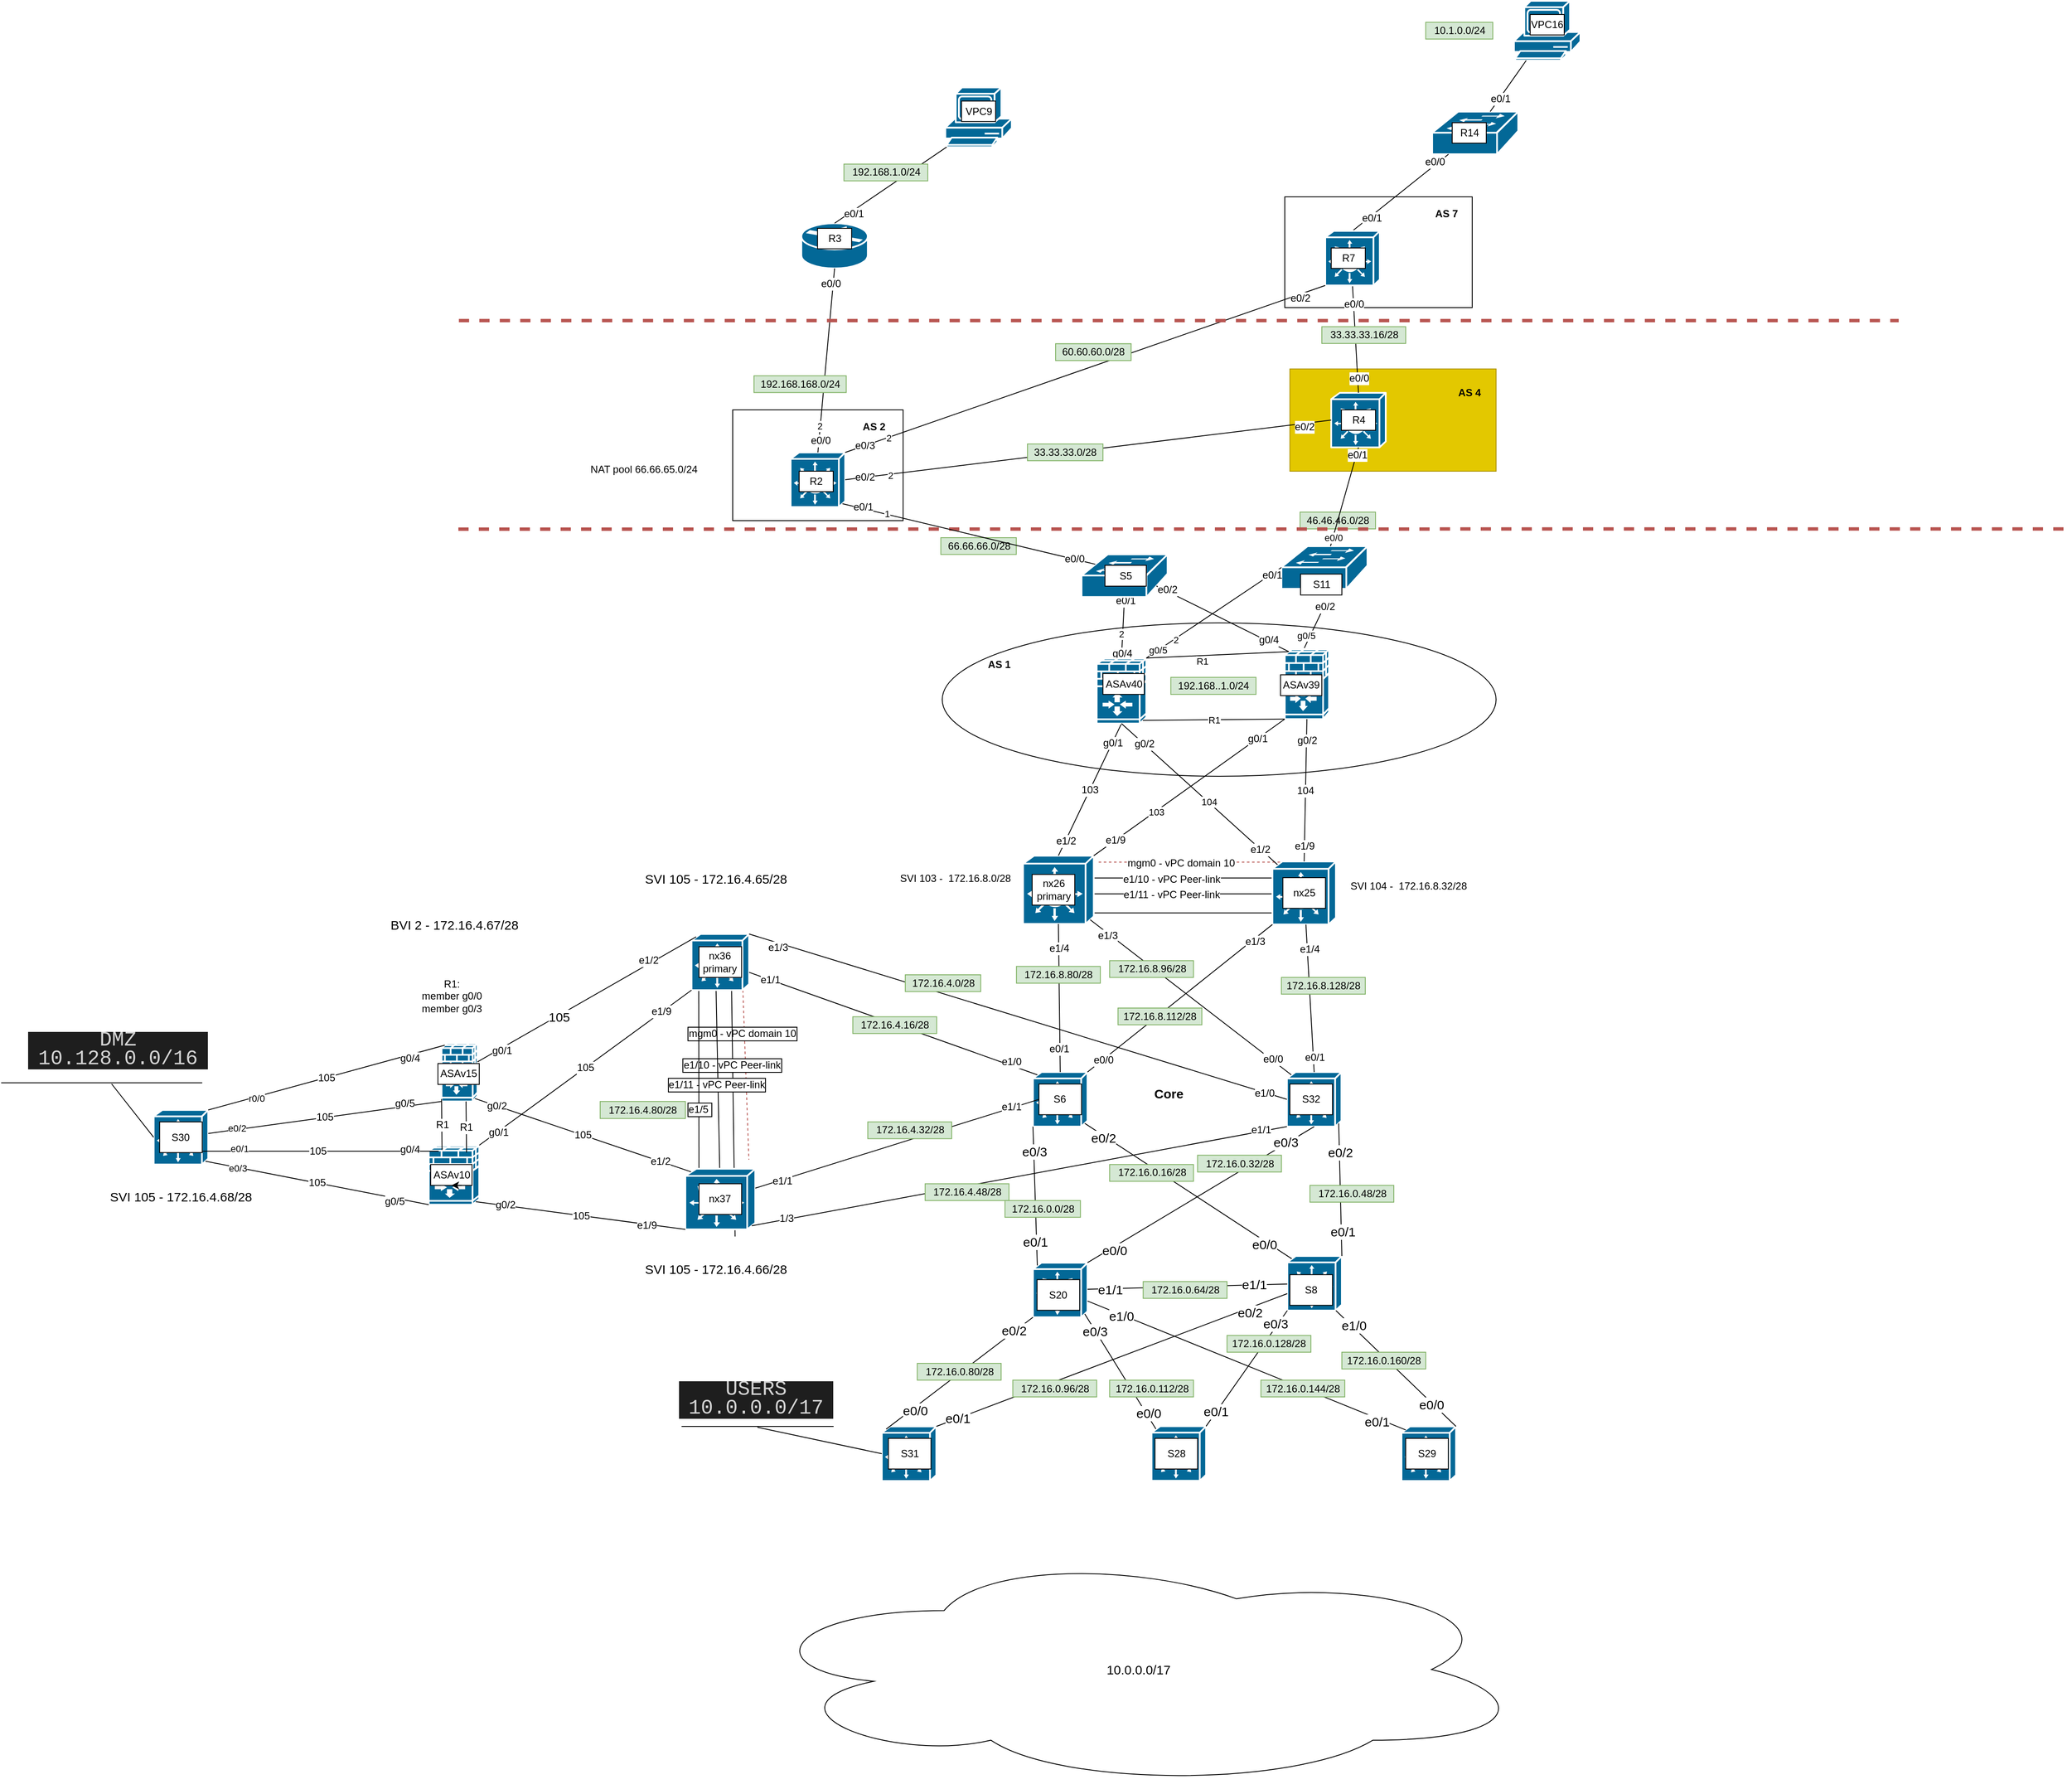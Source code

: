 <mxfile version="13.6.2" type="device" pages="4"><diagram name="FULLOLD" id="c37626ed-c26b-45fb-9056-f9ebc6bb27b6"><mxGraphModel dx="3856" dy="1801" grid="1" gridSize="10" guides="1" tooltips="1" connect="1" arrows="1" fold="1" page="1" pageScale="1" pageWidth="1100" pageHeight="850" background="#ffffff" math="0" shadow="0"><root><mxCell id="0"/><mxCell id="1" parent="0"/><mxCell id="5FjAhv66RdqrGqxw6V-e-1" value="66.66.66.0/28" style="text;html=1;align=center;verticalAlign=middle;resizable=0;points=[];autosize=1;rotation=0;fillColor=#d5e8d4;strokeColor=#82b366;fontSize=12;" parent="1" vertex="1"><mxGeometry x="-473.71" y="550" width="88.582" height="19.685" as="geometry"/></mxCell><mxCell id="5FjAhv66RdqrGqxw6V-e-2" value="" style="ellipse;whiteSpace=wrap;html=1;labelBackgroundColor=none;fontSize=12;" parent="1" vertex="1"><mxGeometry x="-472.03" y="650" width="650.03" height="180" as="geometry"/></mxCell><mxCell id="5FjAhv66RdqrGqxw6V-e-3" value="" style="endArrow=none;html=1;strokeColor=#b85450;fontSize=12;fontColor=#000000;dashed=1;fillColor=#f8cecc;exitX=1;exitY=0.25;exitDx=0;exitDy=0;" parent="1" source="5FjAhv66RdqrGqxw6V-e-112" edge="1"><mxGeometry width="50" height="50" relative="1" as="geometry"><mxPoint x="-698.94" y="1102.02" as="sourcePoint"/><mxPoint x="-699" y="1280" as="targetPoint"/></mxGeometry></mxCell><mxCell id="5FjAhv66RdqrGqxw6V-e-4" value="mgm0 - vPC domain 10" style="edgeLabel;html=1;align=center;verticalAlign=middle;resizable=0;points=[];fontSize=12;fontColor=#000000;labelBorderColor=#000000;" parent="5FjAhv66RdqrGqxw6V-e-3" vertex="1" connectable="0"><mxGeometry x="-0.182" y="-1" relative="1" as="geometry"><mxPoint x="-2.5" y="-6.15" as="offset"/></mxGeometry></mxCell><mxCell id="5FjAhv66RdqrGqxw6V-e-5" value="" style="endArrow=none;html=1;fontSize=12;fontColor=#000000;fillColor=#f8cecc;entryX=0.675;entryY=0.573;entryDx=0;entryDy=0;entryPerimeter=0;exitX=0.75;exitY=0;exitDx=0;exitDy=0;" parent="1" source="5FjAhv66RdqrGqxw6V-e-112" edge="1"><mxGeometry width="50" height="50" relative="1" as="geometry"><mxPoint x="-718" y="1112.2" as="sourcePoint"/><mxPoint x="-715.188" y="1370.076" as="targetPoint"/></mxGeometry></mxCell><mxCell id="5FjAhv66RdqrGqxw6V-e-6" value="e1/10 - vPC Peer-link" style="edgeLabel;html=1;align=center;verticalAlign=middle;resizable=0;points=[];fontSize=12;fontColor=#000000;labelBorderColor=#000000;" parent="5FjAhv66RdqrGqxw6V-e-5" vertex="1" connectable="0"><mxGeometry x="-0.182" y="-1" relative="1" as="geometry"><mxPoint as="offset"/></mxGeometry></mxCell><mxCell id="5FjAhv66RdqrGqxw6V-e-7" value="" style="endArrow=none;html=1;fontSize=12;fontColor=#000000;fillColor=#f8cecc;" parent="1" target="5FjAhv66RdqrGqxw6V-e-109" edge="1"><mxGeometry width="50" height="50" relative="1" as="geometry"><mxPoint x="-737.5" y="1081.79" as="sourcePoint"/><mxPoint x="-737.5" y="1376.79" as="targetPoint"/></mxGeometry></mxCell><mxCell id="5FjAhv66RdqrGqxw6V-e-8" value="e1/11 - vPC Peer-link" style="edgeLabel;html=1;align=center;verticalAlign=middle;resizable=0;points=[];fontSize=12;fontColor=#000000;labelBorderColor=#000000;" parent="5FjAhv66RdqrGqxw6V-e-7" vertex="1" connectable="0"><mxGeometry x="-0.182" y="-1" relative="1" as="geometry"><mxPoint x="-0.73" y="24.37" as="offset"/></mxGeometry></mxCell><mxCell id="5FjAhv66RdqrGqxw6V-e-9" value="" style="endArrow=none;html=1;fontSize=12;fontColor=#000000;fillColor=#f8cecc;" parent="1" edge="1"><mxGeometry width="50" height="50" relative="1" as="geometry"><mxPoint x="-757.87" y="1062.99" as="sourcePoint"/><mxPoint x="-757.5" y="1345.89" as="targetPoint"/></mxGeometry></mxCell><mxCell id="5FjAhv66RdqrGqxw6V-e-10" value="e1/5&amp;nbsp;" style="edgeLabel;html=1;align=center;verticalAlign=middle;resizable=0;points=[];fontSize=12;fontColor=#000000;labelBorderColor=#000000;" parent="5FjAhv66RdqrGqxw6V-e-9" vertex="1" connectable="0"><mxGeometry x="-0.182" y="-1" relative="1" as="geometry"><mxPoint x="1.19" y="42.65" as="offset"/></mxGeometry></mxCell><mxCell id="5FjAhv66RdqrGqxw6V-e-11" value="" style="endArrow=none;html=1;fontSize=12;fontColor=#000000;fillColor=#f8cecc;" parent="1" edge="1"><mxGeometry width="50" height="50" relative="1" as="geometry"><mxPoint x="-306.002" y="990.408" as="sourcePoint"/><mxPoint x="-70.002" y="990.408" as="targetPoint"/></mxGeometry></mxCell><mxCell id="5FjAhv66RdqrGqxw6V-e-12" value="" style="endArrow=none;html=1;fontSize=12;fontColor=#000000;fillColor=#f8cecc;" parent="1" edge="1"><mxGeometry width="50" height="50" relative="1" as="geometry"><mxPoint x="-300.005" y="967.955" as="sourcePoint"/><mxPoint x="-64.005" y="967.955" as="targetPoint"/></mxGeometry></mxCell><mxCell id="5FjAhv66RdqrGqxw6V-e-13" value="e1/11 - vPC Peer-link" style="edgeLabel;html=1;align=center;verticalAlign=middle;resizable=0;points=[];fontSize=12;fontColor=#000000;" parent="5FjAhv66RdqrGqxw6V-e-12" vertex="1" connectable="0"><mxGeometry x="-0.182" y="-1" relative="1" as="geometry"><mxPoint as="offset"/></mxGeometry></mxCell><mxCell id="5FjAhv66RdqrGqxw6V-e-14" value="" style="endArrow=none;html=1;fontSize=12;fontColor=#000000;fillColor=#f8cecc;" parent="1" edge="1"><mxGeometry width="50" height="50" relative="1" as="geometry"><mxPoint x="-299.997" y="949.373" as="sourcePoint"/><mxPoint x="-63.997" y="949.373" as="targetPoint"/></mxGeometry></mxCell><mxCell id="5FjAhv66RdqrGqxw6V-e-15" value="e1/10 - vPC Peer-link" style="edgeLabel;html=1;align=center;verticalAlign=middle;resizable=0;points=[];fontSize=12;fontColor=#000000;" parent="5FjAhv66RdqrGqxw6V-e-14" vertex="1" connectable="0"><mxGeometry x="-0.182" y="-1" relative="1" as="geometry"><mxPoint as="offset"/></mxGeometry></mxCell><mxCell id="5FjAhv66RdqrGqxw6V-e-16" value="" style="endArrow=none;html=1;strokeColor=#b85450;fontSize=12;fontColor=#000000;dashed=1;fillColor=#f8cecc;" parent="1" edge="1"><mxGeometry width="50" height="50" relative="1" as="geometry"><mxPoint x="-288.43" y="930.78" as="sourcePoint"/><mxPoint x="-52.43" y="930.78" as="targetPoint"/></mxGeometry></mxCell><mxCell id="5FjAhv66RdqrGqxw6V-e-17" value="mgm0 - vPC domain 10" style="edgeLabel;html=1;align=center;verticalAlign=middle;resizable=0;points=[];fontSize=12;fontColor=#000000;" parent="5FjAhv66RdqrGqxw6V-e-16" vertex="1" connectable="0"><mxGeometry x="-0.182" y="-1" relative="1" as="geometry"><mxPoint as="offset"/></mxGeometry></mxCell><mxCell id="5FjAhv66RdqrGqxw6V-e-18" value="" style="rounded=0;whiteSpace=wrap;html=1;labelBackgroundColor=none;fontSize=12;" parent="1" vertex="1"><mxGeometry x="-70" y="150" width="220" height="130" as="geometry"/></mxCell><mxCell id="5FjAhv66RdqrGqxw6V-e-19" value="" style="rounded=0;whiteSpace=wrap;html=1;fillColor=#e3c800;strokeColor=#B09500;fontColor=#ffffff;fontSize=12;" parent="1" vertex="1"><mxGeometry x="-64" y="352" width="242" height="120" as="geometry"/></mxCell><mxCell id="5FjAhv66RdqrGqxw6V-e-20" value="" style="rounded=0;whiteSpace=wrap;html=1;fontSize=12;" parent="1" vertex="1"><mxGeometry x="-718" y="400" width="200" height="130" as="geometry"/></mxCell><mxCell id="5FjAhv66RdqrGqxw6V-e-21" value="" style="shape=mxgraph.cisco.switches.layer_3_switch;html=1;pointerEvents=1;dashed=0;fillColor=#036897;strokeColor=#ffffff;strokeWidth=2;verticalLabelPosition=bottom;verticalAlign=top;align=center;outlineConnect=0;fontSize=12;" parent="1" vertex="1"><mxGeometry x="-365.56" y="1177.16" width="64" height="64" as="geometry"/></mxCell><mxCell id="5FjAhv66RdqrGqxw6V-e-22" value="" style="shape=mxgraph.cisco.routers.router;html=1;pointerEvents=1;dashed=0;fillColor=#036897;strokeColor=#ffffff;strokeWidth=2;verticalLabelPosition=bottom;verticalAlign=top;align=center;outlineConnect=0;fontSize=12;" parent="1" vertex="1"><mxGeometry x="-637.42" y="181.0" width="78" height="53" as="geometry"/></mxCell><mxCell id="5FjAhv66RdqrGqxw6V-e-23" value="" style="shape=mxgraph.cisco.computers_and_peripherals.pc;html=1;pointerEvents=1;dashed=0;fillColor=#036897;strokeColor=#ffffff;strokeWidth=2;verticalLabelPosition=bottom;verticalAlign=top;align=center;outlineConnect=0;fontSize=12;" parent="1" vertex="1"><mxGeometry x="-468.42" y="21.6" width="78" height="70" as="geometry"/></mxCell><mxCell id="5FjAhv66RdqrGqxw6V-e-24" value="" style="endArrow=none;html=1;entryX=0.02;entryY=1;entryDx=0;entryDy=0;entryPerimeter=0;exitX=0.5;exitY=0;exitDx=0;exitDy=0;exitPerimeter=0;fontSize=12;" parent="1" source="5FjAhv66RdqrGqxw6V-e-22" target="5FjAhv66RdqrGqxw6V-e-23" edge="1"><mxGeometry width="50" height="50" relative="1" as="geometry"><mxPoint x="-105.42" y="-131.4" as="sourcePoint"/><mxPoint x="-315.86" y="-421.4" as="targetPoint"/></mxGeometry></mxCell><mxCell id="5FjAhv66RdqrGqxw6V-e-25" value="e0/1" style="edgeLabel;html=1;align=center;verticalAlign=middle;resizable=0;points=[];fontSize=12;" parent="5FjAhv66RdqrGqxw6V-e-24" vertex="1" connectable="0"><mxGeometry x="-0.693" y="-3" relative="1" as="geometry"><mxPoint as="offset"/></mxGeometry></mxCell><mxCell id="5FjAhv66RdqrGqxw6V-e-26" value="" style="shape=mxgraph.cisco.switches.layer_3_switch;html=1;pointerEvents=1;dashed=0;fillColor=#036897;strokeColor=#ffffff;strokeWidth=2;verticalLabelPosition=bottom;verticalAlign=top;align=center;outlineConnect=0;fontSize=12;" parent="1" vertex="1"><mxGeometry x="-650" y="450" width="64" height="64" as="geometry"/></mxCell><mxCell id="5FjAhv66RdqrGqxw6V-e-27" value="" style="endArrow=none;html=1;entryX=0.5;entryY=1;entryDx=0;entryDy=0;entryPerimeter=0;exitX=0.5;exitY=0;exitDx=0;exitDy=0;exitPerimeter=0;fontSize=12;" parent="1" source="5FjAhv66RdqrGqxw6V-e-26" target="5FjAhv66RdqrGqxw6V-e-22" edge="1"><mxGeometry width="50" height="50" relative="1" as="geometry"><mxPoint x="-664.5" y="290" as="sourcePoint"/><mxPoint x="-395.44" y="-390" as="targetPoint"/></mxGeometry></mxCell><mxCell id="5FjAhv66RdqrGqxw6V-e-28" value="e0/0" style="edgeLabel;html=1;align=center;verticalAlign=middle;resizable=0;points=[];fontSize=12;" parent="5FjAhv66RdqrGqxw6V-e-27" vertex="1" connectable="0"><mxGeometry x="-0.866" y="-1" relative="1" as="geometry"><mxPoint as="offset"/></mxGeometry></mxCell><mxCell id="5FjAhv66RdqrGqxw6V-e-29" value="e0/0" style="edgeLabel;html=1;align=center;verticalAlign=middle;resizable=0;points=[];fontSize=12;" parent="5FjAhv66RdqrGqxw6V-e-27" vertex="1" connectable="0"><mxGeometry x="0.836" y="3" relative="1" as="geometry"><mxPoint as="offset"/></mxGeometry></mxCell><mxCell id="tdd6CCAGcq60IWENJZuM-2" value="2" style="edgeLabel;html=1;align=center;verticalAlign=middle;resizable=0;points=[];" vertex="1" connectable="0" parent="5FjAhv66RdqrGqxw6V-e-27"><mxGeometry x="-0.711" y="1" relative="1" as="geometry"><mxPoint as="offset"/></mxGeometry></mxCell><mxCell id="5FjAhv66RdqrGqxw6V-e-30" value="" style="shape=mxgraph.cisco.switches.workgroup_switch;html=1;pointerEvents=1;dashed=0;fillColor=#036897;strokeColor=#ffffff;strokeWidth=2;verticalLabelPosition=bottom;verticalAlign=top;align=center;outlineConnect=0;fontSize=12;" parent="1" vertex="1"><mxGeometry x="103" y="50" width="101" height="50" as="geometry"/></mxCell><mxCell id="5FjAhv66RdqrGqxw6V-e-31" value="" style="endArrow=none;html=1;fontSize=12;exitX=0.5;exitY=0;exitDx=0;exitDy=0;exitPerimeter=0;" parent="1" source="5FjAhv66RdqrGqxw6V-e-61" target="5FjAhv66RdqrGqxw6V-e-30" edge="1"><mxGeometry width="50" height="50" relative="1" as="geometry"><mxPoint x="57.773" y="188.5" as="sourcePoint"/><mxPoint x="-173.5" y="101" as="targetPoint"/></mxGeometry></mxCell><mxCell id="5FjAhv66RdqrGqxw6V-e-32" value="e0/1" style="edgeLabel;html=1;align=center;verticalAlign=middle;resizable=0;points=[];fontSize=12;" parent="5FjAhv66RdqrGqxw6V-e-31" vertex="1" connectable="0"><mxGeometry x="-0.624" y="-2" relative="1" as="geometry"><mxPoint as="offset"/></mxGeometry></mxCell><mxCell id="5FjAhv66RdqrGqxw6V-e-33" value="e0/0" style="edgeLabel;html=1;align=center;verticalAlign=middle;resizable=0;points=[];fontSize=12;" parent="5FjAhv66RdqrGqxw6V-e-31" vertex="1" connectable="0"><mxGeometry x="0.736" y="4" relative="1" as="geometry"><mxPoint x="1" as="offset"/></mxGeometry></mxCell><mxCell id="5FjAhv66RdqrGqxw6V-e-34" value="" style="shape=mxgraph.cisco.computers_and_peripherals.pc;html=1;pointerEvents=1;dashed=0;fillColor=#036897;strokeColor=#ffffff;strokeWidth=2;verticalLabelPosition=bottom;verticalAlign=top;align=center;outlineConnect=0;fontSize=12;" parent="1" vertex="1"><mxGeometry x="199" y="-80" width="78" height="70" as="geometry"/></mxCell><mxCell id="5FjAhv66RdqrGqxw6V-e-35" value="" style="endArrow=none;html=1;fontSize=12;" parent="1" source="5FjAhv66RdqrGqxw6V-e-30" target="5FjAhv66RdqrGqxw6V-e-34" edge="1"><mxGeometry width="50" height="50" relative="1" as="geometry"><mxPoint x="-147.347" y="181" as="sourcePoint"/><mxPoint x="-75.5" y="70" as="targetPoint"/></mxGeometry></mxCell><mxCell id="5FjAhv66RdqrGqxw6V-e-36" value="e0/1" style="edgeLabel;html=1;align=center;verticalAlign=middle;resizable=0;points=[];fontSize=12;" parent="5FjAhv66RdqrGqxw6V-e-35" vertex="1" connectable="0"><mxGeometry x="-0.481" y="-1" relative="1" as="geometry"><mxPoint as="offset"/></mxGeometry></mxCell><mxCell id="5FjAhv66RdqrGqxw6V-e-37" value="" style="shape=mxgraph.cisco.switches.layer_3_switch;html=1;pointerEvents=1;dashed=0;fillColor=#036897;strokeColor=#ffffff;strokeWidth=2;verticalLabelPosition=bottom;verticalAlign=top;align=center;outlineConnect=0;fontSize=12;fontStyle=1" parent="1" vertex="1"><mxGeometry x="-84.5" y="930" width="74.5" height="73.93" as="geometry"/></mxCell><mxCell id="5FjAhv66RdqrGqxw6V-e-38" value="" style="shape=mxgraph.cisco.switches.layer_3_switch;html=1;pointerEvents=1;dashed=0;fillColor=#036897;strokeColor=#ffffff;strokeWidth=2;verticalLabelPosition=bottom;verticalAlign=top;align=center;outlineConnect=0;fontSize=12;fontStyle=1" parent="1" vertex="1"><mxGeometry x="-377.21" y="923.2" width="83" height="80" as="geometry"/></mxCell><UserObject label="nx25" link="file://C:\Users\a.mitrofanov\Desktop\git\otus-networks\15_lab_Project_course\Configs\nx25.txt" id="5FjAhv66RdqrGqxw6V-e-39"><mxCell style="rounded=0;whiteSpace=wrap;html=1;labelBackgroundColor=none;fontSize=12;" parent="1" vertex="1"><mxGeometry x="-72.25" y="948.97" width="50" height="36" as="geometry"/></mxCell></UserObject><UserObject label="nx26&lt;br&gt;primary" link="file://C:\Users\a.mitrofanov\Desktop\git\otus-networks\15_lab_Project_course\Configs\nx26.txt" id="5FjAhv66RdqrGqxw6V-e-40"><mxCell style="rounded=0;whiteSpace=wrap;html=1;labelBackgroundColor=none;fontSize=12;" parent="1" vertex="1"><mxGeometry x="-366.5" y="945.2" width="50" height="36" as="geometry"/></mxCell></UserObject><mxCell id="5FjAhv66RdqrGqxw6V-e-41" value="" style="shape=mxgraph.cisco.switches.layer_3_switch;html=1;pointerEvents=1;dashed=0;fillColor=#036897;strokeColor=#ffffff;strokeWidth=2;verticalLabelPosition=bottom;verticalAlign=top;align=center;outlineConnect=0;fontSize=12;" parent="1" vertex="1"><mxGeometry x="-15.5" y="380" width="64" height="64" as="geometry"/></mxCell><mxCell id="5FjAhv66RdqrGqxw6V-e-42" value="103" style="endArrow=none;html=1;strokeWidth=1;fontSize=12;entryX=0.5;entryY=1;entryDx=0;entryDy=0;entryPerimeter=0;fillColor=#f8cecc;exitX=0.5;exitY=0;exitDx=0;exitDy=0;exitPerimeter=0;" parent="1" source="5FjAhv66RdqrGqxw6V-e-38" target="5FjAhv66RdqrGqxw6V-e-81" edge="1"><mxGeometry width="50" height="50" relative="1" as="geometry"><mxPoint x="-360.0" y="890" as="sourcePoint"/><mxPoint x="-373.64" y="737.7" as="targetPoint"/></mxGeometry></mxCell><mxCell id="5FjAhv66RdqrGqxw6V-e-43" value="g0/1" style="edgeLabel;html=1;align=center;verticalAlign=middle;resizable=0;points=[];fontSize=12;fontColor=#000000;" parent="5FjAhv66RdqrGqxw6V-e-42" vertex="1" connectable="0"><mxGeometry x="0.708" relative="1" as="geometry"><mxPoint as="offset"/></mxGeometry></mxCell><mxCell id="5FjAhv66RdqrGqxw6V-e-44" value="e1/2" style="edgeLabel;html=1;align=center;verticalAlign=middle;resizable=0;points=[];fontSize=12;fontColor=#000000;" parent="5FjAhv66RdqrGqxw6V-e-42" vertex="1" connectable="0"><mxGeometry x="-0.776" relative="1" as="geometry"><mxPoint as="offset"/></mxGeometry></mxCell><mxCell id="5FjAhv66RdqrGqxw6V-e-45" value="&lt;b style=&quot;font-size: 12px;&quot;&gt;AS 2&lt;/b&gt;" style="text;html=1;strokeColor=none;fillColor=none;align=center;verticalAlign=middle;whiteSpace=wrap;rounded=0;labelBackgroundColor=none;fontSize=12;" parent="1" vertex="1"><mxGeometry x="-572" y="410" width="40" height="20" as="geometry"/></mxCell><mxCell id="5FjAhv66RdqrGqxw6V-e-46" value="&lt;b style=&quot;font-size: 12px;&quot;&gt;AS 4&lt;/b&gt;" style="text;html=1;strokeColor=none;fillColor=none;align=center;verticalAlign=middle;whiteSpace=wrap;rounded=0;labelBackgroundColor=none;fontSize=12;" parent="1" vertex="1"><mxGeometry x="126.5" y="370" width="40" height="20" as="geometry"/></mxCell><mxCell id="5FjAhv66RdqrGqxw6V-e-47" value="" style="endArrow=none;html=1;entryX=0.5;entryY=0.98;entryDx=0;entryDy=0;entryPerimeter=0;exitX=0.5;exitY=0;exitDx=0;exitDy=0;exitPerimeter=0;fontSize=12;" parent="1" source="5FjAhv66RdqrGqxw6V-e-81" target="5FjAhv66RdqrGqxw6V-e-243" edge="1"><mxGeometry width="50" height="50" relative="1" as="geometry"><mxPoint x="-344" y="690.0" as="sourcePoint"/><mxPoint x="-362.5" y="593.25" as="targetPoint"/></mxGeometry></mxCell><mxCell id="5FjAhv66RdqrGqxw6V-e-48" value="e0/1" style="edgeLabel;html=1;align=center;verticalAlign=middle;resizable=0;points=[];fontSize=12;" parent="5FjAhv66RdqrGqxw6V-e-47" vertex="1" connectable="0"><mxGeometry x="0.843" y="-1" relative="1" as="geometry"><mxPoint y="-1" as="offset"/></mxGeometry></mxCell><mxCell id="5FjAhv66RdqrGqxw6V-e-49" value="g0/4" style="edgeLabel;html=1;align=center;verticalAlign=middle;resizable=0;points=[];fontSize=12;" parent="5FjAhv66RdqrGqxw6V-e-47" vertex="1" connectable="0"><mxGeometry x="-0.833" relative="1" as="geometry"><mxPoint as="offset"/></mxGeometry></mxCell><mxCell id="tdd6CCAGcq60IWENJZuM-6" value="2" style="edgeLabel;html=1;align=center;verticalAlign=middle;resizable=0;points=[];" vertex="1" connectable="0" parent="5FjAhv66RdqrGqxw6V-e-47"><mxGeometry x="-0.219" y="2" relative="1" as="geometry"><mxPoint as="offset"/></mxGeometry></mxCell><mxCell id="5FjAhv66RdqrGqxw6V-e-50" value="" style="endArrow=none;html=1;exitX=0.5;exitY=0;exitDx=0;exitDy=0;exitPerimeter=0;fontSize=12;entryX=0.5;entryY=0.98;entryDx=0;entryDy=0;entryPerimeter=0;" parent="1" edge="1"><mxGeometry width="50" height="50" relative="1" as="geometry"><mxPoint x="-47.05" y="679.43" as="sourcePoint"/><mxPoint x="-22.5" y="628.0" as="targetPoint"/></mxGeometry></mxCell><mxCell id="5FjAhv66RdqrGqxw6V-e-51" value="e0/2" style="edgeLabel;html=1;align=center;verticalAlign=middle;resizable=0;points=[];fontSize=12;" parent="5FjAhv66RdqrGqxw6V-e-50" vertex="1" connectable="0"><mxGeometry x="0.851" y="-1" relative="1" as="geometry"><mxPoint y="-2.08" as="offset"/></mxGeometry></mxCell><mxCell id="5FjAhv66RdqrGqxw6V-e-52" value="g0/5" style="edgeLabel;html=1;align=center;verticalAlign=middle;resizable=0;points=[];" parent="5FjAhv66RdqrGqxw6V-e-50" vertex="1" connectable="0"><mxGeometry x="-0.828" relative="1" as="geometry"><mxPoint y="-10.04" as="offset"/></mxGeometry></mxCell><mxCell id="5FjAhv66RdqrGqxw6V-e-53" value="&lt;b style=&quot;font-size: 12px;&quot;&gt;AS 1&lt;/b&gt;" style="text;html=1;strokeColor=none;fillColor=none;align=center;verticalAlign=middle;whiteSpace=wrap;rounded=0;labelBackgroundColor=none;fontSize=12;" parent="1" vertex="1"><mxGeometry x="-424.93" y="689.41" width="40" height="20" as="geometry"/></mxCell><mxCell id="5FjAhv66RdqrGqxw6V-e-54" value="" style="endArrow=none;html=1;entryX=1;entryY=0.5;entryDx=0;entryDy=0;entryPerimeter=0;exitX=0;exitY=0.5;exitDx=0;exitDy=0;exitPerimeter=0;fontSize=12;" parent="1" source="5FjAhv66RdqrGqxw6V-e-41" target="5FjAhv66RdqrGqxw6V-e-26" edge="1"><mxGeometry width="50" height="50" relative="1" as="geometry"><mxPoint x="-244.8" y="589.84" as="sourcePoint"/><mxPoint x="-490.0" y="410.0" as="targetPoint"/></mxGeometry></mxCell><mxCell id="5FjAhv66RdqrGqxw6V-e-55" value="e0/2" style="edgeLabel;html=1;align=center;verticalAlign=middle;resizable=0;points=[];fontSize=12;" parent="5FjAhv66RdqrGqxw6V-e-54" vertex="1" connectable="0"><mxGeometry x="0.92" relative="1" as="geometry"><mxPoint as="offset"/></mxGeometry></mxCell><mxCell id="5FjAhv66RdqrGqxw6V-e-56" value="e0/2" style="edgeLabel;html=1;align=center;verticalAlign=middle;resizable=0;points=[];fontSize=12;" parent="5FjAhv66RdqrGqxw6V-e-54" vertex="1" connectable="0"><mxGeometry x="-0.889" y="4" relative="1" as="geometry"><mxPoint as="offset"/></mxGeometry></mxCell><mxCell id="tdd6CCAGcq60IWENJZuM-4" value="2" style="edgeLabel;html=1;align=center;verticalAlign=middle;resizable=0;points=[];" vertex="1" connectable="0" parent="5FjAhv66RdqrGqxw6V-e-54"><mxGeometry x="0.817" y="1" relative="1" as="geometry"><mxPoint as="offset"/></mxGeometry></mxCell><mxCell id="5FjAhv66RdqrGqxw6V-e-57" value="&lt;b style=&quot;font-size: 12px;&quot;&gt;AS 7&lt;/b&gt;" style="text;html=1;strokeColor=none;fillColor=none;align=center;verticalAlign=middle;whiteSpace=wrap;rounded=0;labelBackgroundColor=none;fontSize=12;" parent="1" vertex="1"><mxGeometry x="100" y="160" width="40" height="20" as="geometry"/></mxCell><mxCell id="5FjAhv66RdqrGqxw6V-e-58" value="" style="endArrow=none;html=1;fontSize=12;entryX=0.5;entryY=1;entryDx=0;entryDy=0;entryPerimeter=0;exitX=0.5;exitY=0;exitDx=0;exitDy=0;exitPerimeter=0;" parent="1" source="5FjAhv66RdqrGqxw6V-e-41" target="5FjAhv66RdqrGqxw6V-e-61" edge="1"><mxGeometry width="50" height="50" relative="1" as="geometry"><mxPoint x="23.045" y="358.5" as="sourcePoint"/><mxPoint x="30.5" y="241.5" as="targetPoint"/></mxGeometry></mxCell><mxCell id="5FjAhv66RdqrGqxw6V-e-59" value="e0/0" style="edgeLabel;html=1;align=center;verticalAlign=middle;resizable=0;points=[];fontSize=12;" parent="5FjAhv66RdqrGqxw6V-e-58" vertex="1" connectable="0"><mxGeometry x="-0.732" y="-1" relative="1" as="geometry"><mxPoint as="offset"/></mxGeometry></mxCell><mxCell id="5FjAhv66RdqrGqxw6V-e-60" value="e0/0" style="edgeLabel;html=1;align=center;verticalAlign=middle;resizable=0;points=[];fontSize=12;" parent="5FjAhv66RdqrGqxw6V-e-58" vertex="1" connectable="0"><mxGeometry x="0.669" relative="1" as="geometry"><mxPoint y="1" as="offset"/></mxGeometry></mxCell><mxCell id="5FjAhv66RdqrGqxw6V-e-61" value="" style="shape=mxgraph.cisco.switches.layer_3_switch;html=1;pointerEvents=1;dashed=0;fillColor=#036897;strokeColor=#ffffff;strokeWidth=2;verticalLabelPosition=bottom;verticalAlign=top;align=center;outlineConnect=0;fontSize=12;" parent="1" vertex="1"><mxGeometry x="-22.5" y="190" width="64" height="64" as="geometry"/></mxCell><UserObject label="R2" link="file://C:\Users\a.mitrofanov\Desktop\git\otus-networks\15_lab_Project_course\Configs\R2.txt" id="5FjAhv66RdqrGqxw6V-e-62"><mxCell style="rounded=0;whiteSpace=wrap;html=1;labelBackgroundColor=none;fontSize=12;" parent="1" vertex="1"><mxGeometry x="-640" y="472" width="40" height="24" as="geometry"/></mxCell></UserObject><UserObject label="R4" link="file://C:\Users\a.mitrofanov\Desktop\git\otus-networks\15_lab_Project_course\Configs\R4.txt" id="5FjAhv66RdqrGqxw6V-e-63"><mxCell style="rounded=0;whiteSpace=wrap;html=1;labelBackgroundColor=none;fontSize=12;" parent="1" vertex="1"><mxGeometry x="-3.5" y="400" width="40" height="24" as="geometry"/></mxCell></UserObject><UserObject label="R7" link="file://C:\Users\a.mitrofanov\Desktop\git\otus-networks\15_lab_Project_course\Configs\R7.txt" id="5FjAhv66RdqrGqxw6V-e-64"><mxCell style="rounded=0;whiteSpace=wrap;html=1;labelBackgroundColor=none;fontSize=12;" parent="1" vertex="1"><mxGeometry x="-15.5" y="210" width="40" height="24" as="geometry"/></mxCell></UserObject><mxCell id="5FjAhv66RdqrGqxw6V-e-65" value="R14" style="rounded=0;whiteSpace=wrap;html=1;labelBackgroundColor=none;fontSize=12;" parent="1" vertex="1"><mxGeometry x="126.5" y="63" width="40" height="24" as="geometry"/></mxCell><mxCell id="5FjAhv66RdqrGqxw6V-e-66" style="edgeStyle=orthogonalEdgeStyle;rounded=0;orthogonalLoop=1;jettySize=auto;html=1;exitX=0.25;exitY=0;exitDx=0;exitDy=0;entryX=0.5;entryY=0;entryDx=0;entryDy=0;endArrow=none;endFill=0;strokeWidth=1;fontSize=12;" parent="1" source="5FjAhv66RdqrGqxw6V-e-65" target="5FjAhv66RdqrGqxw6V-e-65" edge="1"><mxGeometry relative="1" as="geometry"/></mxCell><UserObject label="R3" link="file://C:\Users\a.mitrofanov\Desktop\git\otus-networks\15_lab_Project_course\Configs\R3.txt" id="5FjAhv66RdqrGqxw6V-e-67"><mxCell style="rounded=0;whiteSpace=wrap;html=1;labelBackgroundColor=none;fontSize=12;" parent="1" vertex="1"><mxGeometry x="-618.42" y="187.0" width="40" height="24" as="geometry"/></mxCell></UserObject><mxCell id="5FjAhv66RdqrGqxw6V-e-68" value="VPC9" style="rounded=0;whiteSpace=wrap;html=1;labelBackgroundColor=none;fontSize=12;" parent="1" vertex="1"><mxGeometry x="-449.42" y="37.6" width="40" height="24" as="geometry"/></mxCell><mxCell id="5FjAhv66RdqrGqxw6V-e-69" value="VPC16" style="rounded=0;whiteSpace=wrap;html=1;labelBackgroundColor=none;fontSize=12;" parent="1" vertex="1"><mxGeometry x="218" y="-64" width="40" height="24" as="geometry"/></mxCell><mxCell id="5FjAhv66RdqrGqxw6V-e-70" value="46.46.46.0/28" style="text;html=1;align=center;verticalAlign=middle;resizable=0;points=[];autosize=1;rotation=0;fillColor=#d5e8d4;strokeColor=#82b366;fontSize=12;" parent="1" vertex="1"><mxGeometry x="-52.08" y="520" width="88.582" height="19.685" as="geometry"/></mxCell><mxCell id="5FjAhv66RdqrGqxw6V-e-71" value="33.33.33.0/28" style="text;html=1;align=center;verticalAlign=middle;resizable=0;points=[];autosize=1;rotation=0;fillColor=#d5e8d4;strokeColor=#82b366;fontSize=12;" parent="1" vertex="1"><mxGeometry x="-372" y="440" width="88.582" height="19.685" as="geometry"/></mxCell><mxCell id="5FjAhv66RdqrGqxw6V-e-72" value="192.168.168.0/24" style="text;html=1;align=center;verticalAlign=middle;resizable=0;points=[];autosize=1;rotation=0;fillColor=#d5e8d4;strokeColor=#82b366;fontSize=12;" parent="1" vertex="1"><mxGeometry x="-693" y="360" width="108.267" height="19.685" as="geometry"/></mxCell><mxCell id="5FjAhv66RdqrGqxw6V-e-73" value="192.168.1.0/24" style="text;html=1;align=center;verticalAlign=middle;resizable=0;points=[];autosize=1;rotation=0;fillColor=#d5e8d4;strokeColor=#82b366;fontSize=12;" parent="1" vertex="1"><mxGeometry x="-587.42" y="111.6" width="98.425" height="19.685" as="geometry"/></mxCell><mxCell id="5FjAhv66RdqrGqxw6V-e-74" value="NAT pool 66.66.65.0/24" style="text;html=1;strokeColor=none;fillColor=none;align=center;verticalAlign=middle;whiteSpace=wrap;rounded=0;labelBackgroundColor=none;fontSize=12;" parent="1" vertex="1"><mxGeometry x="-907.5" y="460" width="170" height="20" as="geometry"/></mxCell><mxCell id="5FjAhv66RdqrGqxw6V-e-75" value="" style="endArrow=none;html=1;entryX=1;entryY=0;entryDx=0;entryDy=0;entryPerimeter=0;exitX=0;exitY=1;exitDx=0;exitDy=0;exitPerimeter=0;fontSize=12;" parent="1" source="5FjAhv66RdqrGqxw6V-e-61" target="5FjAhv66RdqrGqxw6V-e-26" edge="1"><mxGeometry width="50" height="50" relative="1" as="geometry"><mxPoint x="-3.5" y="370" as="sourcePoint"/><mxPoint x="-574" y="440" as="targetPoint"/></mxGeometry></mxCell><mxCell id="5FjAhv66RdqrGqxw6V-e-76" value="e0/3" style="edgeLabel;html=1;align=center;verticalAlign=middle;resizable=0;points=[];fontSize=12;" parent="5FjAhv66RdqrGqxw6V-e-75" vertex="1" connectable="0"><mxGeometry x="0.92" relative="1" as="geometry"><mxPoint as="offset"/></mxGeometry></mxCell><mxCell id="5FjAhv66RdqrGqxw6V-e-77" value="e0/2" style="edgeLabel;html=1;align=center;verticalAlign=middle;resizable=0;points=[];fontSize=12;" parent="5FjAhv66RdqrGqxw6V-e-75" vertex="1" connectable="0"><mxGeometry x="-0.889" y="4" relative="1" as="geometry"><mxPoint as="offset"/></mxGeometry></mxCell><mxCell id="tdd6CCAGcq60IWENJZuM-3" value="2" style="edgeLabel;html=1;align=center;verticalAlign=middle;resizable=0;points=[];" vertex="1" connectable="0" parent="5FjAhv66RdqrGqxw6V-e-75"><mxGeometry x="0.82" relative="1" as="geometry"><mxPoint as="offset"/></mxGeometry></mxCell><mxCell id="5FjAhv66RdqrGqxw6V-e-78" value="33.33.33.16/28" style="text;html=1;align=center;verticalAlign=middle;resizable=0;points=[];autosize=1;rotation=0;fillColor=#d5e8d4;strokeColor=#82b366;fontSize=12;" parent="1" vertex="1"><mxGeometry x="-26.5" y="302.4" width="98.425" height="19.685" as="geometry"/></mxCell><mxCell id="5FjAhv66RdqrGqxw6V-e-79" value="60.60.60.0/28" style="text;html=1;align=center;verticalAlign=middle;resizable=0;points=[];autosize=1;rotation=0;fillColor=#d5e8d4;strokeColor=#82b366;fontSize=12;" parent="1" vertex="1"><mxGeometry x="-339" y="322.4" width="88.582" height="19.685" as="geometry"/></mxCell><mxCell id="5FjAhv66RdqrGqxw6V-e-80" value="10.1.0.0/24" style="text;html=1;align=center;verticalAlign=middle;resizable=0;points=[];autosize=1;rotation=0;fillColor=#d5e8d4;strokeColor=#82b366;fontSize=12;" parent="1" vertex="1"><mxGeometry x="95.43" y="-54.84" width="78.74" height="19.685" as="geometry"/></mxCell><mxCell id="5FjAhv66RdqrGqxw6V-e-81" value="" style="shape=mxgraph.cisco.security.ios_firewall;html=1;pointerEvents=1;dashed=0;fillColor=#036897;strokeColor=#ffffff;strokeWidth=2;verticalLabelPosition=bottom;verticalAlign=top;align=center;outlineConnect=0;fontSize=12;" parent="1" vertex="1"><mxGeometry x="-290.79" y="691.29" width="58.25" height="76.87" as="geometry"/></mxCell><mxCell id="5FjAhv66RdqrGqxw6V-e-82" value="" style="shape=mxgraph.cisco.security.ios_firewall;html=1;pointerEvents=1;dashed=0;fillColor=#036897;strokeColor=#ffffff;strokeWidth=2;verticalLabelPosition=bottom;verticalAlign=top;align=center;outlineConnect=0;fontSize=12;" parent="1" vertex="1"><mxGeometry x="-70" y="680.43" width="51.9" height="82.45" as="geometry"/></mxCell><UserObject label="ASAv40" link="file://C:\Users\a.mitrofanov\Desktop\git\otus-networks\15_lab_Project_course\Configs\ASAv40.txt" id="5FjAhv66RdqrGqxw6V-e-83"><mxCell style="rounded=0;whiteSpace=wrap;html=1;labelBackgroundColor=none;fontSize=12;" parent="1" vertex="1"><mxGeometry x="-283.42" y="709.41" width="48.5" height="24.5" as="geometry"/></mxCell></UserObject><UserObject label="ASAv39" link="file://C:\Users\a.mitrofanov\Desktop\git\otus-networks\15_lab_Project_course\Configs\ASAv39.txt" id="5FjAhv66RdqrGqxw6V-e-84"><mxCell style="rounded=0;whiteSpace=wrap;html=1;labelBackgroundColor=none;fontSize=12;" parent="1" vertex="1"><mxGeometry x="-75" y="710.88" width="48.5" height="24.5" as="geometry"/></mxCell></UserObject><mxCell id="5FjAhv66RdqrGqxw6V-e-85" value="SVI 103 -&amp;nbsp; 172.16.8.0/28" style="text;html=1;align=center;verticalAlign=middle;resizable=0;points=[];autosize=1;fontSize=12;fontColor=#000000;" parent="1" vertex="1"><mxGeometry x="-532" y="940.11" width="150" height="20" as="geometry"/></mxCell><mxCell id="5FjAhv66RdqrGqxw6V-e-86" value="SVI 104 -&amp;nbsp; 172.16.8.32/28" style="text;html=1;align=center;verticalAlign=middle;resizable=0;points=[];autosize=1;fontSize=12;fontColor=#000000;" parent="1" vertex="1"><mxGeometry x="0.002" y="948.972" width="150" height="20" as="geometry"/></mxCell><UserObject label="S6" link="file://C:\Users\a.mitrofanov\Desktop\git\otus-networks\15_lab_Project_course\Configs\S6.txt" id="5FjAhv66RdqrGqxw6V-e-87"><mxCell style="rounded=0;whiteSpace=wrap;html=1;labelBackgroundColor=none;fontSize=12;" parent="1" vertex="1"><mxGeometry x="-358.558" y="1191.163" width="50" height="36" as="geometry"/></mxCell></UserObject><mxCell id="5FjAhv66RdqrGqxw6V-e-88" value="" style="shape=mxgraph.cisco.switches.layer_3_switch;html=1;pointerEvents=1;dashed=0;fillColor=#036897;strokeColor=#ffffff;strokeWidth=2;verticalLabelPosition=bottom;verticalAlign=top;align=center;outlineConnect=0;fontSize=12;" parent="1" vertex="1"><mxGeometry x="-67.498" y="1177.163" width="64" height="64" as="geometry"/></mxCell><UserObject label="S32&lt;br&gt;" link="file:///C:/Users/a.mitrofanov/Desktop/git/otus-networks/15_lab_Project_course/Configs/S32.txt" id="5FjAhv66RdqrGqxw6V-e-89"><mxCell style="rounded=0;whiteSpace=wrap;html=1;labelBackgroundColor=none;fontSize=12;" parent="1" vertex="1"><mxGeometry x="-64.005" y="1191.165" width="50" height="36" as="geometry"/></mxCell></UserObject><mxCell id="5FjAhv66RdqrGqxw6V-e-90" value="" style="endArrow=none;html=1;strokeColor=#000000;fontSize=12;fontColor=#000000;entryX=0.5;entryY=1;entryDx=0;entryDy=0;entryPerimeter=0;exitX=0.5;exitY=0;exitDx=0;exitDy=0;exitPerimeter=0;" parent="1" source="5FjAhv66RdqrGqxw6V-e-21" target="5FjAhv66RdqrGqxw6V-e-38" edge="1"><mxGeometry width="50" height="50" relative="1" as="geometry"><mxPoint x="-443" y="1143" as="sourcePoint"/><mxPoint x="-393" y="1093" as="targetPoint"/></mxGeometry></mxCell><mxCell id="5FjAhv66RdqrGqxw6V-e-91" value="e1/4" style="edgeLabel;html=1;align=center;verticalAlign=middle;resizable=0;points=[];fontSize=12;fontColor=#000000;" parent="5FjAhv66RdqrGqxw6V-e-90" vertex="1" connectable="0"><mxGeometry x="0.674" relative="1" as="geometry"><mxPoint as="offset"/></mxGeometry></mxCell><mxCell id="5FjAhv66RdqrGqxw6V-e-92" value="e0/1" style="edgeLabel;html=1;align=center;verticalAlign=middle;resizable=0;points=[];fontSize=12;fontColor=#000000;" parent="5FjAhv66RdqrGqxw6V-e-90" vertex="1" connectable="0"><mxGeometry x="-0.683" y="1" relative="1" as="geometry"><mxPoint as="offset"/></mxGeometry></mxCell><mxCell id="5FjAhv66RdqrGqxw6V-e-93" value="" style="endArrow=none;html=1;strokeColor=#000000;fontSize=12;fontColor=#000000;exitX=0.5;exitY=0;exitDx=0;exitDy=0;exitPerimeter=0;" parent="1" source="5FjAhv66RdqrGqxw6V-e-88" target="5FjAhv66RdqrGqxw6V-e-37" edge="1"><mxGeometry width="50" height="50" relative="1" as="geometry"><mxPoint x="-88.578" y="1165.192" as="sourcePoint"/><mxPoint x="-88.573" y="1033.462" as="targetPoint"/></mxGeometry></mxCell><mxCell id="5FjAhv66RdqrGqxw6V-e-94" value="e1/4" style="edgeLabel;html=1;align=center;verticalAlign=middle;resizable=0;points=[];fontSize=12;fontColor=#000000;" parent="5FjAhv66RdqrGqxw6V-e-93" vertex="1" connectable="0"><mxGeometry x="0.669" y="-2" relative="1" as="geometry"><mxPoint as="offset"/></mxGeometry></mxCell><mxCell id="5FjAhv66RdqrGqxw6V-e-95" value="e0/1" style="edgeLabel;html=1;align=center;verticalAlign=middle;resizable=0;points=[];fontSize=12;fontColor=#000000;" parent="5FjAhv66RdqrGqxw6V-e-93" vertex="1" connectable="0"><mxGeometry x="-0.8" y="-1" relative="1" as="geometry"><mxPoint as="offset"/></mxGeometry></mxCell><mxCell id="5FjAhv66RdqrGqxw6V-e-96" value="" style="endArrow=none;html=1;strokeColor=#000000;fontSize=12;fontColor=#000000;exitX=1;exitY=0;exitDx=0;exitDy=0;exitPerimeter=0;entryX=0;entryY=1;entryDx=0;entryDy=0;entryPerimeter=0;" parent="1" source="5FjAhv66RdqrGqxw6V-e-21" target="5FjAhv66RdqrGqxw6V-e-37" edge="1"><mxGeometry width="50" height="50" relative="1" as="geometry"><mxPoint x="-25.655" y="1151.575" as="sourcePoint"/><mxPoint x="-25.269" y="1013.772" as="targetPoint"/></mxGeometry></mxCell><mxCell id="5FjAhv66RdqrGqxw6V-e-97" value="e1/3" style="edgeLabel;html=1;align=center;verticalAlign=middle;resizable=0;points=[];fontSize=12;fontColor=#000000;" parent="5FjAhv66RdqrGqxw6V-e-96" vertex="1" connectable="0"><mxGeometry x="0.794" y="-2" relative="1" as="geometry"><mxPoint as="offset"/></mxGeometry></mxCell><mxCell id="5FjAhv66RdqrGqxw6V-e-98" value="e0/0" style="edgeLabel;html=1;align=center;verticalAlign=middle;resizable=0;points=[];fontSize=12;fontColor=#000000;" parent="5FjAhv66RdqrGqxw6V-e-96" vertex="1" connectable="0"><mxGeometry x="-0.83" relative="1" as="geometry"><mxPoint as="offset"/></mxGeometry></mxCell><mxCell id="5FjAhv66RdqrGqxw6V-e-99" value="" style="endArrow=none;html=1;strokeColor=#000000;fontSize=12;fontColor=#000000;exitX=0.95;exitY=0.94;exitDx=0;exitDy=0;exitPerimeter=0;entryX=0.08;entryY=0.05;entryDx=0;entryDy=0;entryPerimeter=0;" parent="1" source="5FjAhv66RdqrGqxw6V-e-38" target="5FjAhv66RdqrGqxw6V-e-88" edge="1"><mxGeometry width="50" height="50" relative="1" as="geometry"><mxPoint x="-293.878" y="1151.572" as="sourcePoint"/><mxPoint x="-74.657" y="1013.772" as="targetPoint"/></mxGeometry></mxCell><mxCell id="5FjAhv66RdqrGqxw6V-e-100" value="e1/3" style="edgeLabel;html=1;align=center;verticalAlign=middle;resizable=0;points=[];fontSize=12;fontColor=#000000;" parent="5FjAhv66RdqrGqxw6V-e-99" vertex="1" connectable="0"><mxGeometry x="-0.816" y="-2" relative="1" as="geometry"><mxPoint as="offset"/></mxGeometry></mxCell><mxCell id="5FjAhv66RdqrGqxw6V-e-101" value="e0/0" style="edgeLabel;html=1;align=center;verticalAlign=middle;resizable=0;points=[];fontSize=12;fontColor=#000000;" parent="5FjAhv66RdqrGqxw6V-e-99" vertex="1" connectable="0"><mxGeometry x="0.809" y="1" relative="1" as="geometry"><mxPoint as="offset"/></mxGeometry></mxCell><mxCell id="5FjAhv66RdqrGqxw6V-e-102" value="" style="shape=mxgraph.cisco.security.ios_firewall;html=1;pointerEvents=1;dashed=0;fillColor=#036897;strokeColor=#ffffff;strokeWidth=2;verticalLabelPosition=bottom;verticalAlign=top;align=center;outlineConnect=0;fontSize=12;direction=south;rotation=-90;" parent="1" vertex="1"><mxGeometry x="-1073.05" y="1156.17" width="68.79" height="42.14" as="geometry"/></mxCell><mxCell id="5FjAhv66RdqrGqxw6V-e-103" value="" style="shape=mxgraph.cisco.security.ios_firewall;html=1;pointerEvents=1;dashed=0;fillColor=#036897;strokeColor=#ffffff;strokeWidth=2;verticalLabelPosition=bottom;verticalAlign=top;align=center;outlineConnect=0;fontSize=12;" parent="1" vertex="1"><mxGeometry x="-1074.77" y="1263.03" width="59.29" height="69.72" as="geometry"/></mxCell><UserObject label="ASAv15" link="file://C:\Users\a.mitrofanov\Desktop\git\otus-networks\15_lab_Project_course\Configs\ASAv15.txt" id="5FjAhv66RdqrGqxw6V-e-104"><mxCell style="rounded=0;whiteSpace=wrap;html=1;labelBackgroundColor=none;fontSize=12;" parent="1" vertex="1"><mxGeometry x="-1063.977" y="1167.142" width="48.5" height="24.5" as="geometry"/></mxCell></UserObject><UserObject label="ASAv10" link="file://C:\Users\a.mitrofanov\Desktop\git\otus-networks\15_lab_Project_course\Configs\ASAv10.txt" id="5FjAhv66RdqrGqxw6V-e-105"><mxCell style="rounded=0;whiteSpace=wrap;html=1;labelBackgroundColor=none;fontSize=12;" parent="1" vertex="1"><mxGeometry x="-1072.477" y="1285.642" width="48.5" height="24.5" as="geometry"/></mxCell></UserObject><mxCell id="5FjAhv66RdqrGqxw6V-e-106" value="R1: &lt;br&gt;member g0/0&lt;br&gt;member g0/3" style="text;html=1;align=center;verticalAlign=middle;resizable=0;points=[];autosize=1;fontSize=12;fontColor=#000000;" parent="1" vertex="1"><mxGeometry x="-1093.233" y="1062.985" width="90" height="50" as="geometry"/></mxCell><mxCell id="5FjAhv66RdqrGqxw6V-e-107" value="R1" style="endArrow=none;html=1;fontSize=12;fontColor=#000000;exitX=0.09;exitY=0.04;exitDx=0;exitDy=0;exitPerimeter=0;" parent="1" edge="1"><mxGeometry width="50" height="50" relative="1" as="geometry"><mxPoint x="-1030.405" y="1271.505" as="sourcePoint"/><mxPoint x="-1031.005" y="1211.645" as="targetPoint"/></mxGeometry></mxCell><mxCell id="5FjAhv66RdqrGqxw6V-e-108" value="R1" style="endArrow=none;html=1;fontSize=12;fontColor=#000000;exitX=0.09;exitY=0.04;exitDx=0;exitDy=0;exitPerimeter=0;" parent="1" edge="1"><mxGeometry width="50" height="50" relative="1" as="geometry"><mxPoint x="-1059.133" y="1268.658" as="sourcePoint"/><mxPoint x="-1059.733" y="1208.797" as="targetPoint"/></mxGeometry></mxCell><mxCell id="5FjAhv66RdqrGqxw6V-e-109" value="" style="shape=mxgraph.cisco.switches.layer_3_switch;html=1;pointerEvents=1;dashed=0;fillColor=#036897;strokeColor=#ffffff;strokeWidth=2;verticalLabelPosition=bottom;verticalAlign=top;align=center;outlineConnect=0;fontSize=12;fontStyle=1" parent="1" vertex="1"><mxGeometry x="-773.56" y="1290.65" width="82.07" height="71.14" as="geometry"/></mxCell><mxCell id="5FjAhv66RdqrGqxw6V-e-110" value="" style="shape=mxgraph.cisco.switches.layer_3_switch;html=1;pointerEvents=1;dashed=0;fillColor=#036897;strokeColor=#ffffff;strokeWidth=2;verticalLabelPosition=bottom;verticalAlign=top;align=center;outlineConnect=0;fontSize=12;fontStyle=1" parent="1" vertex="1"><mxGeometry x="-766.31" y="1015.11" width="67.56" height="65.91" as="geometry"/></mxCell><UserObject label="nx37" link="file://C:\Users\a.mitrofanov\Desktop\git\otus-networks\15_lab_Project_course\Configs\nx37.txt" id="5FjAhv66RdqrGqxw6V-e-111"><mxCell style="rounded=0;whiteSpace=wrap;html=1;labelBackgroundColor=none;fontSize=12;" parent="1" vertex="1"><mxGeometry x="-757.527" y="1308.222" width="50" height="36" as="geometry"/></mxCell></UserObject><UserObject label="nx36&lt;br&gt;primary" link="file://C:\Users\a.mitrofanov\Desktop\git\otus-networks\15_lab_Project_course\Configs\nx36.txt" id="5FjAhv66RdqrGqxw6V-e-112"><mxCell style="rounded=0;whiteSpace=wrap;html=1;labelBackgroundColor=none;fontSize=12;" parent="1" vertex="1"><mxGeometry x="-757.528" y="1030.062" width="50" height="36" as="geometry"/></mxCell></UserObject><mxCell id="5FjAhv66RdqrGqxw6V-e-113" value="" style="endArrow=none;html=1;strokeColor=#000000;fontSize=12;fontColor=#000000;exitX=0.08;exitY=0.05;exitDx=0;exitDy=0;exitPerimeter=0;" parent="1" source="5FjAhv66RdqrGqxw6V-e-21" target="5FjAhv66RdqrGqxw6V-e-110" edge="1"><mxGeometry width="50" height="50" relative="1" as="geometry"><mxPoint x="-492" y="1270" as="sourcePoint"/><mxPoint x="-442" y="1220" as="targetPoint"/></mxGeometry></mxCell><mxCell id="5FjAhv66RdqrGqxw6V-e-114" value="e1/1" style="edgeLabel;html=1;align=center;verticalAlign=middle;resizable=0;points=[];fontSize=12;fontColor=#000000;" parent="5FjAhv66RdqrGqxw6V-e-113" vertex="1" connectable="0"><mxGeometry x="0.864" y="-1" relative="1" as="geometry"><mxPoint x="1" y="1" as="offset"/></mxGeometry></mxCell><mxCell id="5FjAhv66RdqrGqxw6V-e-115" value="e1/0" style="edgeLabel;html=1;align=center;verticalAlign=middle;resizable=0;points=[];fontSize=12;fontColor=#000000;" parent="5FjAhv66RdqrGqxw6V-e-113" vertex="1" connectable="0"><mxGeometry x="-0.803" y="-4" relative="1" as="geometry"><mxPoint x="1" as="offset"/></mxGeometry></mxCell><mxCell id="5FjAhv66RdqrGqxw6V-e-116" value="" style="endArrow=none;html=1;strokeColor=#000000;fontSize=12;fontColor=#000000;exitX=0;exitY=0.5;exitDx=0;exitDy=0;exitPerimeter=0;entryX=1;entryY=0;entryDx=0;entryDy=0;entryPerimeter=0;" parent="1" source="5FjAhv66RdqrGqxw6V-e-88" target="5FjAhv66RdqrGqxw6V-e-110" edge="1"><mxGeometry width="50" height="50" relative="1" as="geometry"><mxPoint x="-352.758" y="1154.772" as="sourcePoint"/><mxPoint x="-673.145" y="1070.358" as="targetPoint"/></mxGeometry></mxCell><mxCell id="5FjAhv66RdqrGqxw6V-e-117" value="e1/3" style="edgeLabel;html=1;align=center;verticalAlign=middle;resizable=0;points=[];fontSize=12;fontColor=#000000;" parent="5FjAhv66RdqrGqxw6V-e-116" vertex="1" connectable="0"><mxGeometry x="0.89" y="5" relative="1" as="geometry"><mxPoint as="offset"/></mxGeometry></mxCell><mxCell id="5FjAhv66RdqrGqxw6V-e-118" value="e1/0" style="edgeLabel;html=1;align=center;verticalAlign=middle;resizable=0;points=[];fontSize=12;fontColor=#000000;" parent="5FjAhv66RdqrGqxw6V-e-116" vertex="1" connectable="0"><mxGeometry x="-0.915" y="1" relative="1" as="geometry"><mxPoint as="offset"/></mxGeometry></mxCell><mxCell id="5FjAhv66RdqrGqxw6V-e-119" value="" style="endArrow=none;html=1;strokeColor=#000000;fontSize=12;fontColor=#000000;exitX=0;exitY=0.5;exitDx=0;exitDy=0;" parent="1" source="5FjAhv66RdqrGqxw6V-e-87" target="5FjAhv66RdqrGqxw6V-e-109" edge="1"><mxGeometry width="50" height="50" relative="1" as="geometry"><mxPoint x="-350.598" y="1190.202" as="sourcePoint"/><mxPoint x="-673.145" y="1074.816" as="targetPoint"/></mxGeometry></mxCell><mxCell id="5FjAhv66RdqrGqxw6V-e-120" value="e1/1" style="edgeLabel;html=1;align=center;verticalAlign=middle;resizable=0;points=[];fontSize=12;fontColor=#000000;" parent="5FjAhv66RdqrGqxw6V-e-119" vertex="1" connectable="0"><mxGeometry x="0.812" y="1" relative="1" as="geometry"><mxPoint as="offset"/></mxGeometry></mxCell><mxCell id="5FjAhv66RdqrGqxw6V-e-121" value="e1/1" style="edgeLabel;html=1;align=center;verticalAlign=middle;resizable=0;points=[];fontSize=12;fontColor=#000000;" parent="5FjAhv66RdqrGqxw6V-e-119" vertex="1" connectable="0"><mxGeometry x="-0.805" y="-2" relative="1" as="geometry"><mxPoint as="offset"/></mxGeometry></mxCell><mxCell id="5FjAhv66RdqrGqxw6V-e-122" value="" style="endArrow=none;html=1;strokeColor=#000000;fontSize=12;fontColor=#000000;exitX=0;exitY=1;exitDx=0;exitDy=0;exitPerimeter=0;entryX=0.95;entryY=0.94;entryDx=0;entryDy=0;entryPerimeter=0;" parent="1" source="5FjAhv66RdqrGqxw6V-e-88" target="5FjAhv66RdqrGqxw6V-e-109" edge="1"><mxGeometry width="50" height="50" relative="1" as="geometry"><mxPoint x="-348.715" y="1219.005" as="sourcePoint"/><mxPoint x="-673.145" y="1317.613" as="targetPoint"/></mxGeometry></mxCell><mxCell id="5FjAhv66RdqrGqxw6V-e-123" value="1/3" style="edgeLabel;html=1;align=center;verticalAlign=middle;resizable=0;points=[];fontSize=12;fontColor=#000000;" parent="5FjAhv66RdqrGqxw6V-e-122" vertex="1" connectable="0"><mxGeometry x="0.87" y="-1" relative="1" as="geometry"><mxPoint as="offset"/></mxGeometry></mxCell><mxCell id="5FjAhv66RdqrGqxw6V-e-124" value="e1/1" style="edgeLabel;html=1;align=center;verticalAlign=middle;resizable=0;points=[];fontSize=12;fontColor=#000000;" parent="5FjAhv66RdqrGqxw6V-e-122" vertex="1" connectable="0"><mxGeometry x="-0.908" y="-2" relative="1" as="geometry"><mxPoint x="-1" as="offset"/></mxGeometry></mxCell><mxCell id="5FjAhv66RdqrGqxw6V-e-125" value="" style="endArrow=none;html=1;strokeColor=#000000;fontSize=12;fontColor=#000000;entryX=0.08;entryY=0.05;entryDx=0;entryDy=0;entryPerimeter=0;" parent="1" source="5FjAhv66RdqrGqxw6V-e-102" target="5FjAhv66RdqrGqxw6V-e-110" edge="1"><mxGeometry width="50" height="50" relative="1" as="geometry"><mxPoint x="-984" y="1162" as="sourcePoint"/><mxPoint x="-934" y="1112" as="targetPoint"/></mxGeometry></mxCell><mxCell id="5FjAhv66RdqrGqxw6V-e-126" value="e1/2" style="edgeLabel;html=1;align=center;verticalAlign=middle;resizable=0;points=[];fontSize=12;fontColor=#000000;" parent="5FjAhv66RdqrGqxw6V-e-125" vertex="1" connectable="0"><mxGeometry x="0.571" y="4" relative="1" as="geometry"><mxPoint y="-1" as="offset"/></mxGeometry></mxCell><mxCell id="5FjAhv66RdqrGqxw6V-e-127" value="g0/1" style="edgeLabel;html=1;align=center;verticalAlign=middle;resizable=0;points=[];fontSize=12;fontColor=#000000;" parent="5FjAhv66RdqrGqxw6V-e-125" vertex="1" connectable="0"><mxGeometry x="-0.792" y="-2" relative="1" as="geometry"><mxPoint as="offset"/></mxGeometry></mxCell><mxCell id="5FjAhv66RdqrGqxw6V-e-128" value="105" style="edgeLabel;html=1;align=center;verticalAlign=middle;resizable=0;points=[];fontSize=15;fontColor=#000000;" parent="5FjAhv66RdqrGqxw6V-e-125" vertex="1" connectable="0"><mxGeometry x="-0.26" y="-1" relative="1" as="geometry"><mxPoint as="offset"/></mxGeometry></mxCell><mxCell id="5FjAhv66RdqrGqxw6V-e-129" value="105" style="endArrow=none;html=1;strokeColor=#000000;fontSize=12;fontColor=#000000;exitX=0.08;exitY=0.05;exitDx=0;exitDy=0;entryX=0.93;entryY=0.95;entryDx=0;entryDy=0;entryPerimeter=0;exitPerimeter=0;" parent="1" source="5FjAhv66RdqrGqxw6V-e-109" target="5FjAhv66RdqrGqxw6V-e-102" edge="1"><mxGeometry width="50" height="50" relative="1" as="geometry"><mxPoint x="-735.302" y="1241.158" as="sourcePoint"/><mxPoint x="-1059.732" y="1339.765" as="targetPoint"/></mxGeometry></mxCell><mxCell id="5FjAhv66RdqrGqxw6V-e-130" value="e1/2" style="edgeLabel;html=1;align=center;verticalAlign=middle;resizable=0;points=[];fontSize=12;fontColor=#000000;" parent="5FjAhv66RdqrGqxw6V-e-129" vertex="1" connectable="0"><mxGeometry x="-0.716" relative="1" as="geometry"><mxPoint as="offset"/></mxGeometry></mxCell><mxCell id="5FjAhv66RdqrGqxw6V-e-131" value="g0/2" style="edgeLabel;html=1;align=center;verticalAlign=middle;resizable=0;points=[];fontSize=12;fontColor=#000000;" parent="5FjAhv66RdqrGqxw6V-e-129" vertex="1" connectable="0"><mxGeometry x="0.8" relative="1" as="geometry"><mxPoint as="offset"/></mxGeometry></mxCell><mxCell id="5FjAhv66RdqrGqxw6V-e-132" value="105" style="endArrow=none;html=1;strokeColor=#000000;fontSize=12;fontColor=#000000;entryX=1;entryY=0;entryDx=0;entryDy=0;entryPerimeter=0;exitX=0;exitY=1;exitDx=0;exitDy=0;exitPerimeter=0;" parent="1" source="5FjAhv66RdqrGqxw6V-e-110" edge="1"><mxGeometry x="0.003" width="50" height="50" relative="1" as="geometry"><mxPoint x="-777.558" y="1102.022" as="sourcePoint"/><mxPoint x="-1015.48" y="1263.03" as="targetPoint"/><mxPoint as="offset"/></mxGeometry></mxCell><mxCell id="5FjAhv66RdqrGqxw6V-e-133" value="e1/9" style="edgeLabel;html=1;align=center;verticalAlign=middle;resizable=0;points=[];fontSize=12;fontColor=#000000;" parent="5FjAhv66RdqrGqxw6V-e-132" vertex="1" connectable="0"><mxGeometry x="-0.719" y="-1" relative="1" as="geometry"><mxPoint as="offset"/></mxGeometry></mxCell><mxCell id="5FjAhv66RdqrGqxw6V-e-134" value="g0/1" style="edgeLabel;html=1;align=center;verticalAlign=middle;resizable=0;points=[];fontSize=12;fontColor=#000000;" parent="5FjAhv66RdqrGqxw6V-e-132" vertex="1" connectable="0"><mxGeometry x="0.822" y="1" relative="1" as="geometry"><mxPoint x="-1" as="offset"/></mxGeometry></mxCell><mxCell id="5FjAhv66RdqrGqxw6V-e-135" value="105" style="endArrow=none;html=1;strokeColor=#000000;fontSize=12;fontColor=#000000;exitX=0;exitY=1;exitDx=0;exitDy=0;entryX=0.93;entryY=0.95;entryDx=0;entryDy=0;entryPerimeter=0;exitPerimeter=0;" parent="1" source="5FjAhv66RdqrGqxw6V-e-109" target="5FjAhv66RdqrGqxw6V-e-103" edge="1"><mxGeometry width="50" height="50" relative="1" as="geometry"><mxPoint x="-754.456" y="1293.944" as="sourcePoint"/><mxPoint x="-1002.843" y="1228.027" as="targetPoint"/></mxGeometry></mxCell><mxCell id="5FjAhv66RdqrGqxw6V-e-136" value="e1/9" style="edgeLabel;html=1;align=center;verticalAlign=middle;resizable=0;points=[];fontSize=12;fontColor=#000000;" parent="5FjAhv66RdqrGqxw6V-e-135" vertex="1" connectable="0"><mxGeometry x="-0.628" y="1" relative="1" as="geometry"><mxPoint as="offset"/></mxGeometry></mxCell><mxCell id="5FjAhv66RdqrGqxw6V-e-137" value="g0/2" style="edgeLabel;html=1;align=center;verticalAlign=middle;resizable=0;points=[];fontSize=12;fontColor=#000000;" parent="5FjAhv66RdqrGqxw6V-e-135" vertex="1" connectable="0"><mxGeometry x="0.729" y="-1" relative="1" as="geometry"><mxPoint x="1" as="offset"/></mxGeometry></mxCell><mxCell id="5FjAhv66RdqrGqxw6V-e-138" value="" style="shape=mxgraph.cisco.switches.layer_3_switch;html=1;pointerEvents=1;dashed=0;fillColor=#036897;strokeColor=#ffffff;strokeWidth=2;verticalLabelPosition=bottom;verticalAlign=top;align=center;outlineConnect=0;fontSize=12;fontColor=#000000;" parent="1" vertex="1"><mxGeometry x="-1397.63" y="1221.64" width="64" height="64" as="geometry"/></mxCell><mxCell id="5FjAhv66RdqrGqxw6V-e-139" value="105" style="endArrow=none;html=1;strokeColor=#000000;fontSize=12;fontColor=#000000;entryX=0.09;entryY=0.04;entryDx=0;entryDy=0;entryPerimeter=0;exitX=1;exitY=0;exitDx=0;exitDy=0;exitPerimeter=0;" parent="1" source="5FjAhv66RdqrGqxw6V-e-138" target="5FjAhv66RdqrGqxw6V-e-102" edge="1"><mxGeometry width="50" height="50" relative="1" as="geometry"><mxPoint x="-1280" y="1172" as="sourcePoint"/><mxPoint x="-1230" y="1122" as="targetPoint"/><Array as="points"/></mxGeometry></mxCell><mxCell id="5FjAhv66RdqrGqxw6V-e-140" value="g0/4" style="edgeLabel;html=1;align=center;verticalAlign=middle;resizable=0;points=[];fontSize=12;fontColor=#000000;" parent="5FjAhv66RdqrGqxw6V-e-139" vertex="1" connectable="0"><mxGeometry x="0.694" y="-4" relative="1" as="geometry"><mxPoint as="offset"/></mxGeometry></mxCell><mxCell id="5FjAhv66RdqrGqxw6V-e-141" value="r0/0" style="edgeLabel;html=1;align=center;verticalAlign=middle;resizable=0;points=[];" parent="5FjAhv66RdqrGqxw6V-e-139" vertex="1" connectable="0"><mxGeometry x="-0.602" y="-2" relative="1" as="geometry"><mxPoint y="-1" as="offset"/></mxGeometry></mxCell><mxCell id="5FjAhv66RdqrGqxw6V-e-142" value="105" style="endArrow=none;html=1;strokeColor=#000000;fontSize=12;fontColor=#000000;entryX=0;entryY=1;entryDx=0;entryDy=0;entryPerimeter=0;exitX=0.95;exitY=0.94;exitDx=0;exitDy=0;exitPerimeter=0;" parent="1" source="5FjAhv66RdqrGqxw6V-e-138" target="5FjAhv66RdqrGqxw6V-e-103" edge="1"><mxGeometry width="50" height="50" relative="1" as="geometry"><mxPoint x="-1378.998" y="1397.632" as="sourcePoint"/><mxPoint x="-1101.495" y="1324.275" as="targetPoint"/></mxGeometry></mxCell><mxCell id="5FjAhv66RdqrGqxw6V-e-143" value="g0/5" style="edgeLabel;html=1;align=center;verticalAlign=middle;resizable=0;points=[];fontSize=12;fontColor=#000000;" parent="5FjAhv66RdqrGqxw6V-e-142" vertex="1" connectable="0"><mxGeometry x="0.706" y="-4" relative="1" as="geometry"><mxPoint x="-1" as="offset"/></mxGeometry></mxCell><mxCell id="5FjAhv66RdqrGqxw6V-e-144" value="e0/3" style="edgeLabel;html=1;align=center;verticalAlign=middle;resizable=0;points=[];" parent="5FjAhv66RdqrGqxw6V-e-142" vertex="1" connectable="0"><mxGeometry x="-0.71" y="-1" relative="1" as="geometry"><mxPoint as="offset"/></mxGeometry></mxCell><mxCell id="5FjAhv66RdqrGqxw6V-e-145" value="105" style="endArrow=none;html=1;strokeColor=#000000;fontSize=12;fontColor=#000000;entryX=0;entryY=1;entryDx=0;entryDy=0;entryPerimeter=0;" parent="1" source="5FjAhv66RdqrGqxw6V-e-138" target="5FjAhv66RdqrGqxw6V-e-102" edge="1"><mxGeometry width="50" height="50" relative="1" as="geometry"><mxPoint x="-1341.478" y="1264.522" as="sourcePoint"/><mxPoint x="-1063.975" y="1191.165" as="targetPoint"/><Array as="points"/></mxGeometry></mxCell><mxCell id="5FjAhv66RdqrGqxw6V-e-146" value="g0/5" style="edgeLabel;html=1;align=center;verticalAlign=middle;resizable=0;points=[];fontSize=12;fontColor=#000000;" parent="5FjAhv66RdqrGqxw6V-e-145" vertex="1" connectable="0"><mxGeometry x="0.687" y="4" relative="1" as="geometry"><mxPoint as="offset"/></mxGeometry></mxCell><mxCell id="5FjAhv66RdqrGqxw6V-e-147" value="e0/2" style="edgeLabel;html=1;align=center;verticalAlign=middle;resizable=0;points=[];" parent="5FjAhv66RdqrGqxw6V-e-145" vertex="1" connectable="0"><mxGeometry x="-0.753" y="2" relative="1" as="geometry"><mxPoint as="offset"/></mxGeometry></mxCell><mxCell id="5FjAhv66RdqrGqxw6V-e-148" value="105" style="endArrow=none;html=1;strokeColor=#000000;fontSize=12;fontColor=#000000;" parent="1" edge="1"><mxGeometry width="50" height="50" relative="1" as="geometry"><mxPoint x="-1348" y="1270" as="sourcePoint"/><mxPoint x="-1063" y="1270" as="targetPoint"/><Array as="points"/></mxGeometry></mxCell><mxCell id="5FjAhv66RdqrGqxw6V-e-149" value="g0/4" style="edgeLabel;html=1;align=center;verticalAlign=middle;resizable=0;points=[];fontSize=12;fontColor=#000000;" parent="5FjAhv66RdqrGqxw6V-e-148" vertex="1" connectable="0"><mxGeometry x="0.757" y="2" relative="1" as="geometry"><mxPoint as="offset"/></mxGeometry></mxCell><mxCell id="5FjAhv66RdqrGqxw6V-e-150" value="e0/1" style="edgeLabel;html=1;align=center;verticalAlign=middle;resizable=0;points=[];" parent="5FjAhv66RdqrGqxw6V-e-148" vertex="1" connectable="0"><mxGeometry x="-0.642" y="3" relative="1" as="geometry"><mxPoint as="offset"/></mxGeometry></mxCell><UserObject label="S30" link="file://C:\Users\a.mitrofanov\Desktop\git\otus-networks\15_lab_Project_course\Configs\S30.txt" id="5FjAhv66RdqrGqxw6V-e-151"><mxCell style="rounded=0;whiteSpace=wrap;html=1;labelBackgroundColor=none;fontSize=12;" parent="1" vertex="1"><mxGeometry x="-1390.635" y="1235.645" width="50" height="36" as="geometry"/></mxCell></UserObject><mxCell id="5FjAhv66RdqrGqxw6V-e-152" value="172.16.8.80/28" style="text;html=1;align=center;verticalAlign=middle;resizable=0;points=[];autosize=1;rotation=0;fillColor=#d5e8d4;strokeColor=#82b366;fontSize=12;" parent="1" vertex="1"><mxGeometry x="-384.928" y="1053.142" width="98.425" height="19.685" as="geometry"/></mxCell><mxCell id="5FjAhv66RdqrGqxw6V-e-153" value="172.16.8.96/28" style="text;html=1;align=center;verticalAlign=middle;resizable=0;points=[];autosize=1;rotation=0;fillColor=#d5e8d4;strokeColor=#82b366;fontSize=12;" parent="1" vertex="1"><mxGeometry x="-275.585" y="1046.375" width="98.425" height="19.685" as="geometry"/></mxCell><mxCell id="5FjAhv66RdqrGqxw6V-e-154" value="172.16.8.112/28" style="text;html=1;align=center;verticalAlign=middle;resizable=0;points=[];autosize=1;rotation=0;fillColor=#d5e8d4;strokeColor=#82b366;fontSize=12;" parent="1" vertex="1"><mxGeometry x="-265.743" y="1102.017" width="98.425" height="19.685" as="geometry"/></mxCell><mxCell id="5FjAhv66RdqrGqxw6V-e-155" value="172.16.8.128/28" style="text;html=1;align=center;verticalAlign=middle;resizable=0;points=[];autosize=1;rotation=0;fillColor=#d5e8d4;strokeColor=#82b366;fontSize=12;" parent="1" vertex="1"><mxGeometry x="-73.92" y="1066.06" width="98.425" height="19.685" as="geometry"/></mxCell><mxCell id="5FjAhv66RdqrGqxw6V-e-156" value="Core" style="text;html=1;strokeColor=none;fillColor=none;align=center;verticalAlign=middle;whiteSpace=wrap;rounded=0;fontSize=15;fontColor=#000000;fontStyle=1" parent="1" vertex="1"><mxGeometry x="-226.38" y="1191.64" width="40" height="20" as="geometry"/></mxCell><mxCell id="5FjAhv66RdqrGqxw6V-e-157" value="172.16.4.0/28" style="text;html=1;align=center;verticalAlign=middle;resizable=0;points=[];autosize=1;rotation=0;fillColor=#d5e8d4;strokeColor=#82b366;fontSize=12;" parent="1" vertex="1"><mxGeometry x="-515.42" y="1062.99" width="88.582" height="19.685" as="geometry"/></mxCell><mxCell id="5FjAhv66RdqrGqxw6V-e-158" value="172.16.4.16/28" style="text;html=1;align=center;verticalAlign=middle;resizable=0;points=[];autosize=1;rotation=0;fillColor=#d5e8d4;strokeColor=#82b366;fontSize=12;" parent="1" vertex="1"><mxGeometry x="-576.998" y="1112.202" width="98.425" height="19.685" as="geometry"/></mxCell><mxCell id="5FjAhv66RdqrGqxw6V-e-159" value="172.16.4.32/28" style="text;html=1;align=center;verticalAlign=middle;resizable=0;points=[];autosize=1;rotation=0;fillColor=#d5e8d4;strokeColor=#82b366;fontSize=12;" parent="1" vertex="1"><mxGeometry x="-559.425" y="1235.645" width="98.425" height="19.685" as="geometry"/></mxCell><mxCell id="5FjAhv66RdqrGqxw6V-e-160" value="172.16.4.48/28" style="text;html=1;align=center;verticalAlign=middle;resizable=0;points=[];autosize=1;rotation=0;fillColor=#d5e8d4;strokeColor=#82b366;fontSize=12;" parent="1" vertex="1"><mxGeometry x="-492.123" y="1308.217" width="98.425" height="19.685" as="geometry"/></mxCell><mxCell id="5FjAhv66RdqrGqxw6V-e-161" value="SVI 105 - 172.16.4.65/28" style="text;html=1;align=center;verticalAlign=middle;resizable=0;points=[];autosize=1;fontSize=15;fontColor=#000000;" parent="1" vertex="1"><mxGeometry x="-828.168" y="940.115" width="180" height="20" as="geometry"/></mxCell><mxCell id="5FjAhv66RdqrGqxw6V-e-162" value="SVI 105 - 172.16.4.66/28" style="text;html=1;align=center;verticalAlign=middle;resizable=0;points=[];autosize=1;fontSize=15;fontColor=#000000;" parent="1" vertex="1"><mxGeometry x="-828.165" y="1397.637" width="180" height="20" as="geometry"/></mxCell><mxCell id="5FjAhv66RdqrGqxw6V-e-163" value="" style="endArrow=none;html=1;strokeColor=#000000;fontSize=15;fontColor=#000000;entryX=0;entryY=0.5;entryDx=0;entryDy=0;entryPerimeter=0;" parent="1" target="5FjAhv66RdqrGqxw6V-e-138" edge="1"><mxGeometry width="50" height="50" relative="1" as="geometry"><mxPoint x="-1447" y="1191" as="sourcePoint"/><mxPoint x="-1535" y="1171" as="targetPoint"/></mxGeometry></mxCell><mxCell id="5FjAhv66RdqrGqxw6V-e-164" value="" style="endArrow=none;html=1;strokeColor=#000000;fontSize=15;fontColor=#000000;" parent="1" edge="1"><mxGeometry width="50" height="50" relative="1" as="geometry"><mxPoint x="-1576.64" y="1189.74" as="sourcePoint"/><mxPoint x="-1340.64" y="1189.74" as="targetPoint"/></mxGeometry></mxCell><mxCell id="5FjAhv66RdqrGqxw6V-e-165" value="&lt;div style=&quot;color: rgb(212 , 212 , 212) ; background-color: rgb(30 , 30 , 30) ; font-family: &amp;#34;consolas&amp;#34; , &amp;#34;courier new&amp;#34; , monospace ; line-height: 19px&quot;&gt;&lt;font style=&quot;font-size: 24px&quot;&gt;DMZ 10.128.0.0/16&lt;/font&gt;&lt;/div&gt;" style="text;html=1;strokeColor=none;fillColor=none;align=center;verticalAlign=middle;whiteSpace=wrap;rounded=0;fontSize=15;fontColor=#000000;" parent="1" vertex="1"><mxGeometry x="-1546.13" y="1121.7" width="212.5" height="58.11" as="geometry"/></mxCell><mxCell id="5FjAhv66RdqrGqxw6V-e-166" value="" style="shape=mxgraph.cisco.switches.layer_3_switch;html=1;pointerEvents=1;dashed=0;fillColor=#036897;strokeColor=#ffffff;strokeWidth=2;verticalLabelPosition=bottom;verticalAlign=top;align=center;outlineConnect=0;fontSize=15;fontColor=#000000;" parent="1" vertex="1"><mxGeometry x="-365.56" y="1400.86" width="64" height="64" as="geometry"/></mxCell><mxCell id="5FjAhv66RdqrGqxw6V-e-167" value="" style="shape=mxgraph.cisco.switches.layer_3_switch;html=1;pointerEvents=1;dashed=0;fillColor=#036897;strokeColor=#ffffff;strokeWidth=2;verticalLabelPosition=bottom;verticalAlign=top;align=center;outlineConnect=0;fontSize=15;fontColor=#000000;" parent="1" vertex="1"><mxGeometry x="-67" y="1393" width="64" height="64" as="geometry"/></mxCell><mxCell id="5FjAhv66RdqrGqxw6V-e-168" value="" style="shape=mxgraph.cisco.switches.layer_3_switch;html=1;pointerEvents=1;dashed=0;fillColor=#036897;strokeColor=#ffffff;strokeWidth=2;verticalLabelPosition=bottom;verticalAlign=top;align=center;outlineConnect=0;fontSize=15;fontColor=#000000;" parent="1" vertex="1"><mxGeometry x="-543" y="1593" width="64" height="64" as="geometry"/></mxCell><mxCell id="5FjAhv66RdqrGqxw6V-e-169" value="" style="shape=mxgraph.cisco.switches.layer_3_switch;html=1;pointerEvents=1;dashed=0;fillColor=#036897;strokeColor=#ffffff;strokeWidth=2;verticalLabelPosition=bottom;verticalAlign=top;align=center;outlineConnect=0;fontSize=15;fontColor=#000000;" parent="1" vertex="1"><mxGeometry x="-226.38" y="1592.81" width="64" height="64" as="geometry"/></mxCell><mxCell id="5FjAhv66RdqrGqxw6V-e-170" value="" style="shape=mxgraph.cisco.switches.layer_3_switch;html=1;pointerEvents=1;dashed=0;fillColor=#036897;strokeColor=#ffffff;strokeWidth=2;verticalLabelPosition=bottom;verticalAlign=top;align=center;outlineConnect=0;fontSize=15;fontColor=#000000;" parent="1" vertex="1"><mxGeometry x="67" y="1593" width="64" height="64" as="geometry"/></mxCell><mxCell id="5FjAhv66RdqrGqxw6V-e-171" value="" style="endArrow=none;html=1;strokeColor=#000000;fontSize=15;fontColor=#000000;entryX=0;entryY=1;entryDx=0;entryDy=0;entryPerimeter=0;exitX=0.08;exitY=0.05;exitDx=0;exitDy=0;exitPerimeter=0;" parent="1" source="5FjAhv66RdqrGqxw6V-e-166" target="5FjAhv66RdqrGqxw6V-e-21" edge="1"><mxGeometry width="50" height="50" relative="1" as="geometry"><mxPoint x="-256" y="1418" as="sourcePoint"/><mxPoint x="-206" y="1368" as="targetPoint"/></mxGeometry></mxCell><mxCell id="5FjAhv66RdqrGqxw6V-e-172" value="e0/3" style="edgeLabel;html=1;align=center;verticalAlign=middle;resizable=0;points=[];fontSize=15;fontColor=#000000;" parent="5FjAhv66RdqrGqxw6V-e-171" vertex="1" connectable="0"><mxGeometry x="0.642" relative="1" as="geometry"><mxPoint as="offset"/></mxGeometry></mxCell><mxCell id="5FjAhv66RdqrGqxw6V-e-173" value="e0/1" style="edgeLabel;html=1;align=center;verticalAlign=middle;resizable=0;points=[];fontSize=15;fontColor=#000000;" parent="5FjAhv66RdqrGqxw6V-e-171" vertex="1" connectable="0"><mxGeometry x="-0.657" y="2" relative="1" as="geometry"><mxPoint as="offset"/></mxGeometry></mxCell><mxCell id="5FjAhv66RdqrGqxw6V-e-174" value="" style="endArrow=none;html=1;strokeColor=#000000;fontSize=15;fontColor=#000000;entryX=0.95;entryY=0.94;entryDx=0;entryDy=0;entryPerimeter=0;exitX=1;exitY=0;exitDx=0;exitDy=0;exitPerimeter=0;" parent="1" source="5FjAhv66RdqrGqxw6V-e-167" target="5FjAhv66RdqrGqxw6V-e-88" edge="1"><mxGeometry width="50" height="50" relative="1" as="geometry"><mxPoint x="-162.377" y="1417.322" as="sourcePoint"/><mxPoint x="-49" y="1250" as="targetPoint"/></mxGeometry></mxCell><mxCell id="5FjAhv66RdqrGqxw6V-e-175" value="e0/2" style="edgeLabel;html=1;align=center;verticalAlign=middle;resizable=0;points=[];fontSize=15;fontColor=#000000;" parent="5FjAhv66RdqrGqxw6V-e-174" vertex="1" connectable="0"><mxGeometry x="0.576" y="-1" relative="1" as="geometry"><mxPoint as="offset"/></mxGeometry></mxCell><mxCell id="5FjAhv66RdqrGqxw6V-e-176" value="e0/1" style="edgeLabel;html=1;align=center;verticalAlign=middle;resizable=0;points=[];fontSize=15;fontColor=#000000;" parent="5FjAhv66RdqrGqxw6V-e-174" vertex="1" connectable="0"><mxGeometry x="-0.618" y="-1" relative="1" as="geometry"><mxPoint as="offset"/></mxGeometry></mxCell><mxCell id="5FjAhv66RdqrGqxw6V-e-177" value="" style="endArrow=none;html=1;strokeColor=#000000;fontSize=15;fontColor=#000000;entryX=0.5;entryY=1;entryDx=0;entryDy=0;entryPerimeter=0;exitX=1;exitY=0;exitDx=0;exitDy=0;exitPerimeter=0;" parent="1" source="5FjAhv66RdqrGqxw6V-e-166" target="5FjAhv66RdqrGqxw6V-e-88" edge="1"><mxGeometry width="50" height="50" relative="1" as="geometry"><mxPoint x="6.842" y="1402.842" as="sourcePoint"/><mxPoint x="3.145" y="1247.165" as="targetPoint"/></mxGeometry></mxCell><mxCell id="5FjAhv66RdqrGqxw6V-e-178" value="e0/3" style="edgeLabel;html=1;align=center;verticalAlign=middle;resizable=0;points=[];fontSize=15;fontColor=#000000;" parent="5FjAhv66RdqrGqxw6V-e-177" vertex="1" connectable="0"><mxGeometry x="0.754" y="3" relative="1" as="geometry"><mxPoint x="1" as="offset"/></mxGeometry></mxCell><mxCell id="5FjAhv66RdqrGqxw6V-e-179" value="e0/0" style="edgeLabel;html=1;align=center;verticalAlign=middle;resizable=0;points=[];fontSize=15;fontColor=#000000;" parent="5FjAhv66RdqrGqxw6V-e-177" vertex="1" connectable="0"><mxGeometry x="-0.779" y="-3" relative="1" as="geometry"><mxPoint as="offset"/></mxGeometry></mxCell><mxCell id="5FjAhv66RdqrGqxw6V-e-180" value="" style="endArrow=none;html=1;strokeColor=#000000;fontSize=15;fontColor=#000000;entryX=0.95;entryY=0.94;entryDx=0;entryDy=0;entryPerimeter=0;exitX=0.08;exitY=0.05;exitDx=0;exitDy=0;exitPerimeter=0;" parent="1" source="5FjAhv66RdqrGqxw6V-e-167" target="5FjAhv66RdqrGqxw6V-e-21" edge="1"><mxGeometry width="50" height="50" relative="1" as="geometry"><mxPoint x="-350.598" y="1413.902" as="sourcePoint"/><mxPoint x="-355.717" y="1251.002" as="targetPoint"/></mxGeometry></mxCell><mxCell id="5FjAhv66RdqrGqxw6V-e-181" value="e0/2" style="edgeLabel;html=1;align=center;verticalAlign=middle;resizable=0;points=[];fontSize=15;fontColor=#000000;" parent="5FjAhv66RdqrGqxw6V-e-180" vertex="1" connectable="0"><mxGeometry x="0.875" y="-2" relative="1" as="geometry"><mxPoint x="4.79" y="7.89" as="offset"/></mxGeometry></mxCell><mxCell id="5FjAhv66RdqrGqxw6V-e-182" value="e0/0" style="edgeLabel;html=1;align=center;verticalAlign=middle;resizable=0;points=[];fontSize=15;fontColor=#000000;" parent="5FjAhv66RdqrGqxw6V-e-180" vertex="1" connectable="0"><mxGeometry x="-0.746" y="3" relative="1" as="geometry"><mxPoint as="offset"/></mxGeometry></mxCell><mxCell id="5FjAhv66RdqrGqxw6V-e-183" value="" style="endArrow=none;html=1;strokeColor=#000000;fontSize=15;fontColor=#000000;entryX=0;entryY=1;entryDx=0;entryDy=0;entryPerimeter=0;exitX=0.08;exitY=0.05;exitDx=0;exitDy=0;exitPerimeter=0;" parent="1" source="5FjAhv66RdqrGqxw6V-e-168" target="5FjAhv66RdqrGqxw6V-e-166" edge="1"><mxGeometry width="50" height="50" relative="1" as="geometry"><mxPoint x="-512" y="1517" as="sourcePoint"/><mxPoint x="-462" y="1467" as="targetPoint"/></mxGeometry></mxCell><mxCell id="5FjAhv66RdqrGqxw6V-e-184" value="e0/2" style="edgeLabel;html=1;align=center;verticalAlign=middle;resizable=0;points=[];fontSize=15;fontColor=#000000;" parent="5FjAhv66RdqrGqxw6V-e-183" vertex="1" connectable="0"><mxGeometry x="0.749" y="2" relative="1" as="geometry"><mxPoint as="offset"/></mxGeometry></mxCell><mxCell id="5FjAhv66RdqrGqxw6V-e-185" value="e0/0" style="edgeLabel;html=1;align=center;verticalAlign=middle;resizable=0;points=[];fontSize=15;fontColor=#000000;" parent="5FjAhv66RdqrGqxw6V-e-183" vertex="1" connectable="0"><mxGeometry x="-0.624" y="-3" relative="1" as="geometry"><mxPoint as="offset"/></mxGeometry></mxCell><mxCell id="5FjAhv66RdqrGqxw6V-e-186" value="" style="endArrow=none;html=1;strokeColor=#000000;fontSize=15;fontColor=#000000;entryX=0.95;entryY=0.94;entryDx=0;entryDy=0;entryPerimeter=0;exitX=0.08;exitY=0.05;exitDx=0;exitDy=0;exitPerimeter=0;" parent="1" source="5FjAhv66RdqrGqxw6V-e-169" target="5FjAhv66RdqrGqxw6V-e-166" edge="1"><mxGeometry width="50" height="50" relative="1" as="geometry"><mxPoint x="-528.038" y="1606.042" as="sourcePoint"/><mxPoint x="-355.717" y="1474.703" as="targetPoint"/></mxGeometry></mxCell><mxCell id="5FjAhv66RdqrGqxw6V-e-187" value="e0/3" style="edgeLabel;html=1;align=center;verticalAlign=middle;resizable=0;points=[];fontSize=15;fontColor=#000000;" parent="5FjAhv66RdqrGqxw6V-e-186" vertex="1" connectable="0"><mxGeometry x="0.71" y="1" relative="1" as="geometry"><mxPoint y="-1" as="offset"/></mxGeometry></mxCell><mxCell id="5FjAhv66RdqrGqxw6V-e-188" value="e0/0" style="edgeLabel;html=1;align=center;verticalAlign=middle;resizable=0;points=[];fontSize=15;fontColor=#000000;" parent="5FjAhv66RdqrGqxw6V-e-186" vertex="1" connectable="0"><mxGeometry x="-0.737" y="-2" relative="1" as="geometry"><mxPoint as="offset"/></mxGeometry></mxCell><mxCell id="5FjAhv66RdqrGqxw6V-e-189" value="" style="endArrow=none;html=1;strokeColor=#000000;fontSize=15;fontColor=#000000;entryX=0;entryY=1;entryDx=0;entryDy=0;entryPerimeter=0;exitX=1;exitY=0;exitDx=0;exitDy=0;exitPerimeter=0;" parent="1" source="5FjAhv66RdqrGqxw6V-e-169" target="5FjAhv66RdqrGqxw6V-e-167" edge="1"><mxGeometry width="50" height="50" relative="1" as="geometry"><mxPoint x="-152.628" y="1599.852" as="sourcePoint"/><mxPoint x="-236.128" y="1464.862" as="targetPoint"/></mxGeometry></mxCell><mxCell id="5FjAhv66RdqrGqxw6V-e-190" value="e0/3" style="edgeLabel;html=1;align=center;verticalAlign=middle;resizable=0;points=[];fontSize=15;fontColor=#000000;" parent="5FjAhv66RdqrGqxw6V-e-189" vertex="1" connectable="0"><mxGeometry x="0.766" y="2" relative="1" as="geometry"><mxPoint x="-1" as="offset"/></mxGeometry></mxCell><mxCell id="5FjAhv66RdqrGqxw6V-e-191" value="e0/1" style="edgeLabel;html=1;align=center;verticalAlign=middle;resizable=0;points=[];fontSize=15;fontColor=#000000;" parent="5FjAhv66RdqrGqxw6V-e-189" vertex="1" connectable="0"><mxGeometry x="-0.752" y="2" relative="1" as="geometry"><mxPoint x="1" as="offset"/></mxGeometry></mxCell><mxCell id="5FjAhv66RdqrGqxw6V-e-192" value="" style="endArrow=none;html=1;strokeColor=#000000;fontSize=15;fontColor=#000000;exitX=0.08;exitY=0.05;exitDx=0;exitDy=0;exitPerimeter=0;" parent="1" target="5FjAhv66RdqrGqxw6V-e-166" edge="1"><mxGeometry width="50" height="50" relative="1" as="geometry"><mxPoint x="72.12" y="1597.2" as="sourcePoint"/><mxPoint x="-6.2" y="1454.16" as="targetPoint"/></mxGeometry></mxCell><mxCell id="5FjAhv66RdqrGqxw6V-e-193" value="e1/0" style="edgeLabel;html=1;align=center;verticalAlign=middle;resizable=0;points=[];fontSize=15;fontColor=#000000;" parent="5FjAhv66RdqrGqxw6V-e-192" vertex="1" connectable="0"><mxGeometry x="0.783" y="1" relative="1" as="geometry"><mxPoint x="-1" as="offset"/></mxGeometry></mxCell><mxCell id="5FjAhv66RdqrGqxw6V-e-194" value="e0/1" style="edgeLabel;html=1;align=center;verticalAlign=middle;resizable=0;points=[];fontSize=15;fontColor=#000000;" parent="5FjAhv66RdqrGqxw6V-e-192" vertex="1" connectable="0"><mxGeometry x="-0.816" y="4" relative="1" as="geometry"><mxPoint x="1" as="offset"/></mxGeometry></mxCell><mxCell id="5FjAhv66RdqrGqxw6V-e-195" value="" style="endArrow=none;html=1;strokeColor=#000000;fontSize=15;fontColor=#000000;exitX=1;exitY=0;exitDx=0;exitDy=0;exitPerimeter=0;" parent="1" source="5FjAhv66RdqrGqxw6V-e-170" edge="1"><mxGeometry width="50" height="50" relative="1" as="geometry"><mxPoint x="81.962" y="1607.042" as="sourcePoint"/><mxPoint x="-10" y="1457" as="targetPoint"/></mxGeometry></mxCell><mxCell id="5FjAhv66RdqrGqxw6V-e-196" value="e1/0" style="edgeLabel;html=1;align=center;verticalAlign=middle;resizable=0;points=[];fontSize=15;fontColor=#000000;" parent="5FjAhv66RdqrGqxw6V-e-195" vertex="1" connectable="0"><mxGeometry x="0.731" y="-2" relative="1" as="geometry"><mxPoint as="offset"/></mxGeometry></mxCell><mxCell id="5FjAhv66RdqrGqxw6V-e-197" value="e0/0" style="edgeLabel;html=1;align=center;verticalAlign=middle;resizable=0;points=[];fontSize=15;fontColor=#000000;" parent="5FjAhv66RdqrGqxw6V-e-195" vertex="1" connectable="0"><mxGeometry x="-0.602" y="1" relative="1" as="geometry"><mxPoint as="offset"/></mxGeometry></mxCell><mxCell id="5FjAhv66RdqrGqxw6V-e-198" value="" style="endArrow=none;html=1;strokeColor=#000000;fontSize=15;fontColor=#000000;exitX=1;exitY=0;exitDx=0;exitDy=0;exitPerimeter=0;" parent="1" source="5FjAhv66RdqrGqxw6V-e-168" target="5FjAhv66RdqrGqxw6V-e-167" edge="1"><mxGeometry width="50" height="50" relative="1" as="geometry"><mxPoint x="-344" y="1595" as="sourcePoint"/><mxPoint x="-294" y="1545" as="targetPoint"/></mxGeometry></mxCell><mxCell id="5FjAhv66RdqrGqxw6V-e-199" value="e0/2" style="edgeLabel;html=1;align=center;verticalAlign=middle;resizable=0;points=[];fontSize=15;fontColor=#000000;" parent="5FjAhv66RdqrGqxw6V-e-198" vertex="1" connectable="0"><mxGeometry x="0.774" y="-4" relative="1" as="geometry"><mxPoint x="1" as="offset"/></mxGeometry></mxCell><mxCell id="5FjAhv66RdqrGqxw6V-e-200" value="e0/1" style="edgeLabel;html=1;align=center;verticalAlign=middle;resizable=0;points=[];fontSize=15;fontColor=#000000;" parent="5FjAhv66RdqrGqxw6V-e-198" vertex="1" connectable="0"><mxGeometry x="-0.874" relative="1" as="geometry"><mxPoint x="-1" as="offset"/></mxGeometry></mxCell><mxCell id="5FjAhv66RdqrGqxw6V-e-201" value="" style="endArrow=none;html=1;strokeColor=#000000;fontSize=15;fontColor=#000000;" parent="1" source="5FjAhv66RdqrGqxw6V-e-166" target="5FjAhv66RdqrGqxw6V-e-167" edge="1"><mxGeometry width="50" height="50" relative="1" as="geometry"><mxPoint x="-453" y="1477" as="sourcePoint"/><mxPoint x="-403" y="1427" as="targetPoint"/></mxGeometry></mxCell><mxCell id="5FjAhv66RdqrGqxw6V-e-202" value="e1/1" style="edgeLabel;html=1;align=center;verticalAlign=middle;resizable=0;points=[];fontSize=15;fontColor=#000000;" parent="5FjAhv66RdqrGqxw6V-e-201" vertex="1" connectable="0"><mxGeometry x="-0.778" relative="1" as="geometry"><mxPoint as="offset"/></mxGeometry></mxCell><mxCell id="5FjAhv66RdqrGqxw6V-e-203" value="e1/1" style="edgeLabel;html=1;align=center;verticalAlign=middle;resizable=0;points=[];fontSize=15;fontColor=#000000;" parent="5FjAhv66RdqrGqxw6V-e-201" vertex="1" connectable="0"><mxGeometry x="0.667" y="1" relative="1" as="geometry"><mxPoint as="offset"/></mxGeometry></mxCell><mxCell id="5FjAhv66RdqrGqxw6V-e-204" value="172.16.0.0/28" style="text;html=1;align=center;verticalAlign=middle;resizable=0;points=[];autosize=1;rotation=0;fillColor=#d5e8d4;strokeColor=#82b366;fontSize=12;" parent="1" vertex="1"><mxGeometry x="-398.42" y="1327.9" width="88.582" height="19.685" as="geometry"/></mxCell><mxCell id="5FjAhv66RdqrGqxw6V-e-205" value="172.16.0.16/28" style="text;html=1;align=center;verticalAlign=middle;resizable=0;points=[];autosize=1;rotation=0;fillColor=#d5e8d4;strokeColor=#82b366;fontSize=12;" parent="1" vertex="1"><mxGeometry x="-275.588" y="1285.642" width="98.425" height="19.685" as="geometry"/></mxCell><mxCell id="5FjAhv66RdqrGqxw6V-e-206" value="172.16.0.32/28" style="text;html=1;align=center;verticalAlign=middle;resizable=0;points=[];autosize=1;rotation=0;fillColor=#d5e8d4;strokeColor=#82b366;fontSize=12;" parent="1" vertex="1"><mxGeometry x="-172.345" y="1274.725" width="98.425" height="19.685" as="geometry"/></mxCell><mxCell id="5FjAhv66RdqrGqxw6V-e-207" value="172.16.0.48/28" style="text;html=1;align=center;verticalAlign=middle;resizable=0;points=[];autosize=1;rotation=0;fillColor=#d5e8d4;strokeColor=#82b366;fontSize=12;" parent="1" vertex="1"><mxGeometry x="-40.463" y="1310.137" width="98.425" height="19.685" as="geometry"/></mxCell><mxCell id="5FjAhv66RdqrGqxw6V-e-208" value="172.16.0.64/28" style="text;html=1;align=center;verticalAlign=middle;resizable=0;points=[];autosize=1;rotation=0;fillColor=#d5e8d4;strokeColor=#82b366;fontSize=12;" parent="1" vertex="1"><mxGeometry x="-236.22" y="1423.02" width="98.425" height="19.685" as="geometry"/></mxCell><mxCell id="5FjAhv66RdqrGqxw6V-e-209" value="172.16.0.80/28" style="text;html=1;align=center;verticalAlign=middle;resizable=0;points=[];autosize=1;rotation=0;fillColor=#d5e8d4;strokeColor=#82b366;fontSize=12;" parent="1" vertex="1"><mxGeometry x="-501.358" y="1518.992" width="98.425" height="19.685" as="geometry"/></mxCell><mxCell id="5FjAhv66RdqrGqxw6V-e-210" value="172.16.0.96/28" style="text;html=1;align=center;verticalAlign=middle;resizable=0;points=[];autosize=1;rotation=0;fillColor=#d5e8d4;strokeColor=#82b366;fontSize=12;" parent="1" vertex="1"><mxGeometry x="-389.215" y="1538.675" width="98.425" height="19.685" as="geometry"/></mxCell><mxCell id="5FjAhv66RdqrGqxw6V-e-211" value="172.16.0.112/28" style="text;html=1;align=center;verticalAlign=middle;resizable=0;points=[];autosize=1;rotation=0;fillColor=#d5e8d4;strokeColor=#82b366;fontSize=12;" parent="1" vertex="1"><mxGeometry x="-275.593" y="1538.677" width="98.425" height="19.685" as="geometry"/></mxCell><mxCell id="5FjAhv66RdqrGqxw6V-e-212" value="172.16.0.128/28" style="text;html=1;align=center;verticalAlign=middle;resizable=0;points=[];autosize=1;rotation=0;fillColor=#d5e8d4;strokeColor=#82b366;fontSize=12;" parent="1" vertex="1"><mxGeometry x="-137.79" y="1486.22" width="98.425" height="19.685" as="geometry"/></mxCell><mxCell id="5FjAhv66RdqrGqxw6V-e-213" value="172.16.0.144/28" style="text;html=1;align=center;verticalAlign=middle;resizable=0;points=[];autosize=1;rotation=0;fillColor=#d5e8d4;strokeColor=#82b366;fontSize=12;" parent="1" vertex="1"><mxGeometry x="-97.998" y="1538.672" width="98.425" height="19.685" as="geometry"/></mxCell><mxCell id="5FjAhv66RdqrGqxw6V-e-214" value="172.16.0.160/28" style="text;html=1;align=center;verticalAlign=middle;resizable=0;points=[];autosize=1;rotation=0;fillColor=#d5e8d4;strokeColor=#82b366;fontSize=12;" parent="1" vertex="1"><mxGeometry x="-2.995" y="1505.905" width="98.425" height="19.685" as="geometry"/></mxCell><mxCell id="5FjAhv66RdqrGqxw6V-e-215" value="10.0.0.0/17" style="ellipse;shape=cloud;whiteSpace=wrap;html=1;fontSize=15;fontColor=#000000;" parent="1" vertex="1"><mxGeometry x="-698.75" y="1740" width="915.35" height="276.52" as="geometry"/></mxCell><mxCell id="5FjAhv66RdqrGqxw6V-e-216" value="" style="endArrow=none;html=1;strokeColor=#000000;fontSize=15;fontColor=#000000;entryX=0;entryY=0.5;entryDx=0;entryDy=0;entryPerimeter=0;" parent="1" target="5FjAhv66RdqrGqxw6V-e-168" edge="1"><mxGeometry width="50" height="50" relative="1" as="geometry"><mxPoint x="-689" y="1594" as="sourcePoint"/><mxPoint x="-619" y="1604" as="targetPoint"/></mxGeometry></mxCell><mxCell id="5FjAhv66RdqrGqxw6V-e-217" value="" style="endArrow=none;html=1;strokeColor=#000000;fontSize=15;fontColor=#000000;" parent="1" edge="1"><mxGeometry width="50" height="50" relative="1" as="geometry"><mxPoint x="-778" y="1593.0" as="sourcePoint"/><mxPoint x="-599.56" y="1593.0" as="targetPoint"/></mxGeometry></mxCell><mxCell id="5FjAhv66RdqrGqxw6V-e-218" value="" style="endArrow=none;dashed=1;html=1;fontSize=12;fillColor=#f8cecc;strokeColor=#b85450;strokeWidth=4;" parent="1" edge="1"><mxGeometry width="50" height="50" relative="1" as="geometry"><mxPoint x="-1039.378" y="295.273" as="sourcePoint"/><mxPoint x="650.622" y="295.273" as="targetPoint"/></mxGeometry></mxCell><UserObject label="S20" link="file://C:\Users\a.mitrofanov\Desktop\git\otus-networks\15_lab_Project_course\Configs\S20.txt" id="5FjAhv66RdqrGqxw6V-e-219"><mxCell style="rounded=0;whiteSpace=wrap;html=1;labelBackgroundColor=none;fontSize=12;" parent="1" vertex="1"><mxGeometry x="-360.715" y="1420.695" width="50" height="36" as="geometry"/></mxCell></UserObject><UserObject label="S8" link="file://C:\Users\a.mitrofanov\Desktop\git\otus-networks\15_lab_Project_course\Configs\S8.txt" id="5FjAhv66RdqrGqxw6V-e-220"><mxCell style="rounded=0;whiteSpace=wrap;html=1;labelBackgroundColor=none;fontSize=12;" parent="1" vertex="1"><mxGeometry x="-64.003" y="1414.858" width="50" height="36" as="geometry"/></mxCell></UserObject><UserObject label="S31" link="file://C:\Users\a.mitrofanov\Desktop\git\otus-networks\15_lab_Project_course\Configs\S31.txt" id="5FjAhv66RdqrGqxw6V-e-221"><mxCell style="rounded=0;whiteSpace=wrap;html=1;labelBackgroundColor=none;fontSize=12;" parent="1" vertex="1"><mxGeometry x="-535.213" y="1606.998" width="50" height="36" as="geometry"/></mxCell></UserObject><UserObject label="S28" link="file://C:\Users\a.mitrofanov\Desktop\git\otus-networks\15_lab_Project_course\Configs\S28.txt" id="5FjAhv66RdqrGqxw6V-e-222"><mxCell style="rounded=0;whiteSpace=wrap;html=1;labelBackgroundColor=none;fontSize=12;" parent="1" vertex="1"><mxGeometry x="-222.35" y="1607.0" width="50" height="36" as="geometry"/></mxCell></UserObject><UserObject label="S29" link="file://C:\Users\a.mitrofanov\Desktop\git\otus-networks\15_lab_Project_course\Configs\S29.txt" id="5FjAhv66RdqrGqxw6V-e-223"><mxCell style="rounded=0;whiteSpace=wrap;html=1;labelBackgroundColor=none;fontSize=12;" parent="1" vertex="1"><mxGeometry x="71.922" y="1607.003" width="50" height="36" as="geometry"/></mxCell></UserObject><mxCell id="5FjAhv66RdqrGqxw6V-e-224" style="edgeStyle=orthogonalEdgeStyle;rounded=0;orthogonalLoop=1;jettySize=auto;html=1;exitX=0.75;exitY=1;exitDx=0;exitDy=0;entryX=0.5;entryY=1;entryDx=0;entryDy=0;" parent="1" source="5FjAhv66RdqrGqxw6V-e-105" target="5FjAhv66RdqrGqxw6V-e-105" edge="1"><mxGeometry relative="1" as="geometry"/></mxCell><mxCell id="5FjAhv66RdqrGqxw6V-e-225" value="BVI 2 - 172.16.4.67/28" style="text;html=1;align=center;verticalAlign=middle;resizable=0;points=[];autosize=1;fontSize=15;fontColor=#000000;" parent="1" vertex="1"><mxGeometry x="-1129.705" y="994.087" width="170" height="20" as="geometry"/></mxCell><mxCell id="5FjAhv66RdqrGqxw6V-e-226" value="SVI 105 - 172.16.4.68/28" style="text;html=1;align=center;verticalAlign=middle;resizable=0;points=[];autosize=1;fontSize=15;fontColor=#000000;" parent="1" vertex="1"><mxGeometry x="-1455.638" y="1312.745" width="180" height="20" as="geometry"/></mxCell><mxCell id="5FjAhv66RdqrGqxw6V-e-227" value="172.16.4.80/28" style="text;html=1;align=center;verticalAlign=middle;resizable=0;points=[];autosize=1;rotation=0;fillColor=#d5e8d4;strokeColor=#82b366;fontSize=12;" parent="1" vertex="1"><mxGeometry x="-873.555" y="1211.645" width="100" height="20" as="geometry"/></mxCell><mxCell id="5FjAhv66RdqrGqxw6V-e-228" value="" style="endArrow=none;html=1;exitX=1;exitY=0;exitDx=0;exitDy=0;exitPerimeter=0;entryX=0.09;entryY=0.04;entryDx=0;entryDy=0;entryPerimeter=0;" parent="1" source="5FjAhv66RdqrGqxw6V-e-81" target="5FjAhv66RdqrGqxw6V-e-82" edge="1"><mxGeometry width="50" height="50" relative="1" as="geometry"><mxPoint x="-170" y="850" as="sourcePoint"/><mxPoint x="-120" y="800" as="targetPoint"/></mxGeometry></mxCell><mxCell id="5FjAhv66RdqrGqxw6V-e-229" value="R1" style="edgeLabel;html=1;align=center;verticalAlign=middle;resizable=0;points=[];" parent="5FjAhv66RdqrGqxw6V-e-228" vertex="1" connectable="0"><mxGeometry x="-0.217" y="-6" relative="1" as="geometry"><mxPoint as="offset"/></mxGeometry></mxCell><mxCell id="5FjAhv66RdqrGqxw6V-e-230" value="R1" style="endArrow=none;html=1;exitX=0.93;exitY=0.95;exitDx=0;exitDy=0;exitPerimeter=0;entryX=0;entryY=1;entryDx=0;entryDy=0;entryPerimeter=0;" parent="1" source="5FjAhv66RdqrGqxw6V-e-81" target="5FjAhv66RdqrGqxw6V-e-82" edge="1"><mxGeometry width="50" height="50" relative="1" as="geometry"><mxPoint x="-140" y="870" as="sourcePoint"/><mxPoint x="-90" y="820" as="targetPoint"/></mxGeometry></mxCell><mxCell id="5FjAhv66RdqrGqxw6V-e-231" value="104" style="endArrow=none;html=1;strokeWidth=1;fontSize=12;entryX=0.5;entryY=1;entryDx=0;entryDy=0;entryPerimeter=0;fillColor=#f8cecc;exitX=0.5;exitY=0;exitDx=0;exitDy=0;exitPerimeter=0;" parent="1" source="5FjAhv66RdqrGqxw6V-e-37" target="5FjAhv66RdqrGqxw6V-e-82" edge="1"><mxGeometry width="50" height="50" relative="1" as="geometry"><mxPoint x="-350.0" y="900.0" as="sourcePoint"/><mxPoint x="-244.295" y="771.56" as="targetPoint"/></mxGeometry></mxCell><mxCell id="5FjAhv66RdqrGqxw6V-e-232" value="g0/2" style="edgeLabel;html=1;align=center;verticalAlign=middle;resizable=0;points=[];fontSize=12;fontColor=#000000;" parent="5FjAhv66RdqrGqxw6V-e-231" vertex="1" connectable="0"><mxGeometry x="0.708" relative="1" as="geometry"><mxPoint as="offset"/></mxGeometry></mxCell><mxCell id="5FjAhv66RdqrGqxw6V-e-233" value="e1/9" style="edgeLabel;html=1;align=center;verticalAlign=middle;resizable=0;points=[];fontSize=12;fontColor=#000000;" parent="5FjAhv66RdqrGqxw6V-e-231" vertex="1" connectable="0"><mxGeometry x="-0.776" relative="1" as="geometry"><mxPoint as="offset"/></mxGeometry></mxCell><mxCell id="5FjAhv66RdqrGqxw6V-e-234" value="" style="endArrow=none;html=1;strokeWidth=1;fontSize=12;entryX=0.5;entryY=1;entryDx=0;entryDy=0;entryPerimeter=0;fillColor=#f8cecc;exitX=0.08;exitY=0.05;exitDx=0;exitDy=0;exitPerimeter=0;" parent="1" source="5FjAhv66RdqrGqxw6V-e-37" target="5FjAhv66RdqrGqxw6V-e-81" edge="1"><mxGeometry width="50" height="50" relative="1" as="geometry"><mxPoint x="-325.715" y="912.07" as="sourcePoint"/><mxPoint x="-244.295" y="771.56" as="targetPoint"/></mxGeometry></mxCell><mxCell id="5FjAhv66RdqrGqxw6V-e-235" value="g0/2" style="edgeLabel;html=1;align=center;verticalAlign=middle;resizable=0;points=[];fontSize=12;fontColor=#000000;" parent="5FjAhv66RdqrGqxw6V-e-234" vertex="1" connectable="0"><mxGeometry x="0.708" relative="1" as="geometry"><mxPoint as="offset"/></mxGeometry></mxCell><mxCell id="5FjAhv66RdqrGqxw6V-e-236" value="e1/2" style="edgeLabel;html=1;align=center;verticalAlign=middle;resizable=0;points=[];fontSize=12;fontColor=#000000;" parent="5FjAhv66RdqrGqxw6V-e-234" vertex="1" connectable="0"><mxGeometry x="-0.776" relative="1" as="geometry"><mxPoint as="offset"/></mxGeometry></mxCell><mxCell id="5FjAhv66RdqrGqxw6V-e-237" value="104" style="edgeLabel;html=1;align=center;verticalAlign=middle;resizable=0;points=[];" parent="5FjAhv66RdqrGqxw6V-e-234" vertex="1" connectable="0"><mxGeometry x="-0.119" y="-1" relative="1" as="geometry"><mxPoint x="-1" as="offset"/></mxGeometry></mxCell><mxCell id="5FjAhv66RdqrGqxw6V-e-238" value="192.168..1.0/24" style="text;html=1;align=center;verticalAlign=middle;resizable=0;points=[];autosize=1;rotation=0;fillColor=#d5e8d4;strokeColor=#82b366;fontSize=12;" parent="1" vertex="1"><mxGeometry x="-203.77" y="713.91" width="100" height="20" as="geometry"/></mxCell><mxCell id="5FjAhv66RdqrGqxw6V-e-239" value="" style="endArrow=none;html=1;strokeWidth=1;fontSize=12;entryX=0;entryY=1;entryDx=0;entryDy=0;entryPerimeter=0;fillColor=#f8cecc;exitX=1;exitY=0;exitDx=0;exitDy=0;exitPerimeter=0;" parent="1" source="5FjAhv66RdqrGqxw6V-e-38" target="5FjAhv66RdqrGqxw6V-e-82" edge="1"><mxGeometry width="50" height="50" relative="1" as="geometry"><mxPoint x="-66.574" y="911.396" as="sourcePoint"/><mxPoint x="-244.295" y="771.56" as="targetPoint"/></mxGeometry></mxCell><mxCell id="5FjAhv66RdqrGqxw6V-e-240" value="g0/1" style="edgeLabel;html=1;align=center;verticalAlign=middle;resizable=0;points=[];fontSize=12;fontColor=#000000;" parent="5FjAhv66RdqrGqxw6V-e-239" vertex="1" connectable="0"><mxGeometry x="0.708" relative="1" as="geometry"><mxPoint as="offset"/></mxGeometry></mxCell><mxCell id="5FjAhv66RdqrGqxw6V-e-241" value="e1/9" style="edgeLabel;html=1;align=center;verticalAlign=middle;resizable=0;points=[];fontSize=12;fontColor=#000000;" parent="5FjAhv66RdqrGqxw6V-e-239" vertex="1" connectable="0"><mxGeometry x="-0.776" relative="1" as="geometry"><mxPoint as="offset"/></mxGeometry></mxCell><mxCell id="5FjAhv66RdqrGqxw6V-e-242" value="103" style="edgeLabel;html=1;align=center;verticalAlign=middle;resizable=0;points=[];" parent="5FjAhv66RdqrGqxw6V-e-239" vertex="1" connectable="0"><mxGeometry x="-0.355" y="-1" relative="1" as="geometry"><mxPoint as="offset"/></mxGeometry></mxCell><mxCell id="5FjAhv66RdqrGqxw6V-e-243" value="" style="shape=mxgraph.cisco.switches.workgroup_switch;html=1;pointerEvents=1;dashed=0;fillColor=#036897;strokeColor=#ffffff;strokeWidth=2;verticalLabelPosition=bottom;verticalAlign=top;align=center;outlineConnect=0;" parent="1" vertex="1"><mxGeometry x="-308.56" y="569.68" width="101" height="50" as="geometry"/></mxCell><mxCell id="5FjAhv66RdqrGqxw6V-e-244" value="" style="shape=mxgraph.cisco.switches.workgroup_switch;html=1;pointerEvents=1;dashed=0;fillColor=#036897;strokeColor=#ffffff;strokeWidth=2;verticalLabelPosition=bottom;verticalAlign=top;align=center;outlineConnect=0;" parent="1" vertex="1"><mxGeometry x="-73.92" y="560.0" width="101" height="50" as="geometry"/></mxCell><mxCell id="5FjAhv66RdqrGqxw6V-e-245" value="" style="endArrow=none;html=1;exitX=1;exitY=0;exitDx=0;exitDy=0;exitPerimeter=0;fontSize=12;entryX=0;entryY=0.5;entryDx=0;entryDy=0;entryPerimeter=0;" parent="1" source="5FjAhv66RdqrGqxw6V-e-81" target="5FjAhv66RdqrGqxw6V-e-244" edge="1"><mxGeometry width="50" height="50" relative="1" as="geometry"><mxPoint x="-37.97" y="694.69" as="sourcePoint"/><mxPoint x="227" y="661.34" as="targetPoint"/></mxGeometry></mxCell><mxCell id="5FjAhv66RdqrGqxw6V-e-246" value="e0/1" style="edgeLabel;html=1;align=center;verticalAlign=middle;resizable=0;points=[];fontSize=12;" parent="5FjAhv66RdqrGqxw6V-e-245" vertex="1" connectable="0"><mxGeometry x="0.851" y="-1" relative="1" as="geometry"><mxPoint as="offset"/></mxGeometry></mxCell><mxCell id="5FjAhv66RdqrGqxw6V-e-247" value="g0/5" style="edgeLabel;html=1;align=center;verticalAlign=middle;resizable=0;points=[];" parent="5FjAhv66RdqrGqxw6V-e-245" vertex="1" connectable="0"><mxGeometry x="-0.828" relative="1" as="geometry"><mxPoint as="offset"/></mxGeometry></mxCell><mxCell id="tdd6CCAGcq60IWENJZuM-7" value="2" style="edgeLabel;html=1;align=center;verticalAlign=middle;resizable=0;points=[];" vertex="1" connectable="0" parent="5FjAhv66RdqrGqxw6V-e-245"><mxGeometry x="-0.571" y="-1" relative="1" as="geometry"><mxPoint as="offset"/></mxGeometry></mxCell><mxCell id="5FjAhv66RdqrGqxw6V-e-248" value="" style="endArrow=none;html=1;entryX=0.87;entryY=0.74;entryDx=0;entryDy=0;entryPerimeter=0;exitX=0.09;exitY=0.04;exitDx=0;exitDy=0;exitPerimeter=0;fontSize=12;" parent="1" source="5FjAhv66RdqrGqxw6V-e-82" target="5FjAhv66RdqrGqxw6V-e-243" edge="1"><mxGeometry width="50" height="50" relative="1" as="geometry"><mxPoint x="-251.665" y="701.29" as="sourcePoint"/><mxPoint x="-559.13" y="665" as="targetPoint"/></mxGeometry></mxCell><mxCell id="5FjAhv66RdqrGqxw6V-e-249" value="e0/2" style="edgeLabel;html=1;align=center;verticalAlign=middle;resizable=0;points=[];fontSize=12;" parent="5FjAhv66RdqrGqxw6V-e-248" vertex="1" connectable="0"><mxGeometry x="0.843" y="-1" relative="1" as="geometry"><mxPoint y="-1" as="offset"/></mxGeometry></mxCell><mxCell id="5FjAhv66RdqrGqxw6V-e-250" value="g0/4" style="edgeLabel;html=1;align=center;verticalAlign=middle;resizable=0;points=[];fontSize=12;" parent="5FjAhv66RdqrGqxw6V-e-248" vertex="1" connectable="0"><mxGeometry x="-0.833" relative="1" as="geometry"><mxPoint x="-11.23" y="-7.06" as="offset"/></mxGeometry></mxCell><mxCell id="5FjAhv66RdqrGqxw6V-e-251" value="" style="endArrow=none;dashed=1;html=1;fontSize=12;fillColor=#f8cecc;strokeColor=#b85450;strokeWidth=4;" parent="1" edge="1"><mxGeometry width="50" height="50" relative="1" as="geometry"><mxPoint x="-1040" y="540" as="sourcePoint"/><mxPoint x="849.5" y="539.69" as="targetPoint"/></mxGeometry></mxCell><mxCell id="5FjAhv66RdqrGqxw6V-e-252" value="" style="endArrow=none;html=1;entryX=0.95;entryY=0.94;entryDx=0;entryDy=0;entryPerimeter=0;exitX=0.16;exitY=0.23;exitDx=0;exitDy=0;exitPerimeter=0;fontSize=12;" parent="1" source="5FjAhv66RdqrGqxw6V-e-243" target="5FjAhv66RdqrGqxw6V-e-26" edge="1"><mxGeometry width="50" height="50" relative="1" as="geometry"><mxPoint x="-251.665" y="701.29" as="sourcePoint"/><mxPoint x="-318.13" y="632" as="targetPoint"/></mxGeometry></mxCell><mxCell id="5FjAhv66RdqrGqxw6V-e-253" value="e0/1" style="edgeLabel;html=1;align=center;verticalAlign=middle;resizable=0;points=[];fontSize=12;" parent="5FjAhv66RdqrGqxw6V-e-252" vertex="1" connectable="0"><mxGeometry x="0.843" y="-1" relative="1" as="geometry"><mxPoint y="-1" as="offset"/></mxGeometry></mxCell><mxCell id="5FjAhv66RdqrGqxw6V-e-254" value="e0/0" style="edgeLabel;html=1;align=center;verticalAlign=middle;resizable=0;points=[];fontSize=12;" parent="5FjAhv66RdqrGqxw6V-e-252" vertex="1" connectable="0"><mxGeometry x="-0.833" relative="1" as="geometry"><mxPoint as="offset"/></mxGeometry></mxCell><mxCell id="tdd6CCAGcq60IWENJZuM-5" value="1" style="edgeLabel;html=1;align=center;verticalAlign=middle;resizable=0;points=[];" vertex="1" connectable="0" parent="5FjAhv66RdqrGqxw6V-e-252"><mxGeometry x="0.649" y="-1" relative="1" as="geometry"><mxPoint as="offset"/></mxGeometry></mxCell><mxCell id="5FjAhv66RdqrGqxw6V-e-255" value="" style="endArrow=none;html=1;fontSize=12;entryX=0.5;entryY=1;entryDx=0;entryDy=0;entryPerimeter=0;" parent="1" source="5FjAhv66RdqrGqxw6V-e-244" target="5FjAhv66RdqrGqxw6V-e-41" edge="1"><mxGeometry width="50" height="50" relative="1" as="geometry"><mxPoint x="-222.54" y="701.29" as="sourcePoint"/><mxPoint x="4.43" y="637.34" as="targetPoint"/></mxGeometry></mxCell><mxCell id="5FjAhv66RdqrGqxw6V-e-256" value="e0/1" style="edgeLabel;html=1;align=center;verticalAlign=middle;resizable=0;points=[];fontSize=12;" parent="5FjAhv66RdqrGqxw6V-e-255" vertex="1" connectable="0"><mxGeometry x="0.851" y="-1" relative="1" as="geometry"><mxPoint as="offset"/></mxGeometry></mxCell><mxCell id="5FjAhv66RdqrGqxw6V-e-257" value="e0/0" style="edgeLabel;html=1;align=center;verticalAlign=middle;resizable=0;points=[];" parent="5FjAhv66RdqrGqxw6V-e-255" vertex="1" connectable="0"><mxGeometry x="-0.828" relative="1" as="geometry"><mxPoint as="offset"/></mxGeometry></mxCell><UserObject label="S5" link="file://C:\Users\a.mitrofanov\Desktop\git\otus-networks\15_lab_Project_course\Configs\S5.txt" id="5FjAhv66RdqrGqxw6V-e-258"><mxCell style="rounded=0;whiteSpace=wrap;html=1;labelBackgroundColor=none;fontSize=12;" parent="1" vertex="1"><mxGeometry x="-281.04" y="582.43" width="48.5" height="24.5" as="geometry"/></mxCell></UserObject><UserObject label="S11" link="file://C:\Users\a.mitrofanov\Desktop\git\otus-networks\15_lab_Project_course\Configs\S11.txt" id="5FjAhv66RdqrGqxw6V-e-259"><mxCell style="rounded=0;whiteSpace=wrap;html=1;labelBackgroundColor=none;fontSize=12;" parent="1" vertex="1"><mxGeometry x="-51.5" y="592.75" width="48.5" height="24.5" as="geometry"/></mxCell></UserObject><mxCell id="5FjAhv66RdqrGqxw6V-e-260" value="&lt;div style=&quot;color: rgb(212 , 212 , 212) ; background-color: rgb(30 , 30 , 30) ; font-family: &amp;#34;consolas&amp;#34; , &amp;#34;courier new&amp;#34; , monospace ; line-height: 19px&quot;&gt;&lt;font style=&quot;font-size: 24px&quot;&gt;USERS 10.0.0.0/17&lt;/font&gt;&lt;/div&gt;" style="text;html=1;strokeColor=none;fillColor=none;align=center;verticalAlign=middle;whiteSpace=wrap;rounded=0;fontSize=15;fontColor=#000000;" parent="1" vertex="1"><mxGeometry x="-782.5" y="1530" width="182.5" height="62.81" as="geometry"/></mxCell><mxCell id="ekY50bsaR4k3ONEz0btD-1" value="60.60.60.0/28" style="text;html=1;align=center;verticalAlign=middle;resizable=0;points=[];autosize=1;rotation=0;fillColor=#d5e8d4;strokeColor=#82b366;fontSize=12;" vertex="1" parent="1"><mxGeometry x="-339" y="322.4" width="88.582" height="19.685" as="geometry"/></mxCell></root></mxGraphModel></diagram><diagram id="ChWLFGUGuf4D32MpQegZ" name="TEST-1"><mxGraphModel dx="2235" dy="808" grid="1" gridSize="10" guides="1" tooltips="1" connect="1" arrows="1" fold="1" page="1" pageScale="1" pageWidth="827" pageHeight="1169" math="0" shadow="0"><root><mxCell id="HzcIjK6l7IC3d2mGWXcJ-0"/><mxCell id="HzcIjK6l7IC3d2mGWXcJ-1" parent="HzcIjK6l7IC3d2mGWXcJ-0"/><mxCell id="HzcIjK6l7IC3d2mGWXcJ-2" value="66.66.66.0/28" style="text;html=1;align=center;verticalAlign=middle;resizable=0;points=[];autosize=1;rotation=0;fillColor=#d5e8d4;strokeColor=#82b366;fontSize=12;" parent="HzcIjK6l7IC3d2mGWXcJ-1" vertex="1"><mxGeometry x="-430" y="600" width="88.582" height="19.685" as="geometry"/></mxCell><mxCell id="HzcIjK6l7IC3d2mGWXcJ-3" value="" style="ellipse;whiteSpace=wrap;html=1;labelBackgroundColor=none;fontSize=12;" parent="HzcIjK6l7IC3d2mGWXcJ-1" vertex="1"><mxGeometry x="-424.93" y="650" width="342.03" height="180" as="geometry"/></mxCell><mxCell id="HzcIjK6l7IC3d2mGWXcJ-5" value="" style="rounded=0;whiteSpace=wrap;html=1;fontSize=12;" parent="HzcIjK6l7IC3d2mGWXcJ-1" vertex="1"><mxGeometry x="-718" y="400" width="200" height="130" as="geometry"/></mxCell><mxCell id="HzcIjK6l7IC3d2mGWXcJ-6" value="" style="shape=mxgraph.cisco.switches.layer_3_switch;html=1;pointerEvents=1;dashed=0;fillColor=#036897;strokeColor=#ffffff;strokeWidth=2;verticalLabelPosition=bottom;verticalAlign=top;align=center;outlineConnect=0;fontSize=12;" parent="HzcIjK6l7IC3d2mGWXcJ-1" vertex="1"><mxGeometry x="-650" y="450" width="64" height="64" as="geometry"/></mxCell><mxCell id="HzcIjK6l7IC3d2mGWXcJ-7" value="" style="shape=mxgraph.cisco.switches.layer_3_switch;html=1;pointerEvents=1;dashed=0;fillColor=#036897;strokeColor=#ffffff;strokeWidth=2;verticalLabelPosition=bottom;verticalAlign=top;align=center;outlineConnect=0;fontSize=12;fontStyle=1" parent="HzcIjK6l7IC3d2mGWXcJ-1" vertex="1"><mxGeometry x="-377.21" y="923.2" width="83" height="80" as="geometry"/></mxCell><UserObject label="nx26&lt;br&gt;primary" link="file:///C:\Users\a.mitrofanov\Desktop\git\otus-networks\15_lab_Project_course\NewConfigs\TEST-1/nx26.txt" id="HzcIjK6l7IC3d2mGWXcJ-8"><mxCell style="rounded=0;whiteSpace=wrap;html=1;labelBackgroundColor=none;fontSize=12;" parent="HzcIjK6l7IC3d2mGWXcJ-1" vertex="1"><mxGeometry x="-366.5" y="945.2" width="50" height="36" as="geometry"/></mxCell></UserObject><mxCell id="HzcIjK6l7IC3d2mGWXcJ-9" value="103" style="endArrow=none;html=1;strokeWidth=1;fontSize=12;entryX=0.5;entryY=1;entryDx=0;entryDy=0;entryPerimeter=0;fillColor=#f8cecc;exitX=0.5;exitY=0;exitDx=0;exitDy=0;exitPerimeter=0;" parent="HzcIjK6l7IC3d2mGWXcJ-1" source="HzcIjK6l7IC3d2mGWXcJ-7" target="HzcIjK6l7IC3d2mGWXcJ-19" edge="1"><mxGeometry width="50" height="50" relative="1" as="geometry"><mxPoint x="-360.0" y="890" as="sourcePoint"/><mxPoint x="-373.64" y="737.7" as="targetPoint"/></mxGeometry></mxCell><mxCell id="HzcIjK6l7IC3d2mGWXcJ-10" value="g0/1" style="edgeLabel;html=1;align=center;verticalAlign=middle;resizable=0;points=[];fontSize=12;fontColor=#000000;" parent="HzcIjK6l7IC3d2mGWXcJ-9" vertex="1" connectable="0"><mxGeometry x="0.708" relative="1" as="geometry"><mxPoint as="offset"/></mxGeometry></mxCell><mxCell id="HzcIjK6l7IC3d2mGWXcJ-11" value="e1/2" style="edgeLabel;html=1;align=center;verticalAlign=middle;resizable=0;points=[];fontSize=12;fontColor=#000000;" parent="HzcIjK6l7IC3d2mGWXcJ-9" vertex="1" connectable="0"><mxGeometry x="-0.776" relative="1" as="geometry"><mxPoint as="offset"/></mxGeometry></mxCell><mxCell id="HzcIjK6l7IC3d2mGWXcJ-12" value="&lt;b style=&quot;font-size: 12px;&quot;&gt;AS 2&lt;/b&gt;" style="text;html=1;strokeColor=none;fillColor=none;align=center;verticalAlign=middle;whiteSpace=wrap;rounded=0;labelBackgroundColor=none;fontSize=12;" parent="HzcIjK6l7IC3d2mGWXcJ-1" vertex="1"><mxGeometry x="-572" y="410" width="40" height="20" as="geometry"/></mxCell><mxCell id="HzcIjK6l7IC3d2mGWXcJ-13" value="" style="endArrow=none;html=1;entryX=0.5;entryY=0.98;entryDx=0;entryDy=0;entryPerimeter=0;exitX=0.5;exitY=0;exitDx=0;exitDy=0;exitPerimeter=0;fontSize=12;" parent="HzcIjK6l7IC3d2mGWXcJ-1" source="HzcIjK6l7IC3d2mGWXcJ-19" target="HzcIjK6l7IC3d2mGWXcJ-22" edge="1"><mxGeometry width="50" height="50" relative="1" as="geometry"><mxPoint x="-344" y="690.0" as="sourcePoint"/><mxPoint x="-362.5" y="593.25" as="targetPoint"/></mxGeometry></mxCell><mxCell id="HzcIjK6l7IC3d2mGWXcJ-14" value="e0/1" style="edgeLabel;html=1;align=center;verticalAlign=middle;resizable=0;points=[];fontSize=12;" parent="HzcIjK6l7IC3d2mGWXcJ-13" vertex="1" connectable="0"><mxGeometry x="0.843" y="-1" relative="1" as="geometry"><mxPoint y="-1" as="offset"/></mxGeometry></mxCell><mxCell id="HzcIjK6l7IC3d2mGWXcJ-15" value="g0/4" style="edgeLabel;html=1;align=center;verticalAlign=middle;resizable=0;points=[];fontSize=12;" parent="HzcIjK6l7IC3d2mGWXcJ-13" vertex="1" connectable="0"><mxGeometry x="-0.833" relative="1" as="geometry"><mxPoint as="offset"/></mxGeometry></mxCell><mxCell id="HzcIjK6l7IC3d2mGWXcJ-16" value="&lt;b style=&quot;font-size: 12px;&quot;&gt;AS 1&lt;/b&gt;" style="text;html=1;strokeColor=none;fillColor=none;align=center;verticalAlign=middle;whiteSpace=wrap;rounded=0;labelBackgroundColor=none;fontSize=12;" parent="HzcIjK6l7IC3d2mGWXcJ-1" vertex="1"><mxGeometry x="-190" y="671.29" width="40" height="20" as="geometry"/></mxCell><UserObject label="R2" link="file:///C:\Users\a.mitrofanov\Desktop\git\otus-networks\15_lab_Project_course\NewConfigs\TEST-1/R2.txt" id="HzcIjK6l7IC3d2mGWXcJ-17"><mxCell style="rounded=0;whiteSpace=wrap;html=1;labelBackgroundColor=none;fontSize=12;" parent="HzcIjK6l7IC3d2mGWXcJ-1" vertex="1"><mxGeometry x="-640" y="472" width="40" height="24" as="geometry"/></mxCell></UserObject><mxCell id="HzcIjK6l7IC3d2mGWXcJ-19" value="" style="shape=mxgraph.cisco.security.ios_firewall;html=1;pointerEvents=1;dashed=0;fillColor=#036897;strokeColor=#ffffff;strokeWidth=2;verticalLabelPosition=bottom;verticalAlign=top;align=center;outlineConnect=0;fontSize=12;" parent="HzcIjK6l7IC3d2mGWXcJ-1" vertex="1"><mxGeometry x="-290.79" y="691.29" width="58.25" height="76.87" as="geometry"/></mxCell><UserObject label="ASAv40" link="file:///C:\Users\a.mitrofanov\Desktop\git\otus-networks\15_lab_Project_course\NewConfigs\TEST-1/ASAv40.txt" id="HzcIjK6l7IC3d2mGWXcJ-20"><mxCell style="rounded=0;whiteSpace=wrap;html=1;labelBackgroundColor=none;fontSize=12;" parent="HzcIjK6l7IC3d2mGWXcJ-1" vertex="1"><mxGeometry x="-283.42" y="709.41" width="48.5" height="24.5" as="geometry"/></mxCell></UserObject><mxCell id="HzcIjK6l7IC3d2mGWXcJ-22" value="" style="shape=mxgraph.cisco.switches.workgroup_switch;html=1;pointerEvents=1;dashed=0;fillColor=#036897;strokeColor=#ffffff;strokeWidth=2;verticalLabelPosition=bottom;verticalAlign=top;align=center;outlineConnect=0;" parent="HzcIjK6l7IC3d2mGWXcJ-1" vertex="1"><mxGeometry x="-308.56" y="569.68" width="101" height="50" as="geometry"/></mxCell><mxCell id="HzcIjK6l7IC3d2mGWXcJ-23" value="" style="endArrow=none;dashed=1;html=1;fontSize=12;fillColor=#f8cecc;strokeColor=#b85450;strokeWidth=4;" parent="HzcIjK6l7IC3d2mGWXcJ-1" edge="1"><mxGeometry width="50" height="50" relative="1" as="geometry"><mxPoint x="-800" y="530" as="sourcePoint"/><mxPoint x="-40" y="530" as="targetPoint"/></mxGeometry></mxCell><mxCell id="HzcIjK6l7IC3d2mGWXcJ-24" value="" style="endArrow=none;html=1;entryX=0.95;entryY=0.94;entryDx=0;entryDy=0;entryPerimeter=0;exitX=0.16;exitY=0.23;exitDx=0;exitDy=0;exitPerimeter=0;fontSize=12;" parent="HzcIjK6l7IC3d2mGWXcJ-1" source="HzcIjK6l7IC3d2mGWXcJ-22" target="HzcIjK6l7IC3d2mGWXcJ-6" edge="1"><mxGeometry width="50" height="50" relative="1" as="geometry"><mxPoint x="-251.665" y="701.29" as="sourcePoint"/><mxPoint x="-318.13" y="632" as="targetPoint"/></mxGeometry></mxCell><mxCell id="HzcIjK6l7IC3d2mGWXcJ-25" value="e0/1" style="edgeLabel;html=1;align=center;verticalAlign=middle;resizable=0;points=[];fontSize=12;" parent="HzcIjK6l7IC3d2mGWXcJ-24" vertex="1" connectable="0"><mxGeometry x="0.843" y="-1" relative="1" as="geometry"><mxPoint y="-1" as="offset"/></mxGeometry></mxCell><mxCell id="HzcIjK6l7IC3d2mGWXcJ-26" value="e0/0" style="edgeLabel;html=1;align=center;verticalAlign=middle;resizable=0;points=[];fontSize=12;" parent="HzcIjK6l7IC3d2mGWXcJ-24" vertex="1" connectable="0"><mxGeometry x="-0.833" relative="1" as="geometry"><mxPoint as="offset"/></mxGeometry></mxCell><UserObject label="S5" link="file:///C:\Users\a.mitrofanov\Desktop\git\otus-networks\15_lab_Project_course\NewConfigs\TEST-1/S5.txt" id="HzcIjK6l7IC3d2mGWXcJ-27"><mxCell style="rounded=0;whiteSpace=wrap;html=1;labelBackgroundColor=none;fontSize=12;" parent="HzcIjK6l7IC3d2mGWXcJ-1" vertex="1"><mxGeometry x="-281.04" y="582.43" width="48.5" height="24.5" as="geometry"/></mxCell></UserObject><mxCell id="HzcIjK6l7IC3d2mGWXcJ-28" value="SVI 103 -&amp;nbsp; 172.16.8.0/28" style="text;html=1;align=center;verticalAlign=middle;resizable=0;points=[];autosize=1;rotation=0;fillColor=#d5e8d4;strokeColor=#82b366;fontSize=12;" parent="HzcIjK6l7IC3d2mGWXcJ-1" vertex="1"><mxGeometry x="-486.08" y="850" width="150" height="20" as="geometry"/></mxCell></root></mxGraphModel></diagram><diagram id="ixPkFUKIYxC1Suk0I0FJ" name="TEST-2"><mxGraphModel dx="2483" dy="951" grid="1" gridSize="10" guides="1" tooltips="1" connect="1" arrows="1" fold="1" page="1" pageScale="1" pageWidth="827" pageHeight="1169" math="0" shadow="0"><root><mxCell id="XO5NLes8F7_f1q3KSpek-0"/><mxCell id="XO5NLes8F7_f1q3KSpek-1" parent="XO5NLes8F7_f1q3KSpek-0"/><mxCell id="XO5NLes8F7_f1q3KSpek-2" value="66.66.66.0/28" style="text;html=1;align=center;verticalAlign=middle;resizable=0;points=[];autosize=1;rotation=0;fillColor=#d5e8d4;strokeColor=#82b366;fontSize=12;" vertex="1" parent="XO5NLes8F7_f1q3KSpek-1"><mxGeometry x="-430" y="600" width="88.582" height="19.685" as="geometry"/></mxCell><mxCell id="XO5NLes8F7_f1q3KSpek-3" value="" style="ellipse;whiteSpace=wrap;html=1;labelBackgroundColor=none;fontSize=12;" vertex="1" parent="XO5NLes8F7_f1q3KSpek-1"><mxGeometry x="-424.93" y="650" width="342.03" height="180" as="geometry"/></mxCell><mxCell id="XO5NLes8F7_f1q3KSpek-4" value="" style="rounded=0;whiteSpace=wrap;html=1;fontSize=12;" vertex="1" parent="XO5NLes8F7_f1q3KSpek-1"><mxGeometry x="-718" y="400" width="200" height="130" as="geometry"/></mxCell><mxCell id="XO5NLes8F7_f1q3KSpek-5" value="" style="shape=mxgraph.cisco.switches.layer_3_switch;html=1;pointerEvents=1;dashed=0;fillColor=#036897;strokeColor=#ffffff;strokeWidth=2;verticalLabelPosition=bottom;verticalAlign=top;align=center;outlineConnect=0;fontSize=12;" vertex="1" parent="XO5NLes8F7_f1q3KSpek-1"><mxGeometry x="-650" y="450" width="64" height="64" as="geometry"/></mxCell><mxCell id="XO5NLes8F7_f1q3KSpek-6" value="" style="shape=mxgraph.cisco.switches.layer_3_switch;html=1;pointerEvents=1;dashed=0;fillColor=#036897;strokeColor=#ffffff;strokeWidth=2;verticalLabelPosition=bottom;verticalAlign=top;align=center;outlineConnect=0;fontSize=12;fontStyle=1" vertex="1" parent="XO5NLes8F7_f1q3KSpek-1"><mxGeometry x="-377.21" y="923.2" width="83" height="80" as="geometry"/></mxCell><UserObject label="nx26&lt;br&gt;primary" link="file:///C:\Users\a.mitrofanov\Desktop\git\otus-networks\15_lab_Project_course\NewConfigs\TEST-2/nx26.txt" id="XO5NLes8F7_f1q3KSpek-7"><mxCell style="rounded=0;whiteSpace=wrap;html=1;labelBackgroundColor=none;fontSize=12;" vertex="1" parent="XO5NLes8F7_f1q3KSpek-1"><mxGeometry x="-366.5" y="945.2" width="50" height="36" as="geometry"/></mxCell></UserObject><mxCell id="XO5NLes8F7_f1q3KSpek-8" value="103" style="endArrow=none;html=1;strokeWidth=1;fontSize=12;entryX=0.5;entryY=1;entryDx=0;entryDy=0;entryPerimeter=0;fillColor=#f8cecc;exitX=0.5;exitY=0;exitDx=0;exitDy=0;exitPerimeter=0;" edge="1" parent="XO5NLes8F7_f1q3KSpek-1" source="XO5NLes8F7_f1q3KSpek-6" target="XO5NLes8F7_f1q3KSpek-17"><mxGeometry width="50" height="50" relative="1" as="geometry"><mxPoint x="-360.0" y="890" as="sourcePoint"/><mxPoint x="-373.64" y="737.7" as="targetPoint"/></mxGeometry></mxCell><mxCell id="XO5NLes8F7_f1q3KSpek-9" value="g0/1" style="edgeLabel;html=1;align=center;verticalAlign=middle;resizable=0;points=[];fontSize=12;fontColor=#000000;" vertex="1" connectable="0" parent="XO5NLes8F7_f1q3KSpek-8"><mxGeometry x="0.708" relative="1" as="geometry"><mxPoint as="offset"/></mxGeometry></mxCell><mxCell id="XO5NLes8F7_f1q3KSpek-10" value="e1/2" style="edgeLabel;html=1;align=center;verticalAlign=middle;resizable=0;points=[];fontSize=12;fontColor=#000000;" vertex="1" connectable="0" parent="XO5NLes8F7_f1q3KSpek-8"><mxGeometry x="-0.776" relative="1" as="geometry"><mxPoint as="offset"/></mxGeometry></mxCell><mxCell id="XO5NLes8F7_f1q3KSpek-11" value="&lt;b style=&quot;font-size: 12px;&quot;&gt;AS 2&lt;/b&gt;" style="text;html=1;strokeColor=none;fillColor=none;align=center;verticalAlign=middle;whiteSpace=wrap;rounded=0;labelBackgroundColor=none;fontSize=12;" vertex="1" parent="XO5NLes8F7_f1q3KSpek-1"><mxGeometry x="-572" y="410" width="40" height="20" as="geometry"/></mxCell><mxCell id="XO5NLes8F7_f1q3KSpek-12" value="" style="endArrow=none;html=1;entryX=0.5;entryY=0.98;entryDx=0;entryDy=0;entryPerimeter=0;exitX=0.5;exitY=0;exitDx=0;exitDy=0;exitPerimeter=0;fontSize=12;" edge="1" parent="XO5NLes8F7_f1q3KSpek-1" source="XO5NLes8F7_f1q3KSpek-17" target="XO5NLes8F7_f1q3KSpek-19"><mxGeometry width="50" height="50" relative="1" as="geometry"><mxPoint x="-344" y="690.0" as="sourcePoint"/><mxPoint x="-362.5" y="593.25" as="targetPoint"/></mxGeometry></mxCell><mxCell id="XO5NLes8F7_f1q3KSpek-13" value="e0/1" style="edgeLabel;html=1;align=center;verticalAlign=middle;resizable=0;points=[];fontSize=12;" vertex="1" connectable="0" parent="XO5NLes8F7_f1q3KSpek-12"><mxGeometry x="0.843" y="-1" relative="1" as="geometry"><mxPoint y="-1" as="offset"/></mxGeometry></mxCell><mxCell id="XO5NLes8F7_f1q3KSpek-14" value="g0/4" style="edgeLabel;html=1;align=center;verticalAlign=middle;resizable=0;points=[];fontSize=12;" vertex="1" connectable="0" parent="XO5NLes8F7_f1q3KSpek-12"><mxGeometry x="-0.833" relative="1" as="geometry"><mxPoint as="offset"/></mxGeometry></mxCell><mxCell id="XO5NLes8F7_f1q3KSpek-15" value="&lt;b style=&quot;font-size: 12px;&quot;&gt;AS 1&lt;/b&gt;" style="text;html=1;strokeColor=none;fillColor=none;align=center;verticalAlign=middle;whiteSpace=wrap;rounded=0;labelBackgroundColor=none;fontSize=12;" vertex="1" parent="XO5NLes8F7_f1q3KSpek-1"><mxGeometry x="-190" y="671.29" width="40" height="20" as="geometry"/></mxCell><UserObject label="R2" link="file:///C:\Users\a.mitrofanov\Desktop\git\otus-networks\15_lab_Project_course\NewConfigs\TEST-2/R2.txt" id="XO5NLes8F7_f1q3KSpek-16"><mxCell style="rounded=0;whiteSpace=wrap;html=1;labelBackgroundColor=none;fontSize=12;" vertex="1" parent="XO5NLes8F7_f1q3KSpek-1"><mxGeometry x="-640" y="472" width="40" height="24" as="geometry"/></mxCell></UserObject><mxCell id="XO5NLes8F7_f1q3KSpek-17" value="" style="shape=mxgraph.cisco.security.ios_firewall;html=1;pointerEvents=1;dashed=0;fillColor=#036897;strokeColor=#ffffff;strokeWidth=2;verticalLabelPosition=bottom;verticalAlign=top;align=center;outlineConnect=0;fontSize=12;" vertex="1" parent="XO5NLes8F7_f1q3KSpek-1"><mxGeometry x="-290.79" y="691.29" width="58.25" height="76.87" as="geometry"/></mxCell><UserObject label="ASAv40" link="file:///C:\Users\a.mitrofanov\Desktop\git\otus-networks\15_lab_Project_course\NewConfigs\TEST-2/ASAv40.txt" id="XO5NLes8F7_f1q3KSpek-18"><mxCell style="rounded=0;whiteSpace=wrap;html=1;labelBackgroundColor=none;fontSize=12;" vertex="1" parent="XO5NLes8F7_f1q3KSpek-1"><mxGeometry x="-283.42" y="709.41" width="48.5" height="24.5" as="geometry"/></mxCell></UserObject><mxCell id="XO5NLes8F7_f1q3KSpek-19" value="" style="shape=mxgraph.cisco.switches.workgroup_switch;html=1;pointerEvents=1;dashed=0;fillColor=#036897;strokeColor=#ffffff;strokeWidth=2;verticalLabelPosition=bottom;verticalAlign=top;align=center;outlineConnect=0;" vertex="1" parent="XO5NLes8F7_f1q3KSpek-1"><mxGeometry x="-308.56" y="569.68" width="101" height="50" as="geometry"/></mxCell><mxCell id="XO5NLes8F7_f1q3KSpek-20" value="" style="endArrow=none;dashed=1;html=1;fontSize=12;fillColor=#f8cecc;strokeColor=#b85450;strokeWidth=4;" edge="1" parent="XO5NLes8F7_f1q3KSpek-1"><mxGeometry width="50" height="50" relative="1" as="geometry"><mxPoint x="-800" y="530" as="sourcePoint"/><mxPoint x="-40" y="530" as="targetPoint"/></mxGeometry></mxCell><mxCell id="XO5NLes8F7_f1q3KSpek-21" value="" style="endArrow=none;html=1;entryX=0.95;entryY=0.94;entryDx=0;entryDy=0;entryPerimeter=0;exitX=0.16;exitY=0.23;exitDx=0;exitDy=0;exitPerimeter=0;fontSize=12;" edge="1" parent="XO5NLes8F7_f1q3KSpek-1" source="XO5NLes8F7_f1q3KSpek-19" target="XO5NLes8F7_f1q3KSpek-5"><mxGeometry width="50" height="50" relative="1" as="geometry"><mxPoint x="-251.665" y="701.29" as="sourcePoint"/><mxPoint x="-318.13" y="632" as="targetPoint"/></mxGeometry></mxCell><mxCell id="XO5NLes8F7_f1q3KSpek-22" value="e0/1" style="edgeLabel;html=1;align=center;verticalAlign=middle;resizable=0;points=[];fontSize=12;" vertex="1" connectable="0" parent="XO5NLes8F7_f1q3KSpek-21"><mxGeometry x="0.843" y="-1" relative="1" as="geometry"><mxPoint y="-1" as="offset"/></mxGeometry></mxCell><mxCell id="XO5NLes8F7_f1q3KSpek-23" value="e0/0" style="edgeLabel;html=1;align=center;verticalAlign=middle;resizable=0;points=[];fontSize=12;" vertex="1" connectable="0" parent="XO5NLes8F7_f1q3KSpek-21"><mxGeometry x="-0.833" relative="1" as="geometry"><mxPoint as="offset"/></mxGeometry></mxCell><UserObject label="S5" link="file:///C:\Users\a.mitrofanov\Desktop\git\otus-networks\15_lab_Project_course\NewConfigs\TEST-2/S5.txt" id="XO5NLes8F7_f1q3KSpek-24"><mxCell style="rounded=0;whiteSpace=wrap;html=1;labelBackgroundColor=none;fontSize=12;" vertex="1" parent="XO5NLes8F7_f1q3KSpek-1"><mxGeometry x="-281.04" y="582.43" width="48.5" height="24.5" as="geometry"/></mxCell></UserObject><mxCell id="XO5NLes8F7_f1q3KSpek-25" value="SVI 103 -&amp;nbsp; 172.16.8.0/28" style="text;html=1;align=center;verticalAlign=middle;resizable=0;points=[];autosize=1;rotation=0;fillColor=#d5e8d4;strokeColor=#82b366;fontSize=12;" vertex="1" parent="XO5NLes8F7_f1q3KSpek-1"><mxGeometry x="-486.08" y="850" width="150" height="20" as="geometry"/></mxCell><mxCell id="OumY_WxX7IT6k2yY9rQ7-1" value="" style="rounded=0;whiteSpace=wrap;html=1;fillColor=#e3c800;strokeColor=#B09500;fontColor=#ffffff;fontSize=12;" vertex="1" parent="XO5NLes8F7_f1q3KSpek-1"><mxGeometry x="-64" y="352" width="242" height="120" as="geometry"/></mxCell><mxCell id="OumY_WxX7IT6k2yY9rQ7-9" value="" style="shape=mxgraph.cisco.switches.layer_3_switch;html=1;pointerEvents=1;dashed=0;fillColor=#036897;strokeColor=#ffffff;strokeWidth=2;verticalLabelPosition=bottom;verticalAlign=top;align=center;outlineConnect=0;fontSize=12;" vertex="1" parent="XO5NLes8F7_f1q3KSpek-1"><mxGeometry x="-15.5" y="380" width="64" height="64" as="geometry"/></mxCell><mxCell id="OumY_WxX7IT6k2yY9rQ7-10" value="&lt;b style=&quot;font-size: 12px;&quot;&gt;AS 4&lt;/b&gt;" style="text;html=1;strokeColor=none;fillColor=none;align=center;verticalAlign=middle;whiteSpace=wrap;rounded=0;labelBackgroundColor=none;fontSize=12;" vertex="1" parent="XO5NLes8F7_f1q3KSpek-1"><mxGeometry x="126.5" y="370" width="40" height="20" as="geometry"/></mxCell><UserObject label="R4" link="file:///C:\Users\a.mitrofanov\Desktop\git\otus-networks\15_lab_Project_course\NewConfigs\TEST-2/R4.txt" id="OumY_WxX7IT6k2yY9rQ7-17"><mxCell style="rounded=0;whiteSpace=wrap;html=1;labelBackgroundColor=none;fontSize=12;" vertex="1" parent="XO5NLes8F7_f1q3KSpek-1"><mxGeometry x="-3.5" y="400" width="40" height="24" as="geometry"/></mxCell></UserObject><mxCell id="OumY_WxX7IT6k2yY9rQ7-26" value="" style="endArrow=none;html=1;entryX=0;entryY=0.98;entryDx=0;entryDy=0;entryPerimeter=0;exitX=1;exitY=0;exitDx=0;exitDy=0;exitPerimeter=0;fontSize=12;" edge="1" parent="XO5NLes8F7_f1q3KSpek-1" source="XO5NLes8F7_f1q3KSpek-17" target="Rr2klVJrDhbTYeR0naau-0"><mxGeometry width="50" height="50" relative="1" as="geometry"><mxPoint x="-282.4" y="591.18" as="sourcePoint"/><mxPoint x="-579.2" y="520.16" as="targetPoint"/></mxGeometry></mxCell><mxCell id="OumY_WxX7IT6k2yY9rQ7-27" value="e0/1" style="edgeLabel;html=1;align=center;verticalAlign=middle;resizable=0;points=[];fontSize=12;" vertex="1" connectable="0" parent="OumY_WxX7IT6k2yY9rQ7-26"><mxGeometry x="0.843" y="-1" relative="1" as="geometry"><mxPoint y="-1" as="offset"/></mxGeometry></mxCell><mxCell id="OumY_WxX7IT6k2yY9rQ7-28" value="g0/5" style="edgeLabel;html=1;align=center;verticalAlign=middle;resizable=0;points=[];fontSize=12;" vertex="1" connectable="0" parent="OumY_WxX7IT6k2yY9rQ7-26"><mxGeometry x="-0.833" relative="1" as="geometry"><mxPoint as="offset"/></mxGeometry></mxCell><mxCell id="znLz061LowlyEzAae6pV-0" value="46.46.46.0/28" style="text;html=1;align=center;verticalAlign=middle;resizable=0;points=[];autosize=1;rotation=0;fillColor=#d5e8d4;strokeColor=#82b366;fontSize=12;" vertex="1" parent="XO5NLes8F7_f1q3KSpek-1"><mxGeometry x="60.0" y="530" width="88.582" height="19.685" as="geometry"/></mxCell><mxCell id="Rr2klVJrDhbTYeR0naau-0" value="" style="shape=mxgraph.cisco.switches.workgroup_switch;html=1;pointerEvents=1;dashed=0;fillColor=#036897;strokeColor=#ffffff;strokeWidth=2;verticalLabelPosition=bottom;verticalAlign=top;align=center;outlineConnect=0;" vertex="1" parent="XO5NLes8F7_f1q3KSpek-1"><mxGeometry x="-73.92" y="560.0" width="101" height="50" as="geometry"/></mxCell><mxCell id="Rr2klVJrDhbTYeR0naau-1" value="" style="endArrow=none;html=1;entryX=0.5;entryY=1;entryDx=0;entryDy=0;entryPerimeter=0;fontSize=12;" edge="1" parent="XO5NLes8F7_f1q3KSpek-1" source="Rr2klVJrDhbTYeR0naau-0" target="OumY_WxX7IT6k2yY9rQ7-9"><mxGeometry width="50" height="50" relative="1" as="geometry"><mxPoint x="-222.54" y="701.29" as="sourcePoint"/><mxPoint x="-63.92" y="619" as="targetPoint"/></mxGeometry></mxCell><mxCell id="Rr2klVJrDhbTYeR0naau-2" value="e0/1" style="edgeLabel;html=1;align=center;verticalAlign=middle;resizable=0;points=[];fontSize=12;" vertex="1" connectable="0" parent="Rr2klVJrDhbTYeR0naau-1"><mxGeometry x="0.843" y="-1" relative="1" as="geometry"><mxPoint y="-1" as="offset"/></mxGeometry></mxCell><mxCell id="Rr2klVJrDhbTYeR0naau-3" value="e0/0" style="edgeLabel;html=1;align=center;verticalAlign=middle;resizable=0;points=[];fontSize=12;" vertex="1" connectable="0" parent="Rr2klVJrDhbTYeR0naau-1"><mxGeometry x="-0.833" relative="1" as="geometry"><mxPoint as="offset"/></mxGeometry></mxCell><UserObject label="S11" link="file:///C:\Users\a.mitrofanov\Desktop\git\otus-networks\15_lab_Project_course\NewConfigs\TEST-2/S11.txt" id="Rr2klVJrDhbTYeR0naau-5"><mxCell style="rounded=0;whiteSpace=wrap;html=1;labelBackgroundColor=none;fontSize=12;" vertex="1" parent="XO5NLes8F7_f1q3KSpek-1"><mxGeometry x="-48.0" y="572" width="48.5" height="24.5" as="geometry"/></mxCell></UserObject><mxCell id="6u7zlnSAqV4aLm2vEiQS-0" value="" style="rounded=0;whiteSpace=wrap;html=1;labelBackgroundColor=none;fontSize=12;" vertex="1" parent="XO5NLes8F7_f1q3KSpek-1"><mxGeometry x="-70" y="150" width="220" height="130" as="geometry"/></mxCell><mxCell id="6u7zlnSAqV4aLm2vEiQS-1" value="" style="endArrow=none;html=1;fontSize=12;exitX=0.5;exitY=0;exitDx=0;exitDy=0;exitPerimeter=0;" edge="1" parent="XO5NLes8F7_f1q3KSpek-1" source="6u7zlnSAqV4aLm2vEiQS-6"><mxGeometry width="50" height="50" relative="1" as="geometry"><mxPoint x="57.773" y="188.5" as="sourcePoint"/><mxPoint x="122.196" y="100" as="targetPoint"/></mxGeometry></mxCell><mxCell id="6u7zlnSAqV4aLm2vEiQS-2" value="e0/1" style="edgeLabel;html=1;align=center;verticalAlign=middle;resizable=0;points=[];fontSize=12;" vertex="1" connectable="0" parent="6u7zlnSAqV4aLm2vEiQS-1"><mxGeometry x="-0.624" y="-2" relative="1" as="geometry"><mxPoint as="offset"/></mxGeometry></mxCell><mxCell id="6u7zlnSAqV4aLm2vEiQS-3" value="e0/0" style="edgeLabel;html=1;align=center;verticalAlign=middle;resizable=0;points=[];fontSize=12;" vertex="1" connectable="0" parent="6u7zlnSAqV4aLm2vEiQS-1"><mxGeometry x="0.736" y="4" relative="1" as="geometry"><mxPoint x="1" as="offset"/></mxGeometry></mxCell><mxCell id="6u7zlnSAqV4aLm2vEiQS-4" value="&lt;b style=&quot;font-size: 12px;&quot;&gt;AS 7&lt;/b&gt;" style="text;html=1;strokeColor=none;fillColor=none;align=center;verticalAlign=middle;whiteSpace=wrap;rounded=0;labelBackgroundColor=none;fontSize=12;" vertex="1" parent="XO5NLes8F7_f1q3KSpek-1"><mxGeometry x="100" y="160" width="40" height="20" as="geometry"/></mxCell><mxCell id="6u7zlnSAqV4aLm2vEiQS-6" value="" style="shape=mxgraph.cisco.switches.layer_3_switch;html=1;pointerEvents=1;dashed=0;fillColor=#036897;strokeColor=#ffffff;strokeWidth=2;verticalLabelPosition=bottom;verticalAlign=top;align=center;outlineConnect=0;fontSize=12;" vertex="1" parent="XO5NLes8F7_f1q3KSpek-1"><mxGeometry x="-22.5" y="190" width="64" height="64" as="geometry"/></mxCell><UserObject label="R7" link="file:///C:\Users\a.mitrofanov\Desktop\git\otus-networks\15_lab_Project_course\NewConfigs\TEST-2/R7.txt" id="6u7zlnSAqV4aLm2vEiQS-7"><mxCell style="rounded=0;whiteSpace=wrap;html=1;labelBackgroundColor=none;fontSize=12;" vertex="1" parent="XO5NLes8F7_f1q3KSpek-1"><mxGeometry x="-15.5" y="210" width="40" height="24" as="geometry"/></mxCell></UserObject><mxCell id="6u7zlnSAqV4aLm2vEiQS-9" value="33.33.33.16/28" style="text;html=1;align=center;verticalAlign=middle;resizable=0;points=[];autosize=1;rotation=0;fillColor=#d5e8d4;strokeColor=#82b366;fontSize=12;" vertex="1" parent="XO5NLes8F7_f1q3KSpek-1"><mxGeometry x="-26.5" y="302.4" width="98.425" height="19.685" as="geometry"/></mxCell><mxCell id="6u7zlnSAqV4aLm2vEiQS-10" value="" style="endArrow=none;html=1;entryX=0.5;entryY=1;entryDx=0;entryDy=0;entryPerimeter=0;fontSize=12;exitX=0.5;exitY=0;exitDx=0;exitDy=0;exitPerimeter=0;" edge="1" parent="XO5NLes8F7_f1q3KSpek-1" source="OumY_WxX7IT6k2yY9rQ7-9" target="6u7zlnSAqV4aLm2vEiQS-6"><mxGeometry width="50" height="50" relative="1" as="geometry"><mxPoint x="-6.342" y="570" as="sourcePoint"/><mxPoint x="26.5" y="454" as="targetPoint"/></mxGeometry></mxCell><mxCell id="6u7zlnSAqV4aLm2vEiQS-12" value="e0/0" style="edgeLabel;html=1;align=center;verticalAlign=middle;resizable=0;points=[];fontSize=12;" vertex="1" connectable="0" parent="6u7zlnSAqV4aLm2vEiQS-10"><mxGeometry x="-0.833" relative="1" as="geometry"><mxPoint as="offset"/></mxGeometry></mxCell><mxCell id="6u7zlnSAqV4aLm2vEiQS-13" value="e0/0" style="edgeLabel;html=1;align=center;verticalAlign=middle;resizable=0;points=[];" vertex="1" connectable="0" parent="6u7zlnSAqV4aLm2vEiQS-10"><mxGeometry x="0.724" y="-1" relative="1" as="geometry"><mxPoint y="-1" as="offset"/></mxGeometry></mxCell><mxCell id="6u7zlnSAqV4aLm2vEiQS-14" value="" style="endArrow=none;html=1;fontSize=12;entryX=1;entryY=0.5;entryDx=0;entryDy=0;entryPerimeter=0;" edge="1" parent="XO5NLes8F7_f1q3KSpek-1" source="6u7zlnSAqV4aLm2vEiQS-6" target="XO5NLes8F7_f1q3KSpek-5"><mxGeometry width="50" height="50" relative="1" as="geometry"><mxPoint x="-282.4" y="591.18" as="sourcePoint"/><mxPoint x="-579.2" y="520.16" as="targetPoint"/></mxGeometry></mxCell><mxCell id="6u7zlnSAqV4aLm2vEiQS-15" value="e0/3" style="edgeLabel;html=1;align=center;verticalAlign=middle;resizable=0;points=[];fontSize=12;" vertex="1" connectable="0" parent="6u7zlnSAqV4aLm2vEiQS-14"><mxGeometry x="0.843" y="-1" relative="1" as="geometry"><mxPoint y="-1" as="offset"/></mxGeometry></mxCell><mxCell id="6u7zlnSAqV4aLm2vEiQS-16" value="e0/2" style="edgeLabel;html=1;align=center;verticalAlign=middle;resizable=0;points=[];fontSize=12;" vertex="1" connectable="0" parent="6u7zlnSAqV4aLm2vEiQS-14"><mxGeometry x="-0.833" relative="1" as="geometry"><mxPoint as="offset"/></mxGeometry></mxCell><mxCell id="6u7zlnSAqV4aLm2vEiQS-17" value="" style="endArrow=none;html=1;exitX=0;exitY=0.5;exitDx=0;exitDy=0;exitPerimeter=0;fontSize=12;entryX=1.065;entryY=0.812;entryDx=0;entryDy=0;entryPerimeter=0;" edge="1" parent="XO5NLes8F7_f1q3KSpek-1" source="OumY_WxX7IT6k2yY9rQ7-9" target="XO5NLes8F7_f1q3KSpek-5"><mxGeometry width="50" height="50" relative="1" as="geometry"><mxPoint x="-282.4" y="591.18" as="sourcePoint"/><mxPoint x="-579.2" y="520.16" as="targetPoint"/></mxGeometry></mxCell><mxCell id="6u7zlnSAqV4aLm2vEiQS-18" value="e0/2" style="edgeLabel;html=1;align=center;verticalAlign=middle;resizable=0;points=[];fontSize=12;" vertex="1" connectable="0" parent="6u7zlnSAqV4aLm2vEiQS-17"><mxGeometry x="0.843" y="-1" relative="1" as="geometry"><mxPoint y="-1" as="offset"/></mxGeometry></mxCell><mxCell id="6u7zlnSAqV4aLm2vEiQS-19" value="e0/2" style="edgeLabel;html=1;align=center;verticalAlign=middle;resizable=0;points=[];fontSize=12;" vertex="1" connectable="0" parent="6u7zlnSAqV4aLm2vEiQS-17"><mxGeometry x="-0.833" relative="1" as="geometry"><mxPoint as="offset"/></mxGeometry></mxCell></root></mxGraphModel></diagram><diagram id="rzSZw2C20lUKQVjHuuHh" name="TEST-3"><mxGraphModel dx="2235" dy="808" grid="1" gridSize="10" guides="1" tooltips="1" connect="1" arrows="1" fold="1" page="1" pageScale="1" pageWidth="827" pageHeight="1169" math="0" shadow="0"><root><mxCell id="4ZW5zO0iqOU3ukTRrEUf-0"/><mxCell id="4ZW5zO0iqOU3ukTRrEUf-1" parent="4ZW5zO0iqOU3ukTRrEUf-0"/><mxCell id="0E9nN-lcLd4HBqXm5eM8-0" value="" style="shape=mxgraph.cisco.switches.layer_3_switch;html=1;pointerEvents=1;dashed=0;fillColor=#036897;strokeColor=#ffffff;strokeWidth=2;verticalLabelPosition=bottom;verticalAlign=top;align=center;outlineConnect=0;fontSize=12;fontStyle=1" vertex="1" parent="4ZW5zO0iqOU3ukTRrEUf-1"><mxGeometry x="-94.78" y="945.2" width="74.5" height="73.93" as="geometry"/></mxCell><mxCell id="4ZW5zO0iqOU3ukTRrEUf-2" value="66.66.66.0/28" style="text;html=1;align=center;verticalAlign=middle;resizable=0;points=[];autosize=1;rotation=0;fillColor=#d5e8d4;strokeColor=#82b366;fontSize=12;" vertex="1" parent="4ZW5zO0iqOU3ukTRrEUf-1"><mxGeometry x="-430" y="600" width="88.582" height="19.685" as="geometry"/></mxCell><mxCell id="4ZW5zO0iqOU3ukTRrEUf-3" value="" style="ellipse;whiteSpace=wrap;html=1;labelBackgroundColor=none;fontSize=12;" vertex="1" parent="4ZW5zO0iqOU3ukTRrEUf-1"><mxGeometry x="-424.93" y="650" width="342.03" height="180" as="geometry"/></mxCell><mxCell id="4ZW5zO0iqOU3ukTRrEUf-4" value="" style="rounded=0;whiteSpace=wrap;html=1;fontSize=12;" vertex="1" parent="4ZW5zO0iqOU3ukTRrEUf-1"><mxGeometry x="-718" y="400" width="200" height="130" as="geometry"/></mxCell><mxCell id="4ZW5zO0iqOU3ukTRrEUf-5" value="" style="shape=mxgraph.cisco.switches.layer_3_switch;html=1;pointerEvents=1;dashed=0;fillColor=#036897;strokeColor=#ffffff;strokeWidth=2;verticalLabelPosition=bottom;verticalAlign=top;align=center;outlineConnect=0;fontSize=12;" vertex="1" parent="4ZW5zO0iqOU3ukTRrEUf-1"><mxGeometry x="-650" y="450" width="64" height="64" as="geometry"/></mxCell><mxCell id="4ZW5zO0iqOU3ukTRrEUf-6" value="" style="shape=mxgraph.cisco.switches.layer_3_switch;html=1;pointerEvents=1;dashed=0;fillColor=#036897;strokeColor=#ffffff;strokeWidth=2;verticalLabelPosition=bottom;verticalAlign=top;align=center;outlineConnect=0;fontSize=12;fontStyle=1" vertex="1" parent="4ZW5zO0iqOU3ukTRrEUf-1"><mxGeometry x="-377.21" y="923.2" width="83" height="80" as="geometry"/></mxCell><UserObject label="nx26&lt;br&gt;primary" link="file:///C:\Users\a.mitrofanov\Desktop\git\otus-networks\15_lab_Project_course\NewConfigs\TEST-2/nx26.txt" id="4ZW5zO0iqOU3ukTRrEUf-7"><mxCell style="rounded=0;whiteSpace=wrap;html=1;labelBackgroundColor=none;fontSize=12;" vertex="1" parent="4ZW5zO0iqOU3ukTRrEUf-1"><mxGeometry x="-366.5" y="945.2" width="50" height="36" as="geometry"/></mxCell></UserObject><mxCell id="4ZW5zO0iqOU3ukTRrEUf-8" value="103" style="endArrow=none;html=1;strokeWidth=1;fontSize=12;entryX=0.5;entryY=1;entryDx=0;entryDy=0;entryPerimeter=0;fillColor=#f8cecc;exitX=0.5;exitY=0;exitDx=0;exitDy=0;exitPerimeter=0;" edge="1" parent="4ZW5zO0iqOU3ukTRrEUf-1" source="4ZW5zO0iqOU3ukTRrEUf-6" target="4ZW5zO0iqOU3ukTRrEUf-17"><mxGeometry width="50" height="50" relative="1" as="geometry"><mxPoint x="-360.0" y="890" as="sourcePoint"/><mxPoint x="-373.64" y="737.7" as="targetPoint"/></mxGeometry></mxCell><mxCell id="4ZW5zO0iqOU3ukTRrEUf-9" value="g0/1" style="edgeLabel;html=1;align=center;verticalAlign=middle;resizable=0;points=[];fontSize=12;fontColor=#000000;" vertex="1" connectable="0" parent="4ZW5zO0iqOU3ukTRrEUf-8"><mxGeometry x="0.708" relative="1" as="geometry"><mxPoint as="offset"/></mxGeometry></mxCell><mxCell id="4ZW5zO0iqOU3ukTRrEUf-10" value="e1/2" style="edgeLabel;html=1;align=center;verticalAlign=middle;resizable=0;points=[];fontSize=12;fontColor=#000000;" vertex="1" connectable="0" parent="4ZW5zO0iqOU3ukTRrEUf-8"><mxGeometry x="-0.776" relative="1" as="geometry"><mxPoint as="offset"/></mxGeometry></mxCell><mxCell id="4ZW5zO0iqOU3ukTRrEUf-11" value="&lt;b style=&quot;font-size: 12px;&quot;&gt;AS 2&lt;/b&gt;" style="text;html=1;strokeColor=none;fillColor=none;align=center;verticalAlign=middle;whiteSpace=wrap;rounded=0;labelBackgroundColor=none;fontSize=12;" vertex="1" parent="4ZW5zO0iqOU3ukTRrEUf-1"><mxGeometry x="-572" y="410" width="40" height="20" as="geometry"/></mxCell><mxCell id="4ZW5zO0iqOU3ukTRrEUf-12" value="" style="endArrow=none;html=1;entryX=0.5;entryY=0.98;entryDx=0;entryDy=0;entryPerimeter=0;exitX=0.5;exitY=0;exitDx=0;exitDy=0;exitPerimeter=0;fontSize=12;" edge="1" parent="4ZW5zO0iqOU3ukTRrEUf-1" source="4ZW5zO0iqOU3ukTRrEUf-17" target="4ZW5zO0iqOU3ukTRrEUf-19"><mxGeometry width="50" height="50" relative="1" as="geometry"><mxPoint x="-344" y="690.0" as="sourcePoint"/><mxPoint x="-362.5" y="593.25" as="targetPoint"/></mxGeometry></mxCell><mxCell id="4ZW5zO0iqOU3ukTRrEUf-13" value="e0/1" style="edgeLabel;html=1;align=center;verticalAlign=middle;resizable=0;points=[];fontSize=12;" vertex="1" connectable="0" parent="4ZW5zO0iqOU3ukTRrEUf-12"><mxGeometry x="0.843" y="-1" relative="1" as="geometry"><mxPoint y="-1" as="offset"/></mxGeometry></mxCell><mxCell id="4ZW5zO0iqOU3ukTRrEUf-14" value="g0/4" style="edgeLabel;html=1;align=center;verticalAlign=middle;resizable=0;points=[];fontSize=12;" vertex="1" connectable="0" parent="4ZW5zO0iqOU3ukTRrEUf-12"><mxGeometry x="-0.833" relative="1" as="geometry"><mxPoint as="offset"/></mxGeometry></mxCell><mxCell id="4ZW5zO0iqOU3ukTRrEUf-15" value="&lt;b style=&quot;font-size: 12px;&quot;&gt;AS 1&lt;/b&gt;" style="text;html=1;strokeColor=none;fillColor=none;align=center;verticalAlign=middle;whiteSpace=wrap;rounded=0;labelBackgroundColor=none;fontSize=12;" vertex="1" parent="4ZW5zO0iqOU3ukTRrEUf-1"><mxGeometry x="-190" y="671.29" width="40" height="20" as="geometry"/></mxCell><UserObject label="R2" link="file:///C:\Users\a.mitrofanov\Desktop\git\otus-networks\15_lab_Project_course\NewConfigs\TEST-3/R2.txt" id="4ZW5zO0iqOU3ukTRrEUf-16"><mxCell style="rounded=0;whiteSpace=wrap;html=1;labelBackgroundColor=none;fontSize=12;" vertex="1" parent="4ZW5zO0iqOU3ukTRrEUf-1"><mxGeometry x="-640" y="472" width="40" height="24" as="geometry"/></mxCell></UserObject><mxCell id="4ZW5zO0iqOU3ukTRrEUf-17" value="" style="shape=mxgraph.cisco.security.ios_firewall;html=1;pointerEvents=1;dashed=0;fillColor=#036897;strokeColor=#ffffff;strokeWidth=2;verticalLabelPosition=bottom;verticalAlign=top;align=center;outlineConnect=0;fontSize=12;" vertex="1" parent="4ZW5zO0iqOU3ukTRrEUf-1"><mxGeometry x="-290.79" y="691.29" width="58.25" height="76.87" as="geometry"/></mxCell><UserObject label="ASAv40" link="file:///C:\Users\a.mitrofanov\Desktop\git\otus-networks\15_lab_Project_course\NewConfigs\TEST-3/ASAv40.txt" id="4ZW5zO0iqOU3ukTRrEUf-18"><mxCell style="rounded=0;whiteSpace=wrap;html=1;labelBackgroundColor=none;fontSize=12;" vertex="1" parent="4ZW5zO0iqOU3ukTRrEUf-1"><mxGeometry x="-283.42" y="709.41" width="48.5" height="24.5" as="geometry"/></mxCell></UserObject><mxCell id="4ZW5zO0iqOU3ukTRrEUf-19" value="" style="shape=mxgraph.cisco.switches.workgroup_switch;html=1;pointerEvents=1;dashed=0;fillColor=#036897;strokeColor=#ffffff;strokeWidth=2;verticalLabelPosition=bottom;verticalAlign=top;align=center;outlineConnect=0;" vertex="1" parent="4ZW5zO0iqOU3ukTRrEUf-1"><mxGeometry x="-308.56" y="569.68" width="101" height="50" as="geometry"/></mxCell><mxCell id="4ZW5zO0iqOU3ukTRrEUf-20" value="" style="endArrow=none;dashed=1;html=1;fontSize=12;fillColor=#f8cecc;strokeColor=#b85450;strokeWidth=4;" edge="1" parent="4ZW5zO0iqOU3ukTRrEUf-1"><mxGeometry width="50" height="50" relative="1" as="geometry"><mxPoint x="-720" y="530" as="sourcePoint"/><mxPoint x="200" y="530" as="targetPoint"/></mxGeometry></mxCell><mxCell id="4ZW5zO0iqOU3ukTRrEUf-21" value="" style="endArrow=none;html=1;entryX=0.95;entryY=0.94;entryDx=0;entryDy=0;entryPerimeter=0;exitX=0.16;exitY=0.23;exitDx=0;exitDy=0;exitPerimeter=0;fontSize=12;" edge="1" parent="4ZW5zO0iqOU3ukTRrEUf-1" source="4ZW5zO0iqOU3ukTRrEUf-19" target="4ZW5zO0iqOU3ukTRrEUf-5"><mxGeometry width="50" height="50" relative="1" as="geometry"><mxPoint x="-251.665" y="701.29" as="sourcePoint"/><mxPoint x="-318.13" y="632" as="targetPoint"/></mxGeometry></mxCell><mxCell id="4ZW5zO0iqOU3ukTRrEUf-22" value="e0/1" style="edgeLabel;html=1;align=center;verticalAlign=middle;resizable=0;points=[];fontSize=12;" vertex="1" connectable="0" parent="4ZW5zO0iqOU3ukTRrEUf-21"><mxGeometry x="0.843" y="-1" relative="1" as="geometry"><mxPoint y="-1" as="offset"/></mxGeometry></mxCell><mxCell id="4ZW5zO0iqOU3ukTRrEUf-23" value="e0/0" style="edgeLabel;html=1;align=center;verticalAlign=middle;resizable=0;points=[];fontSize=12;" vertex="1" connectable="0" parent="4ZW5zO0iqOU3ukTRrEUf-21"><mxGeometry x="-0.833" relative="1" as="geometry"><mxPoint as="offset"/></mxGeometry></mxCell><UserObject label="S5" link="file:///C:\Users\a.mitrofanov\Desktop\git\otus-networks\15_lab_Project_course\NewConfigs\TEST-3/S5.txt" id="4ZW5zO0iqOU3ukTRrEUf-24"><mxCell style="rounded=0;whiteSpace=wrap;html=1;labelBackgroundColor=none;fontSize=12;" vertex="1" parent="4ZW5zO0iqOU3ukTRrEUf-1"><mxGeometry x="-281.04" y="582.43" width="48.5" height="24.5" as="geometry"/></mxCell></UserObject><mxCell id="4ZW5zO0iqOU3ukTRrEUf-25" value="SVI 103 -&amp;nbsp; 172.16.8.0/28" style="text;html=1;align=center;verticalAlign=middle;resizable=0;points=[];autosize=1;rotation=0;fillColor=#d5e8d4;strokeColor=#82b366;fontSize=12;" vertex="1" parent="4ZW5zO0iqOU3ukTRrEUf-1"><mxGeometry x="-486.08" y="850" width="150" height="20" as="geometry"/></mxCell><mxCell id="4ZW5zO0iqOU3ukTRrEUf-26" value="" style="rounded=0;whiteSpace=wrap;html=1;fillColor=#e3c800;strokeColor=#B09500;fontColor=#ffffff;fontSize=12;" vertex="1" parent="4ZW5zO0iqOU3ukTRrEUf-1"><mxGeometry x="-64" y="352" width="242" height="120" as="geometry"/></mxCell><mxCell id="4ZW5zO0iqOU3ukTRrEUf-27" value="" style="shape=mxgraph.cisco.switches.layer_3_switch;html=1;pointerEvents=1;dashed=0;fillColor=#036897;strokeColor=#ffffff;strokeWidth=2;verticalLabelPosition=bottom;verticalAlign=top;align=center;outlineConnect=0;fontSize=12;" vertex="1" parent="4ZW5zO0iqOU3ukTRrEUf-1"><mxGeometry x="-15.5" y="380" width="64" height="64" as="geometry"/></mxCell><mxCell id="4ZW5zO0iqOU3ukTRrEUf-28" value="&lt;b style=&quot;font-size: 12px;&quot;&gt;AS 4&lt;/b&gt;" style="text;html=1;strokeColor=none;fillColor=none;align=center;verticalAlign=middle;whiteSpace=wrap;rounded=0;labelBackgroundColor=none;fontSize=12;" vertex="1" parent="4ZW5zO0iqOU3ukTRrEUf-1"><mxGeometry x="126.5" y="370" width="40" height="20" as="geometry"/></mxCell><UserObject label="R4" link="file:///C:\Users\a.mitrofanov\Desktop\git\otus-networks\15_lab_Project_course\NewConfigs\TEST-3/R4.txt" id="4ZW5zO0iqOU3ukTRrEUf-29"><mxCell style="rounded=0;whiteSpace=wrap;html=1;labelBackgroundColor=none;fontSize=12;" vertex="1" parent="4ZW5zO0iqOU3ukTRrEUf-1"><mxGeometry x="-3.5" y="400" width="40" height="24" as="geometry"/></mxCell></UserObject><mxCell id="4ZW5zO0iqOU3ukTRrEUf-30" value="" style="endArrow=none;html=1;entryX=0;entryY=0.98;entryDx=0;entryDy=0;entryPerimeter=0;exitX=1;exitY=0;exitDx=0;exitDy=0;exitPerimeter=0;fontSize=12;" edge="1" parent="4ZW5zO0iqOU3ukTRrEUf-1" source="4ZW5zO0iqOU3ukTRrEUf-17" target="4ZW5zO0iqOU3ukTRrEUf-34"><mxGeometry width="50" height="50" relative="1" as="geometry"><mxPoint x="-282.4" y="591.18" as="sourcePoint"/><mxPoint x="-579.2" y="520.16" as="targetPoint"/></mxGeometry></mxCell><mxCell id="4ZW5zO0iqOU3ukTRrEUf-31" value="e0/1" style="edgeLabel;html=1;align=center;verticalAlign=middle;resizable=0;points=[];fontSize=12;" vertex="1" connectable="0" parent="4ZW5zO0iqOU3ukTRrEUf-30"><mxGeometry x="0.843" y="-1" relative="1" as="geometry"><mxPoint y="-1" as="offset"/></mxGeometry></mxCell><mxCell id="4ZW5zO0iqOU3ukTRrEUf-32" value="g0/5" style="edgeLabel;html=1;align=center;verticalAlign=middle;resizable=0;points=[];fontSize=12;" vertex="1" connectable="0" parent="4ZW5zO0iqOU3ukTRrEUf-30"><mxGeometry x="-0.833" relative="1" as="geometry"><mxPoint as="offset"/></mxGeometry></mxCell><mxCell id="4ZW5zO0iqOU3ukTRrEUf-33" value="46.46.46.0/28" style="text;html=1;align=center;verticalAlign=middle;resizable=0;points=[];autosize=1;rotation=0;fillColor=#d5e8d4;strokeColor=#82b366;fontSize=12;" vertex="1" parent="4ZW5zO0iqOU3ukTRrEUf-1"><mxGeometry x="60.0" y="530" width="88.582" height="19.685" as="geometry"/></mxCell><mxCell id="4ZW5zO0iqOU3ukTRrEUf-34" value="" style="shape=mxgraph.cisco.switches.workgroup_switch;html=1;pointerEvents=1;dashed=0;fillColor=#036897;strokeColor=#ffffff;strokeWidth=2;verticalLabelPosition=bottom;verticalAlign=top;align=center;outlineConnect=0;" vertex="1" parent="4ZW5zO0iqOU3ukTRrEUf-1"><mxGeometry x="-73.92" y="560.0" width="101" height="50" as="geometry"/></mxCell><mxCell id="4ZW5zO0iqOU3ukTRrEUf-35" value="" style="endArrow=none;html=1;entryX=0.5;entryY=1;entryDx=0;entryDy=0;entryPerimeter=0;fontSize=12;" edge="1" parent="4ZW5zO0iqOU3ukTRrEUf-1" source="4ZW5zO0iqOU3ukTRrEUf-34" target="4ZW5zO0iqOU3ukTRrEUf-27"><mxGeometry width="50" height="50" relative="1" as="geometry"><mxPoint x="-222.54" y="701.29" as="sourcePoint"/><mxPoint x="-63.92" y="619" as="targetPoint"/></mxGeometry></mxCell><mxCell id="4ZW5zO0iqOU3ukTRrEUf-36" value="e0/1" style="edgeLabel;html=1;align=center;verticalAlign=middle;resizable=0;points=[];fontSize=12;" vertex="1" connectable="0" parent="4ZW5zO0iqOU3ukTRrEUf-35"><mxGeometry x="0.843" y="-1" relative="1" as="geometry"><mxPoint y="-1" as="offset"/></mxGeometry></mxCell><mxCell id="4ZW5zO0iqOU3ukTRrEUf-37" value="e0/0" style="edgeLabel;html=1;align=center;verticalAlign=middle;resizable=0;points=[];fontSize=12;" vertex="1" connectable="0" parent="4ZW5zO0iqOU3ukTRrEUf-35"><mxGeometry x="-0.833" relative="1" as="geometry"><mxPoint as="offset"/></mxGeometry></mxCell><UserObject label="S11" link="file:///C:\Users\a.mitrofanov\Desktop\git\otus-networks\15_lab_Project_course\NewConfigs\TEST-3/S11.txt" id="4ZW5zO0iqOU3ukTRrEUf-38"><mxCell style="rounded=0;whiteSpace=wrap;html=1;labelBackgroundColor=none;fontSize=12;" vertex="1" parent="4ZW5zO0iqOU3ukTRrEUf-1"><mxGeometry x="-48.0" y="572" width="48.5" height="24.5" as="geometry"/></mxCell></UserObject><mxCell id="4ZW5zO0iqOU3ukTRrEUf-39" value="" style="rounded=0;whiteSpace=wrap;html=1;labelBackgroundColor=none;fontSize=12;" vertex="1" parent="4ZW5zO0iqOU3ukTRrEUf-1"><mxGeometry x="-70" y="150" width="220" height="130" as="geometry"/></mxCell><mxCell id="4ZW5zO0iqOU3ukTRrEUf-43" value="&lt;b style=&quot;font-size: 12px;&quot;&gt;AS 7&lt;/b&gt;" style="text;html=1;strokeColor=none;fillColor=none;align=center;verticalAlign=middle;whiteSpace=wrap;rounded=0;labelBackgroundColor=none;fontSize=12;" vertex="1" parent="4ZW5zO0iqOU3ukTRrEUf-1"><mxGeometry x="100" y="160" width="40" height="20" as="geometry"/></mxCell><mxCell id="4ZW5zO0iqOU3ukTRrEUf-44" value="" style="shape=mxgraph.cisco.switches.layer_3_switch;html=1;pointerEvents=1;dashed=0;fillColor=#036897;strokeColor=#ffffff;strokeWidth=2;verticalLabelPosition=bottom;verticalAlign=top;align=center;outlineConnect=0;fontSize=12;" vertex="1" parent="4ZW5zO0iqOU3ukTRrEUf-1"><mxGeometry x="-22.5" y="190" width="64" height="64" as="geometry"/></mxCell><UserObject label="R7" link="file:///C:\Users\a.mitrofanov\Desktop\git\otus-networks\15_lab_Project_course\NewConfigs\TEST-3/R7.txt" id="4ZW5zO0iqOU3ukTRrEUf-45"><mxCell style="rounded=0;whiteSpace=wrap;html=1;labelBackgroundColor=none;fontSize=12;" vertex="1" parent="4ZW5zO0iqOU3ukTRrEUf-1"><mxGeometry x="-15.5" y="210" width="40" height="24" as="geometry"/></mxCell></UserObject><mxCell id="4ZW5zO0iqOU3ukTRrEUf-46" value="33.33.33.16/28" style="text;html=1;align=center;verticalAlign=middle;resizable=0;points=[];autosize=1;rotation=0;fillColor=#d5e8d4;strokeColor=#82b366;fontSize=12;" vertex="1" parent="4ZW5zO0iqOU3ukTRrEUf-1"><mxGeometry x="-26.5" y="302.4" width="98.425" height="19.685" as="geometry"/></mxCell><mxCell id="4ZW5zO0iqOU3ukTRrEUf-47" value="" style="endArrow=none;html=1;entryX=0.5;entryY=1;entryDx=0;entryDy=0;entryPerimeter=0;fontSize=12;exitX=0.5;exitY=0;exitDx=0;exitDy=0;exitPerimeter=0;" edge="1" parent="4ZW5zO0iqOU3ukTRrEUf-1" source="4ZW5zO0iqOU3ukTRrEUf-27" target="4ZW5zO0iqOU3ukTRrEUf-44"><mxGeometry width="50" height="50" relative="1" as="geometry"><mxPoint x="-6.342" y="570" as="sourcePoint"/><mxPoint x="26.5" y="454" as="targetPoint"/></mxGeometry></mxCell><mxCell id="4ZW5zO0iqOU3ukTRrEUf-48" value="e0/0" style="edgeLabel;html=1;align=center;verticalAlign=middle;resizable=0;points=[];fontSize=12;" vertex="1" connectable="0" parent="4ZW5zO0iqOU3ukTRrEUf-47"><mxGeometry x="-0.833" relative="1" as="geometry"><mxPoint as="offset"/></mxGeometry></mxCell><mxCell id="4ZW5zO0iqOU3ukTRrEUf-49" value="e0/0" style="edgeLabel;html=1;align=center;verticalAlign=middle;resizable=0;points=[];" vertex="1" connectable="0" parent="4ZW5zO0iqOU3ukTRrEUf-47"><mxGeometry x="0.724" y="-1" relative="1" as="geometry"><mxPoint y="-1" as="offset"/></mxGeometry></mxCell><mxCell id="4ZW5zO0iqOU3ukTRrEUf-50" value="" style="endArrow=none;html=1;fontSize=12;entryX=1;entryY=0.5;entryDx=0;entryDy=0;entryPerimeter=0;" edge="1" parent="4ZW5zO0iqOU3ukTRrEUf-1" source="4ZW5zO0iqOU3ukTRrEUf-44" target="4ZW5zO0iqOU3ukTRrEUf-5"><mxGeometry width="50" height="50" relative="1" as="geometry"><mxPoint x="-282.4" y="591.18" as="sourcePoint"/><mxPoint x="-579.2" y="520.16" as="targetPoint"/></mxGeometry></mxCell><mxCell id="4ZW5zO0iqOU3ukTRrEUf-51" value="e0/3" style="edgeLabel;html=1;align=center;verticalAlign=middle;resizable=0;points=[];fontSize=12;" vertex="1" connectable="0" parent="4ZW5zO0iqOU3ukTRrEUf-50"><mxGeometry x="0.843" y="-1" relative="1" as="geometry"><mxPoint y="-1" as="offset"/></mxGeometry></mxCell><mxCell id="4ZW5zO0iqOU3ukTRrEUf-52" value="e0/2" style="edgeLabel;html=1;align=center;verticalAlign=middle;resizable=0;points=[];fontSize=12;" vertex="1" connectable="0" parent="4ZW5zO0iqOU3ukTRrEUf-50"><mxGeometry x="-0.833" relative="1" as="geometry"><mxPoint as="offset"/></mxGeometry></mxCell><mxCell id="4ZW5zO0iqOU3ukTRrEUf-53" value="" style="endArrow=none;html=1;exitX=0;exitY=0.5;exitDx=0;exitDy=0;exitPerimeter=0;fontSize=12;entryX=1.065;entryY=0.812;entryDx=0;entryDy=0;entryPerimeter=0;" edge="1" parent="4ZW5zO0iqOU3ukTRrEUf-1" source="4ZW5zO0iqOU3ukTRrEUf-27" target="4ZW5zO0iqOU3ukTRrEUf-5"><mxGeometry width="50" height="50" relative="1" as="geometry"><mxPoint x="-282.4" y="591.18" as="sourcePoint"/><mxPoint x="-579.2" y="520.16" as="targetPoint"/></mxGeometry></mxCell><mxCell id="4ZW5zO0iqOU3ukTRrEUf-54" value="e0/2" style="edgeLabel;html=1;align=center;verticalAlign=middle;resizable=0;points=[];fontSize=12;" vertex="1" connectable="0" parent="4ZW5zO0iqOU3ukTRrEUf-53"><mxGeometry x="0.843" y="-1" relative="1" as="geometry"><mxPoint y="-1" as="offset"/></mxGeometry></mxCell><mxCell id="4ZW5zO0iqOU3ukTRrEUf-55" value="e0/2" style="edgeLabel;html=1;align=center;verticalAlign=middle;resizable=0;points=[];fontSize=12;" vertex="1" connectable="0" parent="4ZW5zO0iqOU3ukTRrEUf-53"><mxGeometry x="-0.833" relative="1" as="geometry"><mxPoint as="offset"/></mxGeometry></mxCell><mxCell id="naaGEguZDapcd9NOrS9E-0" value="" style="shape=mxgraph.cisco.switches.layer_3_switch;html=1;pointerEvents=1;dashed=0;fillColor=#036897;strokeColor=#ffffff;strokeWidth=2;verticalLabelPosition=bottom;verticalAlign=top;align=center;outlineConnect=0;fontSize=12;" vertex="1" parent="4ZW5zO0iqOU3ukTRrEUf-1"><mxGeometry x="-365.56" y="1177.16" width="64" height="64" as="geometry"/></mxCell><UserObject label="nx25" link="file://C:\Users\a.mitrofanov\Desktop\git\otus-networks\15_lab_Project_course\Configs\nx25.txt" id="naaGEguZDapcd9NOrS9E-1"><mxCell style="rounded=0;whiteSpace=wrap;html=1;labelBackgroundColor=none;fontSize=12;" vertex="1" parent="4ZW5zO0iqOU3ukTRrEUf-1"><mxGeometry x="-82.9" y="967.2" width="50" height="36" as="geometry"/></mxCell></UserObject><UserObject label="S6" link="file://C:\Users\a.mitrofanov\Desktop\git\otus-networks\15_lab_Project_course\Configs\S6.txt" id="naaGEguZDapcd9NOrS9E-3"><mxCell style="rounded=0;whiteSpace=wrap;html=1;labelBackgroundColor=none;fontSize=12;" vertex="1" parent="4ZW5zO0iqOU3ukTRrEUf-1"><mxGeometry x="-358.558" y="1191.163" width="50" height="36" as="geometry"/></mxCell></UserObject><mxCell id="naaGEguZDapcd9NOrS9E-4" value="" style="shape=mxgraph.cisco.switches.layer_3_switch;html=1;pointerEvents=1;dashed=0;fillColor=#036897;strokeColor=#ffffff;strokeWidth=2;verticalLabelPosition=bottom;verticalAlign=top;align=center;outlineConnect=0;fontSize=12;" vertex="1" parent="4ZW5zO0iqOU3ukTRrEUf-1"><mxGeometry x="-67.498" y="1177.163" width="64" height="64" as="geometry"/></mxCell><UserObject label="S32&lt;br&gt;" link="file:///C:/Users/a.mitrofanov/Desktop/git/otus-networks/15_lab_Project_course/Configs/S32.txt" id="naaGEguZDapcd9NOrS9E-5"><mxCell style="rounded=0;whiteSpace=wrap;html=1;labelBackgroundColor=none;fontSize=12;" vertex="1" parent="4ZW5zO0iqOU3ukTRrEUf-1"><mxGeometry x="-64.005" y="1191.165" width="50" height="36" as="geometry"/></mxCell></UserObject><mxCell id="naaGEguZDapcd9NOrS9E-6" value="" style="endArrow=none;html=1;strokeColor=#000000;fontSize=12;fontColor=#000000;entryX=0.5;entryY=1;entryDx=0;entryDy=0;entryPerimeter=0;exitX=0.5;exitY=0;exitDx=0;exitDy=0;exitPerimeter=0;" edge="1" parent="4ZW5zO0iqOU3ukTRrEUf-1" source="naaGEguZDapcd9NOrS9E-0"><mxGeometry width="50" height="50" relative="1" as="geometry"><mxPoint x="-443" y="1143" as="sourcePoint"/><mxPoint x="-335.71" y="1003.2" as="targetPoint"/></mxGeometry></mxCell><mxCell id="naaGEguZDapcd9NOrS9E-7" value="e1/4" style="edgeLabel;html=1;align=center;verticalAlign=middle;resizable=0;points=[];fontSize=12;fontColor=#000000;" vertex="1" connectable="0" parent="naaGEguZDapcd9NOrS9E-6"><mxGeometry x="0.674" relative="1" as="geometry"><mxPoint as="offset"/></mxGeometry></mxCell><mxCell id="naaGEguZDapcd9NOrS9E-8" value="e0/1" style="edgeLabel;html=1;align=center;verticalAlign=middle;resizable=0;points=[];fontSize=12;fontColor=#000000;" vertex="1" connectable="0" parent="naaGEguZDapcd9NOrS9E-6"><mxGeometry x="-0.683" y="1" relative="1" as="geometry"><mxPoint as="offset"/></mxGeometry></mxCell><mxCell id="naaGEguZDapcd9NOrS9E-9" value="" style="endArrow=none;html=1;strokeColor=#000000;fontSize=12;fontColor=#000000;exitX=0.5;exitY=0;exitDx=0;exitDy=0;exitPerimeter=0;" edge="1" parent="4ZW5zO0iqOU3ukTRrEUf-1" source="naaGEguZDapcd9NOrS9E-4"><mxGeometry width="50" height="50" relative="1" as="geometry"><mxPoint x="-88.578" y="1165.192" as="sourcePoint"/><mxPoint x="-45.183" y="1003.93" as="targetPoint"/></mxGeometry></mxCell><mxCell id="naaGEguZDapcd9NOrS9E-10" value="e1/4" style="edgeLabel;html=1;align=center;verticalAlign=middle;resizable=0;points=[];fontSize=12;fontColor=#000000;" vertex="1" connectable="0" parent="naaGEguZDapcd9NOrS9E-9"><mxGeometry x="0.669" y="-2" relative="1" as="geometry"><mxPoint as="offset"/></mxGeometry></mxCell><mxCell id="naaGEguZDapcd9NOrS9E-11" value="e0/1" style="edgeLabel;html=1;align=center;verticalAlign=middle;resizable=0;points=[];fontSize=12;fontColor=#000000;" vertex="1" connectable="0" parent="naaGEguZDapcd9NOrS9E-9"><mxGeometry x="-0.8" y="-1" relative="1" as="geometry"><mxPoint as="offset"/></mxGeometry></mxCell><mxCell id="naaGEguZDapcd9NOrS9E-12" value="" style="endArrow=none;html=1;strokeColor=#000000;fontSize=12;fontColor=#000000;exitX=1;exitY=0;exitDx=0;exitDy=0;exitPerimeter=0;entryX=0;entryY=1;entryDx=0;entryDy=0;entryPerimeter=0;" edge="1" parent="4ZW5zO0iqOU3ukTRrEUf-1" source="naaGEguZDapcd9NOrS9E-0"><mxGeometry width="50" height="50" relative="1" as="geometry"><mxPoint x="-25.655" y="1151.575" as="sourcePoint"/><mxPoint x="-84.5" y="1003.93" as="targetPoint"/></mxGeometry></mxCell><mxCell id="naaGEguZDapcd9NOrS9E-13" value="e1/3" style="edgeLabel;html=1;align=center;verticalAlign=middle;resizable=0;points=[];fontSize=12;fontColor=#000000;" vertex="1" connectable="0" parent="naaGEguZDapcd9NOrS9E-12"><mxGeometry x="0.794" y="-2" relative="1" as="geometry"><mxPoint as="offset"/></mxGeometry></mxCell><mxCell id="naaGEguZDapcd9NOrS9E-14" value="e0/0" style="edgeLabel;html=1;align=center;verticalAlign=middle;resizable=0;points=[];fontSize=12;fontColor=#000000;" vertex="1" connectable="0" parent="naaGEguZDapcd9NOrS9E-12"><mxGeometry x="-0.83" relative="1" as="geometry"><mxPoint as="offset"/></mxGeometry></mxCell><mxCell id="naaGEguZDapcd9NOrS9E-15" value="" style="endArrow=none;html=1;strokeColor=#000000;fontSize=12;fontColor=#000000;exitX=0.95;exitY=0.94;exitDx=0;exitDy=0;exitPerimeter=0;entryX=0.08;entryY=0.05;entryDx=0;entryDy=0;entryPerimeter=0;" edge="1" parent="4ZW5zO0iqOU3ukTRrEUf-1" target="naaGEguZDapcd9NOrS9E-4"><mxGeometry width="50" height="50" relative="1" as="geometry"><mxPoint x="-298.36" y="998.4" as="sourcePoint"/><mxPoint x="-74.657" y="1013.772" as="targetPoint"/></mxGeometry></mxCell><mxCell id="naaGEguZDapcd9NOrS9E-16" value="e1/3" style="edgeLabel;html=1;align=center;verticalAlign=middle;resizable=0;points=[];fontSize=12;fontColor=#000000;" vertex="1" connectable="0" parent="naaGEguZDapcd9NOrS9E-15"><mxGeometry x="-0.816" y="-2" relative="1" as="geometry"><mxPoint as="offset"/></mxGeometry></mxCell><mxCell id="naaGEguZDapcd9NOrS9E-17" value="e0/0" style="edgeLabel;html=1;align=center;verticalAlign=middle;resizable=0;points=[];fontSize=12;fontColor=#000000;" vertex="1" connectable="0" parent="naaGEguZDapcd9NOrS9E-15"><mxGeometry x="0.809" y="1" relative="1" as="geometry"><mxPoint as="offset"/></mxGeometry></mxCell><mxCell id="naaGEguZDapcd9NOrS9E-22" value="172.16.8.80/28" style="text;html=1;align=center;verticalAlign=middle;resizable=0;points=[];autosize=1;rotation=0;fillColor=#d5e8d4;strokeColor=#82b366;fontSize=12;" vertex="1" parent="4ZW5zO0iqOU3ukTRrEUf-1"><mxGeometry x="-384.928" y="1053.142" width="98.425" height="19.685" as="geometry"/></mxCell><mxCell id="naaGEguZDapcd9NOrS9E-23" value="172.16.8.96/28" style="text;html=1;align=center;verticalAlign=middle;resizable=0;points=[];autosize=1;rotation=0;fillColor=#d5e8d4;strokeColor=#82b366;fontSize=12;" vertex="1" parent="4ZW5zO0iqOU3ukTRrEUf-1"><mxGeometry x="-275.585" y="1046.375" width="98.425" height="19.685" as="geometry"/></mxCell><mxCell id="naaGEguZDapcd9NOrS9E-24" value="172.16.8.112/28" style="text;html=1;align=center;verticalAlign=middle;resizable=0;points=[];autosize=1;rotation=0;fillColor=#d5e8d4;strokeColor=#82b366;fontSize=12;" vertex="1" parent="4ZW5zO0iqOU3ukTRrEUf-1"><mxGeometry x="-265.743" y="1102.017" width="98.425" height="19.685" as="geometry"/></mxCell><mxCell id="naaGEguZDapcd9NOrS9E-25" value="172.16.8.128/28" style="text;html=1;align=center;verticalAlign=middle;resizable=0;points=[];autosize=1;rotation=0;fillColor=#d5e8d4;strokeColor=#82b366;fontSize=12;" vertex="1" parent="4ZW5zO0iqOU3ukTRrEUf-1"><mxGeometry x="-73.92" y="1066.06" width="98.425" height="19.685" as="geometry"/></mxCell><mxCell id="naaGEguZDapcd9NOrS9E-26" value="Core" style="text;html=1;strokeColor=none;fillColor=none;align=center;verticalAlign=middle;whiteSpace=wrap;rounded=0;fontSize=15;fontColor=#000000;fontStyle=1" vertex="1" parent="4ZW5zO0iqOU3ukTRrEUf-1"><mxGeometry x="-226.38" y="1191.64" width="40" height="20" as="geometry"/></mxCell><mxCell id="1VAFl31He-edthxLdkb7-0" value="" style="endArrow=none;html=1;strokeWidth=1;fontSize=12;entryX=0.5;entryY=1;entryDx=0;entryDy=0;entryPerimeter=0;fillColor=#f8cecc;exitX=0.08;exitY=0.05;exitDx=0;exitDy=0;exitPerimeter=0;" edge="1" parent="4ZW5zO0iqOU3ukTRrEUf-1"><mxGeometry width="50" height="50" relative="1" as="geometry"><mxPoint x="-78.54" y="933.697" as="sourcePoint"/><mxPoint x="-261.665" y="768.16" as="targetPoint"/></mxGeometry></mxCell><mxCell id="1VAFl31He-edthxLdkb7-1" value="g0/2" style="edgeLabel;html=1;align=center;verticalAlign=middle;resizable=0;points=[];fontSize=12;fontColor=#000000;" vertex="1" connectable="0" parent="1VAFl31He-edthxLdkb7-0"><mxGeometry x="0.708" relative="1" as="geometry"><mxPoint as="offset"/></mxGeometry></mxCell><mxCell id="1VAFl31He-edthxLdkb7-2" value="e1/2" style="edgeLabel;html=1;align=center;verticalAlign=middle;resizable=0;points=[];fontSize=12;fontColor=#000000;" vertex="1" connectable="0" parent="1VAFl31He-edthxLdkb7-0"><mxGeometry x="-0.776" relative="1" as="geometry"><mxPoint as="offset"/></mxGeometry></mxCell><mxCell id="1VAFl31He-edthxLdkb7-3" value="104" style="edgeLabel;html=1;align=center;verticalAlign=middle;resizable=0;points=[];" vertex="1" connectable="0" parent="1VAFl31He-edthxLdkb7-0"><mxGeometry x="-0.119" y="-1" relative="1" as="geometry"><mxPoint x="-1" as="offset"/></mxGeometry></mxCell><mxCell id="LWwahITLBOxELzcyVV4D-0" value="SVI 103 -&amp;nbsp; 172.16.8.32/28" style="text;html=1;align=center;verticalAlign=middle;resizable=0;points=[];autosize=1;rotation=0;fillColor=#d5e8d4;strokeColor=#82b366;fontSize=12;" vertex="1" parent="4ZW5zO0iqOU3ukTRrEUf-1"><mxGeometry x="-132.53" y="840" width="150" height="20" as="geometry"/></mxCell><mxCell id="kbGKpyHxEBC65xp20acA-0" value="60.60.60.0/28" style="text;html=1;align=center;verticalAlign=middle;resizable=0;points=[];autosize=1;rotation=0;fillColor=#d5e8d4;strokeColor=#82b366;fontSize=12;" vertex="1" parent="4ZW5zO0iqOU3ukTRrEUf-1"><mxGeometry x="-303.08" y="334.72" width="88.582" height="19.685" as="geometry"/></mxCell><mxCell id="kbGKpyHxEBC65xp20acA-1" value="33.33.33.0/28" style="text;html=1;align=center;verticalAlign=middle;resizable=0;points=[];autosize=1;rotation=0;fillColor=#d5e8d4;strokeColor=#82b366;fontSize=12;" vertex="1" parent="4ZW5zO0iqOU3ukTRrEUf-1"><mxGeometry x="-336.08" y="452.32" width="88.582" height="19.685" as="geometry"/></mxCell></root></mxGraphModel></diagram></mxfile>